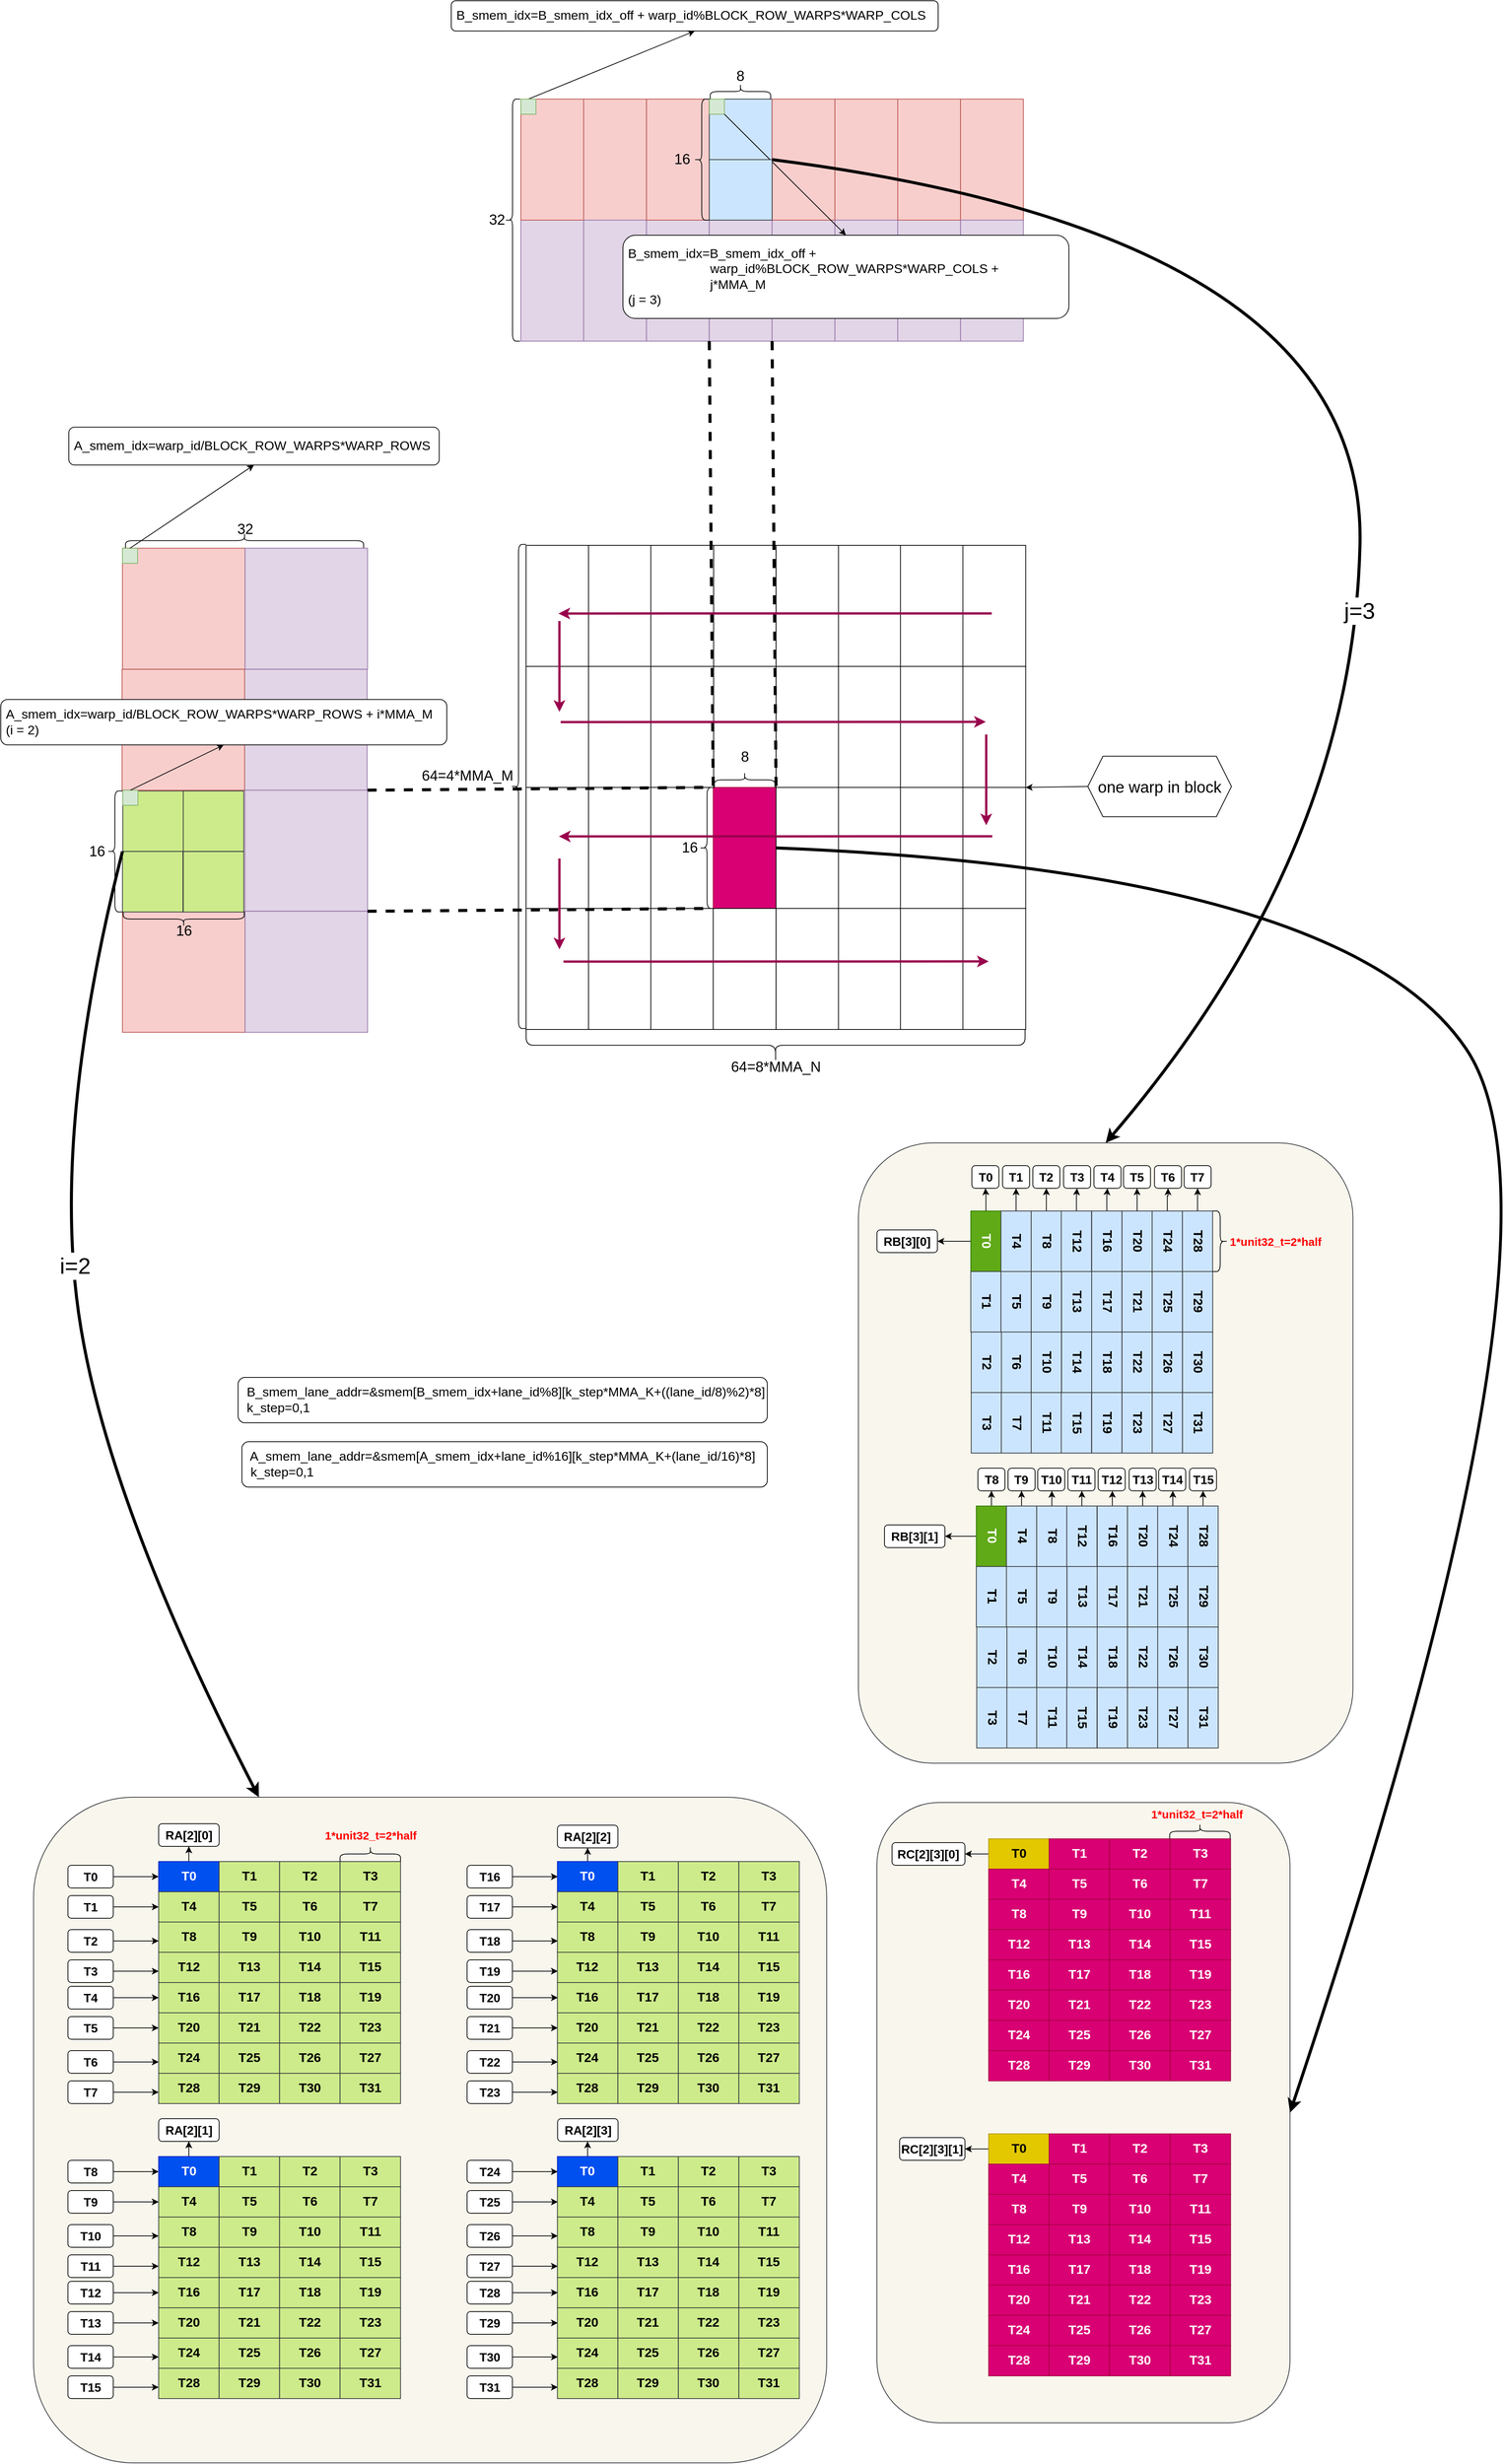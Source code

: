 <mxfile version="24.0.4" type="device">
  <diagram name="Page-1" id="_nR7e4XgD6fj8UJKNjDj">
    <mxGraphModel dx="4663" dy="-5890" grid="1" gridSize="10" guides="1" tooltips="1" connect="1" arrows="1" fold="1" page="1" pageScale="1" pageWidth="850" pageHeight="1100" math="0" shadow="0">
      <root>
        <mxCell id="0" />
        <mxCell id="1" parent="0" />
        <mxCell id="BASvvJVavqTpIo9RgMH1-1779" value="" style="rounded=1;whiteSpace=wrap;html=1;fillColor=#f9f7ed;strokeColor=#36393d;" parent="1" vertex="1">
          <mxGeometry x="-360" y="10092" width="546.42" height="820" as="geometry" />
        </mxCell>
        <mxCell id="BASvvJVavqTpIo9RgMH1-1778" value="" style="rounded=1;whiteSpace=wrap;html=1;fillColor=#f9f7ed;strokeColor=#36393d;" parent="1" vertex="1">
          <mxGeometry x="-384.44" y="9220" width="654.14" height="820" as="geometry" />
        </mxCell>
        <mxCell id="BASvvJVavqTpIo9RgMH1-1777" value="" style="rounded=1;whiteSpace=wrap;html=1;fillColor=#f9f7ed;strokeColor=#36393d;" parent="1" vertex="1">
          <mxGeometry x="-1475.59" y="10085" width="1049.14" height="880" as="geometry" />
        </mxCell>
        <mxCell id="BASvvJVavqTpIo9RgMH1-1724" value="" style="whiteSpace=wrap;html=1;aspect=fixed;fillColor=#cdeb8b;strokeColor=#36393d;" parent="1" vertex="1">
          <mxGeometry x="-1357.53" y="8754.66" width="80" height="80" as="geometry" />
        </mxCell>
        <mxCell id="BASvvJVavqTpIo9RgMH1-1162" value="" style="rounded=0;whiteSpace=wrap;html=1;fillColor=#f8cecc;strokeColor=#b85450;" parent="1" vertex="1">
          <mxGeometry x="-1357.99" y="8913.75" width="162.09" height="160" as="geometry" />
        </mxCell>
        <mxCell id="BASvvJVavqTpIo9RgMH1-1119" value="" style="rounded=0;whiteSpace=wrap;html=1;" parent="1" vertex="1">
          <mxGeometry x="-576.51" y="8590" width="83.09" height="160" as="geometry" />
        </mxCell>
        <mxCell id="BASvvJVavqTpIo9RgMH1-1111" value="" style="rounded=0;whiteSpace=wrap;html=1;" parent="1" vertex="1">
          <mxGeometry x="-576.51" y="8430" width="83.09" height="160" as="geometry" />
        </mxCell>
        <mxCell id="BASvvJVavqTpIo9RgMH1-1164" value="" style="rounded=0;whiteSpace=wrap;html=1;fillColor=#e1d5e7;strokeColor=#9673a6;" parent="1" vertex="1">
          <mxGeometry x="-1196.44" y="8593.75" width="162.09" height="160" as="geometry" />
        </mxCell>
        <mxCell id="BASvvJVavqTpIo9RgMH1-1160" value="" style="rounded=0;whiteSpace=wrap;html=1;fillColor=#f8cecc;strokeColor=#b85450;" parent="1" vertex="1">
          <mxGeometry x="-1358.53" y="8593.75" width="162.09" height="160" as="geometry" />
        </mxCell>
        <mxCell id="BASvvJVavqTpIo9RgMH1-1140" value="" style="rounded=0;whiteSpace=wrap;html=1;fillColor=#f8cecc;strokeColor=#b85450;" parent="1" vertex="1">
          <mxGeometry x="-1357.99" y="8433.75" width="162.09" height="160" as="geometry" />
        </mxCell>
        <mxCell id="BASvvJVavqTpIo9RgMH1-990" value="" style="rounded=0;whiteSpace=wrap;html=1;" parent="1" vertex="1">
          <mxGeometry x="-824.11" y="8430" width="83.09" height="160" as="geometry" />
        </mxCell>
        <mxCell id="BASvvJVavqTpIo9RgMH1-1039" value="&lt;font style=&quot;font-size: 19px;&quot;&gt;8&lt;/font&gt;" style="text;html=1;align=center;verticalAlign=middle;resizable=0;points=[];autosize=1;strokeColor=none;fillColor=none;" parent="1" vertex="1">
          <mxGeometry x="-549.97" y="8690" width="30" height="40" as="geometry" />
        </mxCell>
        <mxCell id="BASvvJVavqTpIo9RgMH1-1042" value="" style="shape=curlyBracket;whiteSpace=wrap;html=1;rounded=1;labelPosition=left;verticalLabelPosition=middle;align=right;verticalAlign=middle;rotation=-90;size=0.5;" parent="1" vertex="1">
          <mxGeometry x="-517.07" y="8760.91" width="46.08" height="660" as="geometry" />
        </mxCell>
        <mxCell id="BASvvJVavqTpIo9RgMH1-1044" value="&lt;font style=&quot;font-size: 19px;&quot;&gt;64=8*MMA_N&lt;/font&gt;" style="text;html=1;align=center;verticalAlign=middle;resizable=0;points=[];autosize=1;strokeColor=none;fillColor=none;" parent="1" vertex="1">
          <mxGeometry x="-564.03" y="9100" width="140" height="40" as="geometry" />
        </mxCell>
        <mxCell id="BASvvJVavqTpIo9RgMH1-1045" value="" style="shape=curlyBracket;whiteSpace=wrap;html=1;rounded=1;flipH=1;labelPosition=right;verticalLabelPosition=middle;align=left;verticalAlign=middle;rotation=-180;" parent="1" vertex="1">
          <mxGeometry x="-844.11" y="8428.75" width="20" height="640" as="geometry" />
        </mxCell>
        <mxCell id="BASvvJVavqTpIo9RgMH1-1046" value="&lt;font style=&quot;font-size: 19px;&quot;&gt;64=4*MMA_M&lt;/font&gt;" style="text;html=1;align=center;verticalAlign=middle;resizable=0;points=[];autosize=1;strokeColor=none;fillColor=none;" parent="1" vertex="1">
          <mxGeometry x="-972.02" y="8714.66" width="140" height="40" as="geometry" />
        </mxCell>
        <mxCell id="BASvvJVavqTpIo9RgMH1-1055" value="" style="shape=curlyBracket;whiteSpace=wrap;html=1;rounded=1;labelPosition=left;verticalLabelPosition=middle;align=right;verticalAlign=middle;" parent="1" vertex="1">
          <mxGeometry x="-1377.99" y="8754.66" width="20" height="160" as="geometry" />
        </mxCell>
        <mxCell id="BASvvJVavqTpIo9RgMH1-1056" value="&lt;font style=&quot;font-size: 19px;&quot;&gt;16&lt;/font&gt;" style="text;html=1;align=center;verticalAlign=middle;resizable=0;points=[];autosize=1;strokeColor=none;fillColor=none;" parent="1" vertex="1">
          <mxGeometry x="-1412.25" y="8814.66" width="40" height="40" as="geometry" />
        </mxCell>
        <mxCell id="BASvvJVavqTpIo9RgMH1-1057" value="" style="shape=curlyBracket;whiteSpace=wrap;html=1;rounded=1;labelPosition=left;verticalLabelPosition=middle;align=right;verticalAlign=middle;rotation=-90;" parent="1" vertex="1">
          <mxGeometry x="-1286.95" y="8844" width="20" height="160" as="geometry" />
        </mxCell>
        <mxCell id="BASvvJVavqTpIo9RgMH1-1058" value="&lt;font style=&quot;font-size: 19px;&quot;&gt;16&lt;/font&gt;" style="text;html=1;align=center;verticalAlign=middle;resizable=0;points=[];autosize=1;strokeColor=none;fillColor=none;" parent="1" vertex="1">
          <mxGeometry x="-1296.95" y="8920" width="40" height="40" as="geometry" />
        </mxCell>
        <mxCell id="BASvvJVavqTpIo9RgMH1-1063" value="" style="shape=curlyBracket;whiteSpace=wrap;html=1;rounded=1;flipH=1;labelPosition=right;verticalLabelPosition=middle;align=left;verticalAlign=middle;rotation=-90;" parent="1" vertex="1">
          <mxGeometry x="-1206.49" y="8266.25" width="20" height="315" as="geometry" />
        </mxCell>
        <mxCell id="BASvvJVavqTpIo9RgMH1-1064" value="&lt;font style=&quot;font-size: 19px;&quot;&gt;32&lt;/font&gt;" style="text;html=1;align=center;verticalAlign=middle;resizable=0;points=[];autosize=1;strokeColor=none;fillColor=none;" parent="1" vertex="1">
          <mxGeometry x="-1216.49" y="8388.75" width="40" height="40" as="geometry" />
        </mxCell>
        <mxCell id="BASvvJVavqTpIo9RgMH1-1066" value="" style="shape=curlyBracket;whiteSpace=wrap;html=1;rounded=1;labelPosition=left;verticalLabelPosition=middle;align=right;verticalAlign=middle;" parent="1" vertex="1">
          <mxGeometry x="-852.02" y="7840" width="20" height="320" as="geometry" />
        </mxCell>
        <mxCell id="BASvvJVavqTpIo9RgMH1-1067" value="&lt;font style=&quot;font-size: 19px;&quot;&gt;32&lt;/font&gt;" style="text;html=1;align=center;verticalAlign=middle;resizable=0;points=[];autosize=1;strokeColor=none;fillColor=none;" parent="1" vertex="1">
          <mxGeometry x="-883.03" y="7980" width="40" height="40" as="geometry" />
        </mxCell>
        <mxCell id="BASvvJVavqTpIo9RgMH1-1085" value="" style="whiteSpace=wrap;html=1;aspect=fixed;fillColor=#d5e8d4;strokeColor=#82b366;" parent="1" vertex="1">
          <mxGeometry x="-1357.99" y="8433.75" width="20" height="20" as="geometry" />
        </mxCell>
        <mxCell id="BASvvJVavqTpIo9RgMH1-1086" value="&lt;font style=&quot;font-size: 17px;&quot;&gt;&amp;nbsp;A_smem_idx=warp_id/BLOCK_ROW_WARPS*WARP_ROWS&lt;/font&gt;" style="rounded=1;whiteSpace=wrap;html=1;align=left;" parent="1" vertex="1">
          <mxGeometry x="-1428.98" y="8273.75" width="490" height="50" as="geometry" />
        </mxCell>
        <mxCell id="BASvvJVavqTpIo9RgMH1-1087" value="" style="endArrow=classic;html=1;rounded=0;exitX=0.5;exitY=0;exitDx=0;exitDy=0;entryX=0.5;entryY=1;entryDx=0;entryDy=0;" parent="1" source="BASvvJVavqTpIo9RgMH1-1085" target="BASvvJVavqTpIo9RgMH1-1086" edge="1">
          <mxGeometry width="50" height="50" relative="1" as="geometry">
            <mxPoint x="-1408.98" y="8403.75" as="sourcePoint" />
            <mxPoint x="-1358.98" y="8353.75" as="targetPoint" />
          </mxGeometry>
        </mxCell>
        <mxCell id="BASvvJVavqTpIo9RgMH1-1089" value="" style="whiteSpace=wrap;html=1;aspect=fixed;fillColor=#d5e8d4;strokeColor=#82b366;" parent="1" vertex="1">
          <mxGeometry x="-1357.53" y="8753.66" width="20" height="20" as="geometry" />
        </mxCell>
        <mxCell id="BASvvJVavqTpIo9RgMH1-1090" value="" style="endArrow=classic;html=1;rounded=0;exitX=0.5;exitY=0;exitDx=0;exitDy=0;entryX=0.5;entryY=1;entryDx=0;entryDy=0;" parent="1" source="BASvvJVavqTpIo9RgMH1-1089" target="BASvvJVavqTpIo9RgMH1-1088" edge="1">
          <mxGeometry width="50" height="50" relative="1" as="geometry">
            <mxPoint x="-1288.98" y="9033.75" as="sourcePoint" />
            <mxPoint x="-1238.98" y="8983.75" as="targetPoint" />
          </mxGeometry>
        </mxCell>
        <mxCell id="BASvvJVavqTpIo9RgMH1-1092" value="&lt;font style=&quot;font-size: 17px;&quot;&gt;&amp;nbsp;B_smem_idx=B_smem_idx_off +&amp;nbsp;&lt;/font&gt;&lt;span style=&quot;font-size: 17px;&quot;&gt;warp_id%BLOCK_ROW_WARPS*WARP_COLS&lt;/span&gt;" style="rounded=1;whiteSpace=wrap;html=1;align=left;" parent="1" vertex="1">
          <mxGeometry x="-923.06" y="7710" width="644.08" height="40" as="geometry" />
        </mxCell>
        <mxCell id="BASvvJVavqTpIo9RgMH1-1093" value="" style="endArrow=classic;html=1;rounded=0;exitX=0.5;exitY=0;exitDx=0;exitDy=0;entryX=0.5;entryY=1;entryDx=0;entryDy=0;" parent="1" source="BASvvJVavqTpIo9RgMH1-1091" target="BASvvJVavqTpIo9RgMH1-1092" edge="1">
          <mxGeometry width="50" height="50" relative="1" as="geometry">
            <mxPoint x="-858.15" y="7755" as="sourcePoint" />
            <mxPoint x="-808.15" y="7705" as="targetPoint" />
          </mxGeometry>
        </mxCell>
        <mxCell id="BASvvJVavqTpIo9RgMH1-1098" value="&lt;font style=&quot;font-size: 17px;&quot;&gt;&amp;nbsp; A_smem_lane_addr=&amp;amp;smem[A_smem_idx+lane_id%16][k_step*MMA_K+(lane_id/16)*8&lt;/font&gt;&lt;span style=&quot;font-size: 17px; background-color: initial;&quot;&gt;]&lt;br&gt;&amp;nbsp; k_step=0,1&lt;/span&gt;" style="rounded=1;whiteSpace=wrap;html=1;align=left;" parent="1" vertex="1">
          <mxGeometry x="-1200.01" y="9615" width="695.01" height="60" as="geometry" />
        </mxCell>
        <mxCell id="BASvvJVavqTpIo9RgMH1-1099" value="&lt;div&gt;&lt;font style=&quot;font-size: 17px;&quot;&gt;&amp;nbsp; B_smem_lane_addr=&amp;amp;smem[B_smem_idx+lane_id%8][k_step*MMA_K+((lane_id/8)%2)*8&lt;/font&gt;&lt;span style=&quot;font-size: 17px; background-color: initial;&quot;&gt;]&lt;/span&gt;&lt;/div&gt;&lt;div&gt;&lt;span style=&quot;font-size: 17px;&quot;&gt;&amp;nbsp; k_step=0,1&lt;/span&gt;&lt;span style=&quot;font-size: 17px; background-color: initial;&quot;&gt;&lt;br&gt;&lt;/span&gt;&lt;/div&gt;" style="rounded=1;whiteSpace=wrap;html=1;align=left;" parent="1" vertex="1">
          <mxGeometry x="-1205" y="9530" width="700" height="60" as="geometry" />
        </mxCell>
        <mxCell id="BASvvJVavqTpIo9RgMH1-1107" value="" style="rounded=0;whiteSpace=wrap;html=1;" parent="1" vertex="1">
          <mxGeometry x="-741.52" y="8430" width="83.09" height="160" as="geometry" />
        </mxCell>
        <mxCell id="BASvvJVavqTpIo9RgMH1-1108" value="" style="rounded=0;whiteSpace=wrap;html=1;" parent="1" vertex="1">
          <mxGeometry x="-659.1" y="8430" width="83.09" height="160" as="geometry" />
        </mxCell>
        <mxCell id="BASvvJVavqTpIo9RgMH1-1112" value="" style="rounded=0;whiteSpace=wrap;html=1;" parent="1" vertex="1">
          <mxGeometry x="-493.42" y="8430" width="83.09" height="160" as="geometry" />
        </mxCell>
        <mxCell id="BASvvJVavqTpIo9RgMH1-1113" value="" style="rounded=0;whiteSpace=wrap;html=1;" parent="1" vertex="1">
          <mxGeometry x="-410.83" y="8430" width="83.09" height="160" as="geometry" />
        </mxCell>
        <mxCell id="BASvvJVavqTpIo9RgMH1-1114" value="" style="rounded=0;whiteSpace=wrap;html=1;" parent="1" vertex="1">
          <mxGeometry x="-328.87" y="8430" width="83.09" height="160" as="geometry" />
        </mxCell>
        <mxCell id="BASvvJVavqTpIo9RgMH1-1115" value="" style="rounded=0;whiteSpace=wrap;html=1;" parent="1" vertex="1">
          <mxGeometry x="-246.28" y="8430" width="83.09" height="160" as="geometry" />
        </mxCell>
        <mxCell id="BASvvJVavqTpIo9RgMH1-1116" value="" style="rounded=0;whiteSpace=wrap;html=1;" parent="1" vertex="1">
          <mxGeometry x="-824.11" y="8590" width="83.09" height="160" as="geometry" />
        </mxCell>
        <mxCell id="BASvvJVavqTpIo9RgMH1-1117" value="" style="rounded=0;whiteSpace=wrap;html=1;" parent="1" vertex="1">
          <mxGeometry x="-741.52" y="8590" width="83.09" height="160" as="geometry" />
        </mxCell>
        <mxCell id="BASvvJVavqTpIo9RgMH1-1118" value="" style="rounded=0;whiteSpace=wrap;html=1;" parent="1" vertex="1">
          <mxGeometry x="-659.1" y="8590" width="83.09" height="160" as="geometry" />
        </mxCell>
        <mxCell id="BASvvJVavqTpIo9RgMH1-1120" value="" style="rounded=0;whiteSpace=wrap;html=1;" parent="1" vertex="1">
          <mxGeometry x="-493.42" y="8590" width="83.09" height="160" as="geometry" />
        </mxCell>
        <mxCell id="BASvvJVavqTpIo9RgMH1-1121" value="" style="rounded=0;whiteSpace=wrap;html=1;" parent="1" vertex="1">
          <mxGeometry x="-410.83" y="8590" width="83.09" height="160" as="geometry" />
        </mxCell>
        <mxCell id="BASvvJVavqTpIo9RgMH1-1122" value="" style="rounded=0;whiteSpace=wrap;html=1;" parent="1" vertex="1">
          <mxGeometry x="-328.87" y="8590" width="83.09" height="160" as="geometry" />
        </mxCell>
        <mxCell id="BASvvJVavqTpIo9RgMH1-1123" value="" style="rounded=0;whiteSpace=wrap;html=1;" parent="1" vertex="1">
          <mxGeometry x="-246.28" y="8590" width="83.09" height="160" as="geometry" />
        </mxCell>
        <mxCell id="BASvvJVavqTpIo9RgMH1-1124" value="" style="rounded=0;whiteSpace=wrap;html=1;" parent="1" vertex="1">
          <mxGeometry x="-824.11" y="8750" width="83.09" height="160" as="geometry" />
        </mxCell>
        <mxCell id="BASvvJVavqTpIo9RgMH1-1125" value="" style="rounded=0;whiteSpace=wrap;html=1;" parent="1" vertex="1">
          <mxGeometry x="-741.52" y="8750" width="83.09" height="160" as="geometry" />
        </mxCell>
        <mxCell id="BASvvJVavqTpIo9RgMH1-1126" value="" style="rounded=0;whiteSpace=wrap;html=1;" parent="1" vertex="1">
          <mxGeometry x="-659.1" y="8750" width="83.09" height="160" as="geometry" />
        </mxCell>
        <mxCell id="BASvvJVavqTpIo9RgMH1-1127" value="" style="rounded=0;whiteSpace=wrap;html=1;fillColor=#d80073;fontColor=#ffffff;strokeColor=#A50040;" parent="1" vertex="1">
          <mxGeometry x="-576.51" y="8750" width="83.09" height="160" as="geometry" />
        </mxCell>
        <mxCell id="BASvvJVavqTpIo9RgMH1-1128" value="" style="rounded=0;whiteSpace=wrap;html=1;" parent="1" vertex="1">
          <mxGeometry x="-493.42" y="8750" width="83.09" height="160" as="geometry" />
        </mxCell>
        <mxCell id="BASvvJVavqTpIo9RgMH1-1129" value="" style="rounded=0;whiteSpace=wrap;html=1;" parent="1" vertex="1">
          <mxGeometry x="-410.83" y="8750" width="83.09" height="160" as="geometry" />
        </mxCell>
        <mxCell id="BASvvJVavqTpIo9RgMH1-1130" value="" style="rounded=0;whiteSpace=wrap;html=1;" parent="1" vertex="1">
          <mxGeometry x="-328.87" y="8750" width="83.09" height="160" as="geometry" />
        </mxCell>
        <mxCell id="BASvvJVavqTpIo9RgMH1-1131" value="" style="rounded=0;whiteSpace=wrap;html=1;" parent="1" vertex="1">
          <mxGeometry x="-246.28" y="8750" width="83.09" height="160" as="geometry" />
        </mxCell>
        <mxCell id="BASvvJVavqTpIo9RgMH1-1132" value="" style="rounded=0;whiteSpace=wrap;html=1;" parent="1" vertex="1">
          <mxGeometry x="-824.11" y="8910" width="83.09" height="160" as="geometry" />
        </mxCell>
        <mxCell id="BASvvJVavqTpIo9RgMH1-1133" value="" style="rounded=0;whiteSpace=wrap;html=1;" parent="1" vertex="1">
          <mxGeometry x="-741.52" y="8910" width="83.09" height="160" as="geometry" />
        </mxCell>
        <mxCell id="BASvvJVavqTpIo9RgMH1-1134" value="" style="rounded=0;whiteSpace=wrap;html=1;" parent="1" vertex="1">
          <mxGeometry x="-659.1" y="8910" width="83.09" height="160" as="geometry" />
        </mxCell>
        <mxCell id="BASvvJVavqTpIo9RgMH1-1135" value="" style="rounded=0;whiteSpace=wrap;html=1;" parent="1" vertex="1">
          <mxGeometry x="-576.51" y="8910" width="83.09" height="160" as="geometry" />
        </mxCell>
        <mxCell id="BASvvJVavqTpIo9RgMH1-1136" value="" style="rounded=0;whiteSpace=wrap;html=1;" parent="1" vertex="1">
          <mxGeometry x="-493.42" y="8910" width="83.09" height="160" as="geometry" />
        </mxCell>
        <mxCell id="BASvvJVavqTpIo9RgMH1-1137" value="" style="rounded=0;whiteSpace=wrap;html=1;" parent="1" vertex="1">
          <mxGeometry x="-410.83" y="8910" width="83.09" height="160" as="geometry" />
        </mxCell>
        <mxCell id="BASvvJVavqTpIo9RgMH1-1138" value="" style="rounded=0;whiteSpace=wrap;html=1;" parent="1" vertex="1">
          <mxGeometry x="-328.87" y="8910" width="83.09" height="160" as="geometry" />
        </mxCell>
        <mxCell id="BASvvJVavqTpIo9RgMH1-1139" value="" style="rounded=0;whiteSpace=wrap;html=1;" parent="1" vertex="1">
          <mxGeometry x="-246.28" y="8910" width="83.09" height="160" as="geometry" />
        </mxCell>
        <mxCell id="BASvvJVavqTpIo9RgMH1-1037" value="" style="rounded=0;whiteSpace=wrap;html=1;fillColor=#e1d5e7;strokeColor=#9673a6;" parent="1" vertex="1">
          <mxGeometry x="-1195.9" y="8433.75" width="162.09" height="160" as="geometry" />
        </mxCell>
        <mxCell id="BASvvJVavqTpIo9RgMH1-1141" value="" style="rounded=0;whiteSpace=wrap;html=1;fillColor=#e1d5e7;strokeColor=#9673a6;" parent="1" vertex="1">
          <mxGeometry x="-831.02" y="8000" width="83.09" height="160" as="geometry" />
        </mxCell>
        <mxCell id="BASvvJVavqTpIo9RgMH1-1142" value="" style="rounded=0;whiteSpace=wrap;html=1;fillColor=#f8cecc;strokeColor=#b85450;" parent="1" vertex="1">
          <mxGeometry x="-831.02" y="7840" width="83.09" height="160" as="geometry" />
        </mxCell>
        <mxCell id="BASvvJVavqTpIo9RgMH1-1143" value="" style="rounded=0;whiteSpace=wrap;html=1;fillColor=#f8cecc;strokeColor=#b85450;" parent="1" vertex="1">
          <mxGeometry x="-747.93" y="7840" width="83.09" height="160" as="geometry" />
        </mxCell>
        <mxCell id="BASvvJVavqTpIo9RgMH1-1144" value="" style="rounded=0;whiteSpace=wrap;html=1;fillColor=#e1d5e7;strokeColor=#9673a6;" parent="1" vertex="1">
          <mxGeometry x="-747.93" y="8000" width="83.09" height="160" as="geometry" />
        </mxCell>
        <mxCell id="BASvvJVavqTpIo9RgMH1-1145" value="" style="rounded=0;whiteSpace=wrap;html=1;fillColor=#e1d5e7;strokeColor=#9673a6;" parent="1" vertex="1">
          <mxGeometry x="-664.84" y="8000" width="83.09" height="160" as="geometry" />
        </mxCell>
        <mxCell id="BASvvJVavqTpIo9RgMH1-1146" value="" style="rounded=0;whiteSpace=wrap;html=1;fillColor=#f8cecc;strokeColor=#b85450;" parent="1" vertex="1">
          <mxGeometry x="-664.84" y="7840" width="83.09" height="160" as="geometry" />
        </mxCell>
        <mxCell id="BASvvJVavqTpIo9RgMH1-1147" value="" style="rounded=0;whiteSpace=wrap;html=1;fillColor=#cce5ff;strokeColor=#36393d;" parent="1" vertex="1">
          <mxGeometry x="-581.75" y="7840" width="83.09" height="80" as="geometry" />
        </mxCell>
        <mxCell id="BASvvJVavqTpIo9RgMH1-1148" value="" style="rounded=0;whiteSpace=wrap;html=1;fillColor=#e1d5e7;strokeColor=#9673a6;" parent="1" vertex="1">
          <mxGeometry x="-581.75" y="8000" width="83.09" height="160" as="geometry" />
        </mxCell>
        <mxCell id="BASvvJVavqTpIo9RgMH1-1149" value="" style="rounded=0;whiteSpace=wrap;html=1;fillColor=#e1d5e7;strokeColor=#9673a6;" parent="1" vertex="1">
          <mxGeometry x="-498.66" y="8000" width="83.09" height="160" as="geometry" />
        </mxCell>
        <mxCell id="BASvvJVavqTpIo9RgMH1-1150" value="" style="rounded=0;whiteSpace=wrap;html=1;fillColor=#f8cecc;strokeColor=#b85450;" parent="1" vertex="1">
          <mxGeometry x="-498.66" y="7840" width="83.09" height="160" as="geometry" />
        </mxCell>
        <mxCell id="BASvvJVavqTpIo9RgMH1-1151" value="" style="rounded=0;whiteSpace=wrap;html=1;fillColor=#f8cecc;strokeColor=#b85450;" parent="1" vertex="1">
          <mxGeometry x="-415.57" y="7840" width="83.09" height="160" as="geometry" />
        </mxCell>
        <mxCell id="BASvvJVavqTpIo9RgMH1-1152" value="" style="rounded=0;whiteSpace=wrap;html=1;fillColor=#e1d5e7;strokeColor=#9673a6;" parent="1" vertex="1">
          <mxGeometry x="-415.57" y="8000" width="83.09" height="160" as="geometry" />
        </mxCell>
        <mxCell id="BASvvJVavqTpIo9RgMH1-1153" value="" style="rounded=0;whiteSpace=wrap;html=1;fillColor=#e1d5e7;strokeColor=#9673a6;" parent="1" vertex="1">
          <mxGeometry x="-332.48" y="8000" width="83.09" height="160" as="geometry" />
        </mxCell>
        <mxCell id="BASvvJVavqTpIo9RgMH1-1154" value="" style="rounded=0;whiteSpace=wrap;html=1;fillColor=#f8cecc;strokeColor=#b85450;" parent="1" vertex="1">
          <mxGeometry x="-332.48" y="7840" width="83.09" height="160" as="geometry" />
        </mxCell>
        <mxCell id="BASvvJVavqTpIo9RgMH1-1155" value="" style="rounded=0;whiteSpace=wrap;html=1;fillColor=#f8cecc;strokeColor=#b85450;" parent="1" vertex="1">
          <mxGeometry x="-249.39" y="7840" width="83.09" height="160" as="geometry" />
        </mxCell>
        <mxCell id="BASvvJVavqTpIo9RgMH1-1156" value="" style="rounded=0;whiteSpace=wrap;html=1;fillColor=#e1d5e7;strokeColor=#9673a6;" parent="1" vertex="1">
          <mxGeometry x="-249.39" y="8000" width="83.09" height="160" as="geometry" />
        </mxCell>
        <mxCell id="BASvvJVavqTpIo9RgMH1-1091" value="" style="whiteSpace=wrap;html=1;aspect=fixed;fillColor=#d5e8d4;strokeColor=#82b366;" parent="1" vertex="1">
          <mxGeometry x="-831.02" y="7840" width="20" height="20" as="geometry" />
        </mxCell>
        <mxCell id="BASvvJVavqTpIo9RgMH1-1094" value="" style="whiteSpace=wrap;html=1;aspect=fixed;fillColor=#d5e8d4;strokeColor=#82b366;" parent="1" vertex="1">
          <mxGeometry x="-581.75" y="7840" width="20" height="20" as="geometry" />
        </mxCell>
        <mxCell id="BASvvJVavqTpIo9RgMH1-1096" value="" style="endArrow=classic;html=1;rounded=0;entryX=0.5;entryY=0;entryDx=0;entryDy=0;exitX=1;exitY=1;exitDx=0;exitDy=0;" parent="1" source="BASvvJVavqTpIo9RgMH1-1094" target="BASvvJVavqTpIo9RgMH1-1095" edge="1">
          <mxGeometry width="50" height="50" relative="1" as="geometry">
            <mxPoint x="105.01" y="6670" as="sourcePoint" />
            <mxPoint x="155.01" y="6620" as="targetPoint" />
          </mxGeometry>
        </mxCell>
        <mxCell id="BASvvJVavqTpIo9RgMH1-1095" value="&lt;font style=&quot;font-size: 17px;&quot;&gt;&amp;nbsp;B_smem_idx=B_smem_idx_off +&lt;/font&gt;&lt;div&gt;&lt;font style=&quot;font-size: 17px;&quot;&gt;&lt;span style=&quot;white-space: pre;&quot;&gt;&#x9;&lt;/span&gt;&lt;span style=&quot;white-space: pre;&quot;&gt;&#x9;&lt;/span&gt;&amp;nbsp; &amp;nbsp; &amp;nbsp; &amp;nbsp; warp_id%BLOCK_ROW_WARPS*WARP_COLS +&amp;nbsp;&lt;/font&gt;&lt;/div&gt;&lt;div&gt;&lt;font style=&quot;font-size: 17px;&quot;&gt;&lt;span style=&quot;white-space: pre;&quot;&gt;&#x9;&lt;/span&gt;&lt;span style=&quot;white-space: pre;&quot;&gt;&#x9;&lt;/span&gt;&lt;span style=&quot;white-space: pre;&quot;&gt;&#x9;&lt;/span&gt;j*MMA_M&lt;/font&gt;&lt;div&gt;&lt;font style=&quot;font-size: 17px;&quot;&gt;&amp;nbsp;(j = 3)&lt;/font&gt;&lt;/div&gt;&lt;/div&gt;" style="rounded=1;whiteSpace=wrap;html=1;align=left;" parent="1" vertex="1">
          <mxGeometry x="-696.02" y="8020" width="590" height="110" as="geometry" />
        </mxCell>
        <mxCell id="BASvvJVavqTpIo9RgMH1-1088" value="&lt;font style=&quot;font-size: 17px;&quot;&gt;&amp;nbsp;A_smem_idx=warp_id/BLOCK_ROW_WARPS*WARP_ROWS + i*MMA_M&lt;/font&gt;&lt;div&gt;&lt;font style=&quot;font-size: 17px;&quot;&gt;&amp;nbsp;(i = 2)&lt;/font&gt;&lt;/div&gt;" style="rounded=1;whiteSpace=wrap;html=1;align=left;" parent="1" vertex="1">
          <mxGeometry x="-1518.98" y="8633.75" width="590" height="60" as="geometry" />
        </mxCell>
        <mxCell id="BASvvJVavqTpIo9RgMH1-1165" value="" style="rounded=0;whiteSpace=wrap;html=1;fillColor=#e1d5e7;strokeColor=#9673a6;" parent="1" vertex="1">
          <mxGeometry x="-1195.9" y="8753.66" width="162.09" height="160" as="geometry" />
        </mxCell>
        <mxCell id="BASvvJVavqTpIo9RgMH1-1166" value="" style="rounded=0;whiteSpace=wrap;html=1;fillColor=#e1d5e7;strokeColor=#9673a6;" parent="1" vertex="1">
          <mxGeometry x="-1195.9" y="8913.75" width="162.09" height="160" as="geometry" />
        </mxCell>
        <mxCell id="BASvvJVavqTpIo9RgMH1-1167" value="&lt;font style=&quot;font-size: 19px;&quot;&gt;16&lt;/font&gt;" style="text;html=1;align=center;verticalAlign=middle;resizable=0;points=[];autosize=1;strokeColor=none;fillColor=none;rotation=0;" parent="1" vertex="1">
          <mxGeometry x="-627.88" y="8810" width="40" height="40" as="geometry" />
        </mxCell>
        <mxCell id="BASvvJVavqTpIo9RgMH1-1040" value="" style="shape=curlyBracket;whiteSpace=wrap;html=1;rounded=1;labelPosition=left;verticalLabelPosition=middle;align=right;verticalAlign=middle;" parent="1" vertex="1">
          <mxGeometry x="-594.69" y="8750" width="20" height="160" as="geometry" />
        </mxCell>
        <mxCell id="BASvvJVavqTpIo9RgMH1-1038" value="" style="shape=curlyBracket;whiteSpace=wrap;html=1;rounded=1;labelPosition=left;verticalLabelPosition=middle;align=right;verticalAlign=middle;rotation=90;" parent="1" vertex="1">
          <mxGeometry x="-544.97" y="8700" width="20" height="80" as="geometry" />
        </mxCell>
        <mxCell id="BASvvJVavqTpIo9RgMH1-1169" value="" style="endArrow=none;dashed=1;html=1;rounded=0;strokeWidth=4;exitX=1;exitY=0;exitDx=0;exitDy=0;entryX=0.5;entryY=0;entryDx=0;entryDy=0;" parent="1" source="BASvvJVavqTpIo9RgMH1-1165" target="BASvvJVavqTpIo9RgMH1-1040" edge="1">
          <mxGeometry width="50" height="50" relative="1" as="geometry">
            <mxPoint x="-641.02" y="8350" as="sourcePoint" />
            <mxPoint x="-591.02" y="8300" as="targetPoint" />
          </mxGeometry>
        </mxCell>
        <mxCell id="BASvvJVavqTpIo9RgMH1-1170" value="" style="endArrow=none;dashed=1;html=1;rounded=0;strokeWidth=4;exitX=1;exitY=0;exitDx=0;exitDy=0;entryX=0.75;entryY=1;entryDx=0;entryDy=0;" parent="1" source="BASvvJVavqTpIo9RgMH1-1166" target="BASvvJVavqTpIo9RgMH1-1040" edge="1">
          <mxGeometry width="50" height="50" relative="1" as="geometry">
            <mxPoint x="-992.96" y="8750" as="sourcePoint" />
            <mxPoint x="-544.96" y="8746" as="targetPoint" />
          </mxGeometry>
        </mxCell>
        <mxCell id="BASvvJVavqTpIo9RgMH1-1171" value="" style="endArrow=none;dashed=1;html=1;rounded=0;strokeWidth=4;exitX=0;exitY=1;exitDx=0;exitDy=0;entryX=0;entryY=0;entryDx=0;entryDy=0;" parent="1" source="BASvvJVavqTpIo9RgMH1-1148" target="BASvvJVavqTpIo9RgMH1-1127" edge="1">
          <mxGeometry width="50" height="50" relative="1" as="geometry">
            <mxPoint x="-725.02" y="8234" as="sourcePoint" />
            <mxPoint x="-277.02" y="8230" as="targetPoint" />
          </mxGeometry>
        </mxCell>
        <mxCell id="BASvvJVavqTpIo9RgMH1-1172" value="" style="endArrow=none;dashed=1;html=1;rounded=0;strokeWidth=4;exitX=1;exitY=1;exitDx=0;exitDy=0;entryX=1;entryY=0;entryDx=0;entryDy=0;" parent="1" source="BASvvJVavqTpIo9RgMH1-1148" target="BASvvJVavqTpIo9RgMH1-1127" edge="1">
          <mxGeometry width="50" height="50" relative="1" as="geometry">
            <mxPoint x="-572.02" y="8170" as="sourcePoint" />
            <mxPoint x="-491.02" y="8750" as="targetPoint" />
          </mxGeometry>
        </mxCell>
        <mxCell id="BASvvJVavqTpIo9RgMH1-1174" value="&lt;div&gt;&lt;font style=&quot;font-size: 21px;&quot;&gt;one warp in block&lt;/font&gt;&lt;/div&gt;" style="shape=hexagon;perimeter=hexagonPerimeter2;whiteSpace=wrap;html=1;fixedSize=1;" parent="1" vertex="1">
          <mxGeometry x="-81" y="8708.75" width="190" height="80" as="geometry" />
        </mxCell>
        <mxCell id="BASvvJVavqTpIo9RgMH1-1175" value="" style="endArrow=classic;html=1;rounded=0;exitX=0;exitY=0.5;exitDx=0;exitDy=0;entryX=1;entryY=0;entryDx=0;entryDy=0;" parent="1" source="BASvvJVavqTpIo9RgMH1-1174" target="BASvvJVavqTpIo9RgMH1-1131" edge="1">
          <mxGeometry width="50" height="50" relative="1" as="geometry">
            <mxPoint x="-71.02" y="8550" as="sourcePoint" />
            <mxPoint x="-21.02" y="8500" as="targetPoint" />
          </mxGeometry>
        </mxCell>
        <mxCell id="BASvvJVavqTpIo9RgMH1-1707" style="edgeStyle=orthogonalEdgeStyle;rounded=0;orthogonalLoop=1;jettySize=auto;html=1;entryX=0.5;entryY=1;entryDx=0;entryDy=0;" parent="1" source="BASvvJVavqTpIo9RgMH1-1182" target="BASvvJVavqTpIo9RgMH1-1706" edge="1">
          <mxGeometry relative="1" as="geometry" />
        </mxCell>
        <mxCell id="BASvvJVavqTpIo9RgMH1-1182" value="&lt;font style=&quot;font-size: 17px;&quot;&gt;&lt;b&gt;T0&lt;/b&gt;&lt;/font&gt;" style="rounded=0;whiteSpace=wrap;html=1;fillColor=#0050ef;strokeColor=#001DBC;fontColor=#ffffff;" parent="1" vertex="1">
          <mxGeometry x="-1310.16" y="10170" width="80" height="40" as="geometry" />
        </mxCell>
        <mxCell id="BASvvJVavqTpIo9RgMH1-1184" value="&lt;b style=&quot;font-size: 17px;&quot;&gt;T1&lt;/b&gt;" style="rounded=0;whiteSpace=wrap;html=1;fillColor=#cdeb8b;strokeColor=#36393d;" parent="1" vertex="1">
          <mxGeometry x="-1230.16" y="10170" width="80" height="40" as="geometry" />
        </mxCell>
        <mxCell id="BASvvJVavqTpIo9RgMH1-1185" value="&lt;b style=&quot;font-size: 17px;&quot;&gt;T2&lt;/b&gt;" style="rounded=0;whiteSpace=wrap;html=1;fillColor=#cdeb8b;strokeColor=#36393d;" parent="1" vertex="1">
          <mxGeometry x="-1150.16" y="10170" width="80" height="40" as="geometry" />
        </mxCell>
        <mxCell id="BASvvJVavqTpIo9RgMH1-1186" value="&lt;b style=&quot;font-size: 17px;&quot;&gt;T3&lt;/b&gt;" style="rounded=0;whiteSpace=wrap;html=1;fillColor=#cdeb8b;strokeColor=#36393d;" parent="1" vertex="1">
          <mxGeometry x="-1070.16" y="10170" width="80" height="40" as="geometry" />
        </mxCell>
        <mxCell id="BASvvJVavqTpIo9RgMH1-1187" value="&lt;b style=&quot;font-size: 17px;&quot;&gt;T4&lt;/b&gt;" style="rounded=0;whiteSpace=wrap;html=1;fillColor=#cdeb8b;strokeColor=#36393d;" parent="1" vertex="1">
          <mxGeometry x="-1310.16" y="10210" width="80" height="40" as="geometry" />
        </mxCell>
        <mxCell id="BASvvJVavqTpIo9RgMH1-1188" value="&lt;b style=&quot;font-size: 17px;&quot;&gt;T5&lt;/b&gt;" style="rounded=0;whiteSpace=wrap;html=1;fillColor=#cdeb8b;strokeColor=#36393d;" parent="1" vertex="1">
          <mxGeometry x="-1230.16" y="10210" width="80" height="40" as="geometry" />
        </mxCell>
        <mxCell id="BASvvJVavqTpIo9RgMH1-1189" value="&lt;b style=&quot;font-size: 17px;&quot;&gt;T6&lt;/b&gt;" style="rounded=0;whiteSpace=wrap;html=1;fillColor=#cdeb8b;strokeColor=#36393d;" parent="1" vertex="1">
          <mxGeometry x="-1150.16" y="10210" width="80" height="40" as="geometry" />
        </mxCell>
        <mxCell id="BASvvJVavqTpIo9RgMH1-1190" value="&lt;b style=&quot;font-size: 17px;&quot;&gt;T7&lt;/b&gt;" style="rounded=0;whiteSpace=wrap;html=1;fillColor=#cdeb8b;strokeColor=#36393d;" parent="1" vertex="1">
          <mxGeometry x="-1070.16" y="10210" width="80" height="40" as="geometry" />
        </mxCell>
        <mxCell id="BASvvJVavqTpIo9RgMH1-1191" value="&lt;b style=&quot;font-size: 17px;&quot;&gt;T8&lt;/b&gt;" style="rounded=0;whiteSpace=wrap;html=1;fillColor=#cdeb8b;strokeColor=#36393d;" parent="1" vertex="1">
          <mxGeometry x="-1310.16" y="10250" width="80" height="40" as="geometry" />
        </mxCell>
        <mxCell id="BASvvJVavqTpIo9RgMH1-1192" value="&lt;b style=&quot;font-size: 17px;&quot;&gt;T9&lt;/b&gt;" style="rounded=0;whiteSpace=wrap;html=1;fillColor=#cdeb8b;strokeColor=#36393d;" parent="1" vertex="1">
          <mxGeometry x="-1230.16" y="10250" width="80" height="40" as="geometry" />
        </mxCell>
        <mxCell id="BASvvJVavqTpIo9RgMH1-1193" value="&lt;b style=&quot;font-size: 17px;&quot;&gt;T10&lt;/b&gt;" style="rounded=0;whiteSpace=wrap;html=1;fillColor=#cdeb8b;strokeColor=#36393d;" parent="1" vertex="1">
          <mxGeometry x="-1150.16" y="10250" width="80" height="40" as="geometry" />
        </mxCell>
        <mxCell id="BASvvJVavqTpIo9RgMH1-1194" value="&lt;b style=&quot;font-size: 17px;&quot;&gt;T11&lt;/b&gt;" style="rounded=0;whiteSpace=wrap;html=1;fillColor=#cdeb8b;strokeColor=#36393d;" parent="1" vertex="1">
          <mxGeometry x="-1070.16" y="10250" width="80" height="40" as="geometry" />
        </mxCell>
        <mxCell id="BASvvJVavqTpIo9RgMH1-1195" value="&lt;b style=&quot;font-size: 17px;&quot;&gt;T12&lt;/b&gt;" style="rounded=0;whiteSpace=wrap;html=1;fillColor=#cdeb8b;strokeColor=#36393d;" parent="1" vertex="1">
          <mxGeometry x="-1310.16" y="10290" width="80" height="40" as="geometry" />
        </mxCell>
        <mxCell id="BASvvJVavqTpIo9RgMH1-1196" value="&lt;b style=&quot;font-size: 17px;&quot;&gt;T13&lt;/b&gt;" style="rounded=0;whiteSpace=wrap;html=1;fillColor=#cdeb8b;strokeColor=#36393d;" parent="1" vertex="1">
          <mxGeometry x="-1230.16" y="10290" width="80" height="40" as="geometry" />
        </mxCell>
        <mxCell id="BASvvJVavqTpIo9RgMH1-1197" value="&lt;b style=&quot;font-size: 17px;&quot;&gt;T14&lt;/b&gt;" style="rounded=0;whiteSpace=wrap;html=1;fillColor=#cdeb8b;strokeColor=#36393d;" parent="1" vertex="1">
          <mxGeometry x="-1150.16" y="10290" width="80" height="40" as="geometry" />
        </mxCell>
        <mxCell id="BASvvJVavqTpIo9RgMH1-1198" value="&lt;b style=&quot;font-size: 17px;&quot;&gt;T15&lt;/b&gt;" style="rounded=0;whiteSpace=wrap;html=1;fillColor=#cdeb8b;strokeColor=#36393d;" parent="1" vertex="1">
          <mxGeometry x="-1070.16" y="10290" width="80" height="40" as="geometry" />
        </mxCell>
        <mxCell id="BASvvJVavqTpIo9RgMH1-1199" value="&lt;b style=&quot;font-size: 17px;&quot;&gt;T16&lt;/b&gt;" style="rounded=0;whiteSpace=wrap;html=1;fillColor=#cdeb8b;strokeColor=#36393d;" parent="1" vertex="1">
          <mxGeometry x="-1310.16" y="10330" width="80" height="40" as="geometry" />
        </mxCell>
        <mxCell id="BASvvJVavqTpIo9RgMH1-1200" value="&lt;b style=&quot;font-size: 17px;&quot;&gt;T17&lt;/b&gt;" style="rounded=0;whiteSpace=wrap;html=1;fillColor=#cdeb8b;strokeColor=#36393d;" parent="1" vertex="1">
          <mxGeometry x="-1230.16" y="10330" width="80" height="40" as="geometry" />
        </mxCell>
        <mxCell id="BASvvJVavqTpIo9RgMH1-1201" value="&lt;b style=&quot;font-size: 17px;&quot;&gt;T18&lt;/b&gt;" style="rounded=0;whiteSpace=wrap;html=1;fillColor=#cdeb8b;strokeColor=#36393d;" parent="1" vertex="1">
          <mxGeometry x="-1150.16" y="10330" width="80" height="40" as="geometry" />
        </mxCell>
        <mxCell id="BASvvJVavqTpIo9RgMH1-1202" value="&lt;b style=&quot;font-size: 17px;&quot;&gt;T19&lt;/b&gt;" style="rounded=0;whiteSpace=wrap;html=1;fillColor=#cdeb8b;strokeColor=#36393d;" parent="1" vertex="1">
          <mxGeometry x="-1070.16" y="10330" width="80" height="40" as="geometry" />
        </mxCell>
        <mxCell id="BASvvJVavqTpIo9RgMH1-1203" value="&lt;b style=&quot;font-size: 17px;&quot;&gt;T20&lt;/b&gt;" style="rounded=0;whiteSpace=wrap;html=1;fillColor=#cdeb8b;strokeColor=#36393d;" parent="1" vertex="1">
          <mxGeometry x="-1310.16" y="10370" width="80" height="40" as="geometry" />
        </mxCell>
        <mxCell id="BASvvJVavqTpIo9RgMH1-1204" value="&lt;b style=&quot;font-size: 17px;&quot;&gt;T21&lt;/b&gt;" style="rounded=0;whiteSpace=wrap;html=1;fillColor=#cdeb8b;strokeColor=#36393d;" parent="1" vertex="1">
          <mxGeometry x="-1230.16" y="10370" width="80" height="40" as="geometry" />
        </mxCell>
        <mxCell id="BASvvJVavqTpIo9RgMH1-1205" value="&lt;b style=&quot;font-size: 17px;&quot;&gt;T22&lt;/b&gt;" style="rounded=0;whiteSpace=wrap;html=1;fillColor=#cdeb8b;strokeColor=#36393d;" parent="1" vertex="1">
          <mxGeometry x="-1150.16" y="10370" width="80" height="40" as="geometry" />
        </mxCell>
        <mxCell id="BASvvJVavqTpIo9RgMH1-1206" value="&lt;b style=&quot;font-size: 17px;&quot;&gt;T23&lt;/b&gt;" style="rounded=0;whiteSpace=wrap;html=1;fillColor=#cdeb8b;strokeColor=#36393d;" parent="1" vertex="1">
          <mxGeometry x="-1070.16" y="10370" width="80" height="40" as="geometry" />
        </mxCell>
        <mxCell id="BASvvJVavqTpIo9RgMH1-1207" value="&lt;b style=&quot;font-size: 17px;&quot;&gt;T24&lt;/b&gt;" style="rounded=0;whiteSpace=wrap;html=1;fillColor=#cdeb8b;strokeColor=#36393d;" parent="1" vertex="1">
          <mxGeometry x="-1310.16" y="10410" width="80" height="40" as="geometry" />
        </mxCell>
        <mxCell id="BASvvJVavqTpIo9RgMH1-1208" value="&lt;b style=&quot;font-size: 17px;&quot;&gt;T25&lt;/b&gt;" style="rounded=0;whiteSpace=wrap;html=1;fillColor=#cdeb8b;strokeColor=#36393d;" parent="1" vertex="1">
          <mxGeometry x="-1230.16" y="10410" width="80" height="40" as="geometry" />
        </mxCell>
        <mxCell id="BASvvJVavqTpIo9RgMH1-1209" value="&lt;b style=&quot;font-size: 17px;&quot;&gt;T26&lt;/b&gt;" style="rounded=0;whiteSpace=wrap;html=1;fillColor=#cdeb8b;strokeColor=#36393d;" parent="1" vertex="1">
          <mxGeometry x="-1150.16" y="10410" width="80" height="40" as="geometry" />
        </mxCell>
        <mxCell id="BASvvJVavqTpIo9RgMH1-1210" value="&lt;b style=&quot;font-size: 17px;&quot;&gt;T27&lt;/b&gt;" style="rounded=0;whiteSpace=wrap;html=1;fillColor=#cdeb8b;strokeColor=#36393d;" parent="1" vertex="1">
          <mxGeometry x="-1070.16" y="10410" width="80" height="40" as="geometry" />
        </mxCell>
        <mxCell id="BASvvJVavqTpIo9RgMH1-1211" value="&lt;b style=&quot;font-size: 17px;&quot;&gt;T28&lt;/b&gt;" style="rounded=0;whiteSpace=wrap;html=1;fillColor=#cdeb8b;strokeColor=#36393d;" parent="1" vertex="1">
          <mxGeometry x="-1310.16" y="10450" width="80" height="40" as="geometry" />
        </mxCell>
        <mxCell id="BASvvJVavqTpIo9RgMH1-1212" value="&lt;b style=&quot;font-size: 17px;&quot;&gt;T29&lt;/b&gt;" style="rounded=0;whiteSpace=wrap;html=1;fillColor=#cdeb8b;strokeColor=#36393d;" parent="1" vertex="1">
          <mxGeometry x="-1230.16" y="10450" width="80" height="40" as="geometry" />
        </mxCell>
        <mxCell id="BASvvJVavqTpIo9RgMH1-1213" value="&lt;b style=&quot;font-size: 17px;&quot;&gt;T30&lt;/b&gt;" style="rounded=0;whiteSpace=wrap;html=1;fillColor=#cdeb8b;strokeColor=#36393d;" parent="1" vertex="1">
          <mxGeometry x="-1150.16" y="10450" width="80" height="40" as="geometry" />
        </mxCell>
        <mxCell id="BASvvJVavqTpIo9RgMH1-1214" value="&lt;b style=&quot;font-size: 17px;&quot;&gt;T31&lt;/b&gt;" style="rounded=0;whiteSpace=wrap;html=1;fillColor=#cdeb8b;strokeColor=#36393d;" parent="1" vertex="1">
          <mxGeometry x="-1070.16" y="10450" width="80" height="40" as="geometry" />
        </mxCell>
        <mxCell id="BASvvJVavqTpIo9RgMH1-1311" value="&lt;font style=&quot;font-size: 16px;&quot;&gt;&lt;b&gt;T0&lt;/b&gt;&lt;/font&gt;" style="rounded=1;whiteSpace=wrap;html=1;" parent="1" vertex="1">
          <mxGeometry x="-1430.16" y="10175" width="60" height="30" as="geometry" />
        </mxCell>
        <mxCell id="BASvvJVavqTpIo9RgMH1-1312" value="" style="endArrow=classic;html=1;rounded=0;exitX=1;exitY=0.5;exitDx=0;exitDy=0;entryX=0;entryY=0.5;entryDx=0;entryDy=0;" parent="1" source="BASvvJVavqTpIo9RgMH1-1311" target="BASvvJVavqTpIo9RgMH1-1182" edge="1">
          <mxGeometry width="50" height="50" relative="1" as="geometry">
            <mxPoint x="-1330.16" y="10130" as="sourcePoint" />
            <mxPoint x="-1280.16" y="10080" as="targetPoint" />
          </mxGeometry>
        </mxCell>
        <mxCell id="BASvvJVavqTpIo9RgMH1-1313" value="&lt;font style=&quot;font-size: 16px;&quot;&gt;&lt;b&gt;T1&lt;/b&gt;&lt;/font&gt;" style="rounded=1;whiteSpace=wrap;html=1;" parent="1" vertex="1">
          <mxGeometry x="-1430.16" y="10215" width="60" height="30" as="geometry" />
        </mxCell>
        <mxCell id="BASvvJVavqTpIo9RgMH1-1314" value="" style="endArrow=classic;html=1;rounded=0;exitX=1;exitY=0.5;exitDx=0;exitDy=0;entryX=0;entryY=0.5;entryDx=0;entryDy=0;" parent="1" source="BASvvJVavqTpIo9RgMH1-1313" target="BASvvJVavqTpIo9RgMH1-1187" edge="1">
          <mxGeometry width="50" height="50" relative="1" as="geometry">
            <mxPoint x="-1330.16" y="10170" as="sourcePoint" />
            <mxPoint x="-1310.16" y="10230" as="targetPoint" />
          </mxGeometry>
        </mxCell>
        <mxCell id="BASvvJVavqTpIo9RgMH1-1316" value="&lt;font style=&quot;font-size: 16px;&quot;&gt;&lt;b&gt;T2&lt;/b&gt;&lt;/font&gt;" style="rounded=1;whiteSpace=wrap;html=1;" parent="1" vertex="1">
          <mxGeometry x="-1430.16" y="10260" width="60" height="30" as="geometry" />
        </mxCell>
        <mxCell id="BASvvJVavqTpIo9RgMH1-1317" value="" style="endArrow=classic;html=1;rounded=0;exitX=1;exitY=0.5;exitDx=0;exitDy=0;entryX=0;entryY=0.5;entryDx=0;entryDy=0;" parent="1" source="BASvvJVavqTpIo9RgMH1-1316" edge="1">
          <mxGeometry width="50" height="50" relative="1" as="geometry">
            <mxPoint x="-1330.16" y="10215" as="sourcePoint" />
            <mxPoint x="-1310.16" y="10275" as="targetPoint" />
          </mxGeometry>
        </mxCell>
        <mxCell id="BASvvJVavqTpIo9RgMH1-1318" value="&lt;font style=&quot;font-size: 16px;&quot;&gt;&lt;b&gt;T3&lt;/b&gt;&lt;/font&gt;" style="rounded=1;whiteSpace=wrap;html=1;" parent="1" vertex="1">
          <mxGeometry x="-1430.16" y="10300" width="60" height="30" as="geometry" />
        </mxCell>
        <mxCell id="BASvvJVavqTpIo9RgMH1-1319" value="" style="endArrow=classic;html=1;rounded=0;exitX=1;exitY=0.5;exitDx=0;exitDy=0;entryX=0;entryY=0.5;entryDx=0;entryDy=0;" parent="1" source="BASvvJVavqTpIo9RgMH1-1318" edge="1">
          <mxGeometry width="50" height="50" relative="1" as="geometry">
            <mxPoint x="-1330.16" y="10255" as="sourcePoint" />
            <mxPoint x="-1310.16" y="10315" as="targetPoint" />
          </mxGeometry>
        </mxCell>
        <mxCell id="BASvvJVavqTpIo9RgMH1-1320" value="&lt;font style=&quot;font-size: 16px;&quot;&gt;&lt;b&gt;T4&lt;/b&gt;&lt;/font&gt;" style="rounded=1;whiteSpace=wrap;html=1;" parent="1" vertex="1">
          <mxGeometry x="-1430.16" y="10335" width="60" height="30" as="geometry" />
        </mxCell>
        <mxCell id="BASvvJVavqTpIo9RgMH1-1321" value="" style="endArrow=classic;html=1;rounded=0;exitX=1;exitY=0.5;exitDx=0;exitDy=0;entryX=0;entryY=0.5;entryDx=0;entryDy=0;" parent="1" source="BASvvJVavqTpIo9RgMH1-1320" edge="1">
          <mxGeometry width="50" height="50" relative="1" as="geometry">
            <mxPoint x="-1330.16" y="10290" as="sourcePoint" />
            <mxPoint x="-1310.16" y="10350" as="targetPoint" />
          </mxGeometry>
        </mxCell>
        <mxCell id="BASvvJVavqTpIo9RgMH1-1322" value="&lt;font style=&quot;font-size: 16px;&quot;&gt;&lt;b&gt;T5&lt;/b&gt;&lt;/font&gt;" style="rounded=1;whiteSpace=wrap;html=1;" parent="1" vertex="1">
          <mxGeometry x="-1430.16" y="10375" width="60" height="30" as="geometry" />
        </mxCell>
        <mxCell id="BASvvJVavqTpIo9RgMH1-1323" value="" style="endArrow=classic;html=1;rounded=0;exitX=1;exitY=0.5;exitDx=0;exitDy=0;entryX=0;entryY=0.5;entryDx=0;entryDy=0;" parent="1" source="BASvvJVavqTpIo9RgMH1-1322" edge="1">
          <mxGeometry width="50" height="50" relative="1" as="geometry">
            <mxPoint x="-1330.16" y="10330" as="sourcePoint" />
            <mxPoint x="-1310.16" y="10390" as="targetPoint" />
          </mxGeometry>
        </mxCell>
        <mxCell id="BASvvJVavqTpIo9RgMH1-1324" value="&lt;font style=&quot;font-size: 16px;&quot;&gt;&lt;b&gt;T6&lt;/b&gt;&lt;/font&gt;" style="rounded=1;whiteSpace=wrap;html=1;" parent="1" vertex="1">
          <mxGeometry x="-1430.16" y="10420" width="60" height="30" as="geometry" />
        </mxCell>
        <mxCell id="BASvvJVavqTpIo9RgMH1-1325" value="" style="endArrow=classic;html=1;rounded=0;exitX=1;exitY=0.5;exitDx=0;exitDy=0;entryX=0;entryY=0.5;entryDx=0;entryDy=0;" parent="1" source="BASvvJVavqTpIo9RgMH1-1324" edge="1">
          <mxGeometry width="50" height="50" relative="1" as="geometry">
            <mxPoint x="-1330.16" y="10375" as="sourcePoint" />
            <mxPoint x="-1310.16" y="10435" as="targetPoint" />
          </mxGeometry>
        </mxCell>
        <mxCell id="BASvvJVavqTpIo9RgMH1-1326" value="&lt;font style=&quot;font-size: 16px;&quot;&gt;&lt;b&gt;T7&lt;/b&gt;&lt;/font&gt;" style="rounded=1;whiteSpace=wrap;html=1;" parent="1" vertex="1">
          <mxGeometry x="-1430.16" y="10460" width="60" height="30" as="geometry" />
        </mxCell>
        <mxCell id="BASvvJVavqTpIo9RgMH1-1327" value="" style="endArrow=classic;html=1;rounded=0;exitX=1;exitY=0.5;exitDx=0;exitDy=0;entryX=0;entryY=0.5;entryDx=0;entryDy=0;" parent="1" source="BASvvJVavqTpIo9RgMH1-1326" edge="1">
          <mxGeometry width="50" height="50" relative="1" as="geometry">
            <mxPoint x="-1330.16" y="10415" as="sourcePoint" />
            <mxPoint x="-1310.16" y="10475" as="targetPoint" />
          </mxGeometry>
        </mxCell>
        <mxCell id="BASvvJVavqTpIo9RgMH1-1360" value="&lt;font style=&quot;font-size: 16px;&quot;&gt;&lt;b&gt;T16&lt;/b&gt;&lt;/font&gt;" style="rounded=1;whiteSpace=wrap;html=1;" parent="1" vertex="1">
          <mxGeometry x="-902.16" y="10175" width="60" height="30" as="geometry" />
        </mxCell>
        <mxCell id="BASvvJVavqTpIo9RgMH1-1361" value="" style="endArrow=classic;html=1;rounded=0;exitX=1;exitY=0.5;exitDx=0;exitDy=0;entryX=0;entryY=0.5;entryDx=0;entryDy=0;" parent="1" source="BASvvJVavqTpIo9RgMH1-1360" edge="1">
          <mxGeometry width="50" height="50" relative="1" as="geometry">
            <mxPoint x="-802.16" y="10130" as="sourcePoint" />
            <mxPoint x="-782.16" y="10190" as="targetPoint" />
          </mxGeometry>
        </mxCell>
        <mxCell id="BASvvJVavqTpIo9RgMH1-1362" value="&lt;font style=&quot;font-size: 16px;&quot;&gt;&lt;b&gt;T17&lt;/b&gt;&lt;/font&gt;" style="rounded=1;whiteSpace=wrap;html=1;" parent="1" vertex="1">
          <mxGeometry x="-902.16" y="10215" width="60" height="30" as="geometry" />
        </mxCell>
        <mxCell id="BASvvJVavqTpIo9RgMH1-1363" value="" style="endArrow=classic;html=1;rounded=0;exitX=1;exitY=0.5;exitDx=0;exitDy=0;entryX=0;entryY=0.5;entryDx=0;entryDy=0;" parent="1" source="BASvvJVavqTpIo9RgMH1-1362" edge="1">
          <mxGeometry width="50" height="50" relative="1" as="geometry">
            <mxPoint x="-802.16" y="10170" as="sourcePoint" />
            <mxPoint x="-782.16" y="10230" as="targetPoint" />
          </mxGeometry>
        </mxCell>
        <mxCell id="BASvvJVavqTpIo9RgMH1-1364" value="&lt;font style=&quot;font-size: 16px;&quot;&gt;&lt;b&gt;T18&lt;/b&gt;&lt;/font&gt;" style="rounded=1;whiteSpace=wrap;html=1;" parent="1" vertex="1">
          <mxGeometry x="-902.16" y="10260" width="60" height="30" as="geometry" />
        </mxCell>
        <mxCell id="BASvvJVavqTpIo9RgMH1-1365" value="" style="endArrow=classic;html=1;rounded=0;exitX=1;exitY=0.5;exitDx=0;exitDy=0;entryX=0;entryY=0.5;entryDx=0;entryDy=0;" parent="1" source="BASvvJVavqTpIo9RgMH1-1364" edge="1">
          <mxGeometry width="50" height="50" relative="1" as="geometry">
            <mxPoint x="-802.16" y="10215" as="sourcePoint" />
            <mxPoint x="-782.16" y="10275" as="targetPoint" />
          </mxGeometry>
        </mxCell>
        <mxCell id="BASvvJVavqTpIo9RgMH1-1366" value="&lt;font style=&quot;font-size: 16px;&quot;&gt;&lt;b&gt;T19&lt;/b&gt;&lt;/font&gt;" style="rounded=1;whiteSpace=wrap;html=1;" parent="1" vertex="1">
          <mxGeometry x="-902.16" y="10300" width="60" height="30" as="geometry" />
        </mxCell>
        <mxCell id="BASvvJVavqTpIo9RgMH1-1367" value="" style="endArrow=classic;html=1;rounded=0;exitX=1;exitY=0.5;exitDx=0;exitDy=0;entryX=0;entryY=0.5;entryDx=0;entryDy=0;" parent="1" source="BASvvJVavqTpIo9RgMH1-1366" edge="1">
          <mxGeometry width="50" height="50" relative="1" as="geometry">
            <mxPoint x="-802.16" y="10255" as="sourcePoint" />
            <mxPoint x="-782.16" y="10315" as="targetPoint" />
          </mxGeometry>
        </mxCell>
        <mxCell id="BASvvJVavqTpIo9RgMH1-1368" value="&lt;font style=&quot;font-size: 16px;&quot;&gt;&lt;b&gt;T20&lt;/b&gt;&lt;/font&gt;" style="rounded=1;whiteSpace=wrap;html=1;" parent="1" vertex="1">
          <mxGeometry x="-902.16" y="10335" width="60" height="30" as="geometry" />
        </mxCell>
        <mxCell id="BASvvJVavqTpIo9RgMH1-1369" value="" style="endArrow=classic;html=1;rounded=0;exitX=1;exitY=0.5;exitDx=0;exitDy=0;entryX=0;entryY=0.5;entryDx=0;entryDy=0;" parent="1" source="BASvvJVavqTpIo9RgMH1-1368" edge="1">
          <mxGeometry width="50" height="50" relative="1" as="geometry">
            <mxPoint x="-802.16" y="10290" as="sourcePoint" />
            <mxPoint x="-782.16" y="10350" as="targetPoint" />
          </mxGeometry>
        </mxCell>
        <mxCell id="BASvvJVavqTpIo9RgMH1-1370" value="&lt;font style=&quot;font-size: 16px;&quot;&gt;&lt;b&gt;T21&lt;/b&gt;&lt;/font&gt;" style="rounded=1;whiteSpace=wrap;html=1;" parent="1" vertex="1">
          <mxGeometry x="-902.16" y="10375" width="60" height="30" as="geometry" />
        </mxCell>
        <mxCell id="BASvvJVavqTpIo9RgMH1-1371" value="" style="endArrow=classic;html=1;rounded=0;exitX=1;exitY=0.5;exitDx=0;exitDy=0;entryX=0;entryY=0.5;entryDx=0;entryDy=0;" parent="1" source="BASvvJVavqTpIo9RgMH1-1370" edge="1">
          <mxGeometry width="50" height="50" relative="1" as="geometry">
            <mxPoint x="-802.16" y="10330" as="sourcePoint" />
            <mxPoint x="-782.16" y="10390" as="targetPoint" />
          </mxGeometry>
        </mxCell>
        <mxCell id="BASvvJVavqTpIo9RgMH1-1372" value="&lt;font style=&quot;font-size: 16px;&quot;&gt;&lt;b&gt;T22&lt;/b&gt;&lt;/font&gt;" style="rounded=1;whiteSpace=wrap;html=1;" parent="1" vertex="1">
          <mxGeometry x="-902.16" y="10420" width="60" height="30" as="geometry" />
        </mxCell>
        <mxCell id="BASvvJVavqTpIo9RgMH1-1373" value="" style="endArrow=classic;html=1;rounded=0;exitX=1;exitY=0.5;exitDx=0;exitDy=0;entryX=0;entryY=0.5;entryDx=0;entryDy=0;" parent="1" source="BASvvJVavqTpIo9RgMH1-1372" edge="1">
          <mxGeometry width="50" height="50" relative="1" as="geometry">
            <mxPoint x="-802.16" y="10375" as="sourcePoint" />
            <mxPoint x="-782.16" y="10435" as="targetPoint" />
          </mxGeometry>
        </mxCell>
        <mxCell id="BASvvJVavqTpIo9RgMH1-1374" value="&lt;font style=&quot;font-size: 16px;&quot;&gt;&lt;b&gt;T23&lt;/b&gt;&lt;/font&gt;" style="rounded=1;whiteSpace=wrap;html=1;" parent="1" vertex="1">
          <mxGeometry x="-902.16" y="10460" width="60" height="30" as="geometry" />
        </mxCell>
        <mxCell id="BASvvJVavqTpIo9RgMH1-1375" value="" style="endArrow=classic;html=1;rounded=0;exitX=1;exitY=0.5;exitDx=0;exitDy=0;entryX=0;entryY=0.5;entryDx=0;entryDy=0;" parent="1" source="BASvvJVavqTpIo9RgMH1-1374" edge="1">
          <mxGeometry width="50" height="50" relative="1" as="geometry">
            <mxPoint x="-802.16" y="10415" as="sourcePoint" />
            <mxPoint x="-782.16" y="10475" as="targetPoint" />
          </mxGeometry>
        </mxCell>
        <mxCell id="BASvvJVavqTpIo9RgMH1-1408" value="&lt;font style=&quot;font-size: 16px;&quot;&gt;&lt;b&gt;T8&lt;/b&gt;&lt;/font&gt;" style="rounded=1;whiteSpace=wrap;html=1;" parent="1" vertex="1">
          <mxGeometry x="-1430.16" y="10565" width="60" height="30" as="geometry" />
        </mxCell>
        <mxCell id="BASvvJVavqTpIo9RgMH1-1409" value="" style="endArrow=classic;html=1;rounded=0;exitX=1;exitY=0.5;exitDx=0;exitDy=0;entryX=0;entryY=0.5;entryDx=0;entryDy=0;" parent="1" source="BASvvJVavqTpIo9RgMH1-1408" edge="1">
          <mxGeometry width="50" height="50" relative="1" as="geometry">
            <mxPoint x="-1330.16" y="10520" as="sourcePoint" />
            <mxPoint x="-1310.16" y="10580" as="targetPoint" />
          </mxGeometry>
        </mxCell>
        <mxCell id="BASvvJVavqTpIo9RgMH1-1410" value="&lt;font style=&quot;font-size: 16px;&quot;&gt;&lt;b&gt;T9&lt;/b&gt;&lt;/font&gt;" style="rounded=1;whiteSpace=wrap;html=1;" parent="1" vertex="1">
          <mxGeometry x="-1430.16" y="10605" width="60" height="30" as="geometry" />
        </mxCell>
        <mxCell id="BASvvJVavqTpIo9RgMH1-1411" value="" style="endArrow=classic;html=1;rounded=0;exitX=1;exitY=0.5;exitDx=0;exitDy=0;entryX=0;entryY=0.5;entryDx=0;entryDy=0;" parent="1" source="BASvvJVavqTpIo9RgMH1-1410" edge="1">
          <mxGeometry width="50" height="50" relative="1" as="geometry">
            <mxPoint x="-1330.16" y="10560" as="sourcePoint" />
            <mxPoint x="-1310.16" y="10620" as="targetPoint" />
          </mxGeometry>
        </mxCell>
        <mxCell id="BASvvJVavqTpIo9RgMH1-1412" value="&lt;font style=&quot;font-size: 16px;&quot;&gt;&lt;b&gt;T10&lt;/b&gt;&lt;/font&gt;" style="rounded=1;whiteSpace=wrap;html=1;" parent="1" vertex="1">
          <mxGeometry x="-1430.16" y="10650" width="60" height="30" as="geometry" />
        </mxCell>
        <mxCell id="BASvvJVavqTpIo9RgMH1-1413" value="" style="endArrow=classic;html=1;rounded=0;exitX=1;exitY=0.5;exitDx=0;exitDy=0;entryX=0;entryY=0.5;entryDx=0;entryDy=0;" parent="1" source="BASvvJVavqTpIo9RgMH1-1412" edge="1">
          <mxGeometry width="50" height="50" relative="1" as="geometry">
            <mxPoint x="-1330.16" y="10605" as="sourcePoint" />
            <mxPoint x="-1310.16" y="10665" as="targetPoint" />
          </mxGeometry>
        </mxCell>
        <mxCell id="BASvvJVavqTpIo9RgMH1-1414" value="&lt;font style=&quot;font-size: 16px;&quot;&gt;&lt;b&gt;T11&lt;/b&gt;&lt;/font&gt;" style="rounded=1;whiteSpace=wrap;html=1;" parent="1" vertex="1">
          <mxGeometry x="-1430.16" y="10690" width="60" height="30" as="geometry" />
        </mxCell>
        <mxCell id="BASvvJVavqTpIo9RgMH1-1415" value="" style="endArrow=classic;html=1;rounded=0;exitX=1;exitY=0.5;exitDx=0;exitDy=0;entryX=0;entryY=0.5;entryDx=0;entryDy=0;" parent="1" source="BASvvJVavqTpIo9RgMH1-1414" edge="1">
          <mxGeometry width="50" height="50" relative="1" as="geometry">
            <mxPoint x="-1330.16" y="10645" as="sourcePoint" />
            <mxPoint x="-1310.16" y="10705" as="targetPoint" />
          </mxGeometry>
        </mxCell>
        <mxCell id="BASvvJVavqTpIo9RgMH1-1416" value="&lt;font style=&quot;font-size: 16px;&quot;&gt;&lt;b&gt;T12&lt;/b&gt;&lt;/font&gt;" style="rounded=1;whiteSpace=wrap;html=1;" parent="1" vertex="1">
          <mxGeometry x="-1430.16" y="10725" width="60" height="30" as="geometry" />
        </mxCell>
        <mxCell id="BASvvJVavqTpIo9RgMH1-1417" value="" style="endArrow=classic;html=1;rounded=0;exitX=1;exitY=0.5;exitDx=0;exitDy=0;entryX=0;entryY=0.5;entryDx=0;entryDy=0;" parent="1" source="BASvvJVavqTpIo9RgMH1-1416" edge="1">
          <mxGeometry width="50" height="50" relative="1" as="geometry">
            <mxPoint x="-1330.16" y="10680" as="sourcePoint" />
            <mxPoint x="-1310.16" y="10740" as="targetPoint" />
          </mxGeometry>
        </mxCell>
        <mxCell id="BASvvJVavqTpIo9RgMH1-1418" value="&lt;font style=&quot;font-size: 16px;&quot;&gt;&lt;b&gt;T13&lt;/b&gt;&lt;/font&gt;" style="rounded=1;whiteSpace=wrap;html=1;" parent="1" vertex="1">
          <mxGeometry x="-1430.16" y="10765" width="60" height="30" as="geometry" />
        </mxCell>
        <mxCell id="BASvvJVavqTpIo9RgMH1-1419" value="" style="endArrow=classic;html=1;rounded=0;exitX=1;exitY=0.5;exitDx=0;exitDy=0;entryX=0;entryY=0.5;entryDx=0;entryDy=0;" parent="1" source="BASvvJVavqTpIo9RgMH1-1418" edge="1">
          <mxGeometry width="50" height="50" relative="1" as="geometry">
            <mxPoint x="-1330.16" y="10720" as="sourcePoint" />
            <mxPoint x="-1310.16" y="10780" as="targetPoint" />
          </mxGeometry>
        </mxCell>
        <mxCell id="BASvvJVavqTpIo9RgMH1-1420" value="&lt;font style=&quot;font-size: 16px;&quot;&gt;&lt;b&gt;T14&lt;/b&gt;&lt;/font&gt;" style="rounded=1;whiteSpace=wrap;html=1;" parent="1" vertex="1">
          <mxGeometry x="-1430.16" y="10810" width="60" height="30" as="geometry" />
        </mxCell>
        <mxCell id="BASvvJVavqTpIo9RgMH1-1421" value="" style="endArrow=classic;html=1;rounded=0;exitX=1;exitY=0.5;exitDx=0;exitDy=0;entryX=0;entryY=0.5;entryDx=0;entryDy=0;" parent="1" source="BASvvJVavqTpIo9RgMH1-1420" edge="1">
          <mxGeometry width="50" height="50" relative="1" as="geometry">
            <mxPoint x="-1330.16" y="10765" as="sourcePoint" />
            <mxPoint x="-1310.16" y="10825" as="targetPoint" />
          </mxGeometry>
        </mxCell>
        <mxCell id="BASvvJVavqTpIo9RgMH1-1422" value="&lt;font style=&quot;font-size: 16px;&quot;&gt;&lt;b&gt;T15&lt;/b&gt;&lt;/font&gt;" style="rounded=1;whiteSpace=wrap;html=1;" parent="1" vertex="1">
          <mxGeometry x="-1430.16" y="10850" width="60" height="30" as="geometry" />
        </mxCell>
        <mxCell id="BASvvJVavqTpIo9RgMH1-1423" value="" style="endArrow=classic;html=1;rounded=0;exitX=1;exitY=0.5;exitDx=0;exitDy=0;entryX=0;entryY=0.5;entryDx=0;entryDy=0;" parent="1" source="BASvvJVavqTpIo9RgMH1-1422" edge="1">
          <mxGeometry width="50" height="50" relative="1" as="geometry">
            <mxPoint x="-1330.16" y="10805" as="sourcePoint" />
            <mxPoint x="-1310.16" y="10865" as="targetPoint" />
          </mxGeometry>
        </mxCell>
        <mxCell id="BASvvJVavqTpIo9RgMH1-1456" value="&lt;font style=&quot;font-size: 16px;&quot;&gt;&lt;b&gt;T24&lt;/b&gt;&lt;/font&gt;" style="rounded=1;whiteSpace=wrap;html=1;" parent="1" vertex="1">
          <mxGeometry x="-902.16" y="10565" width="60" height="30" as="geometry" />
        </mxCell>
        <mxCell id="BASvvJVavqTpIo9RgMH1-1457" value="" style="endArrow=classic;html=1;rounded=0;exitX=1;exitY=0.5;exitDx=0;exitDy=0;entryX=0;entryY=0.5;entryDx=0;entryDy=0;" parent="1" source="BASvvJVavqTpIo9RgMH1-1456" edge="1">
          <mxGeometry width="50" height="50" relative="1" as="geometry">
            <mxPoint x="-802.16" y="10520" as="sourcePoint" />
            <mxPoint x="-782.16" y="10580" as="targetPoint" />
          </mxGeometry>
        </mxCell>
        <mxCell id="BASvvJVavqTpIo9RgMH1-1458" value="&lt;font style=&quot;font-size: 16px;&quot;&gt;&lt;b&gt;T25&lt;/b&gt;&lt;/font&gt;" style="rounded=1;whiteSpace=wrap;html=1;" parent="1" vertex="1">
          <mxGeometry x="-902.16" y="10605" width="60" height="30" as="geometry" />
        </mxCell>
        <mxCell id="BASvvJVavqTpIo9RgMH1-1459" value="" style="endArrow=classic;html=1;rounded=0;exitX=1;exitY=0.5;exitDx=0;exitDy=0;entryX=0;entryY=0.5;entryDx=0;entryDy=0;" parent="1" source="BASvvJVavqTpIo9RgMH1-1458" edge="1">
          <mxGeometry width="50" height="50" relative="1" as="geometry">
            <mxPoint x="-802.16" y="10560" as="sourcePoint" />
            <mxPoint x="-782.16" y="10620" as="targetPoint" />
          </mxGeometry>
        </mxCell>
        <mxCell id="BASvvJVavqTpIo9RgMH1-1460" value="&lt;font style=&quot;font-size: 16px;&quot;&gt;&lt;b&gt;T26&lt;/b&gt;&lt;/font&gt;" style="rounded=1;whiteSpace=wrap;html=1;" parent="1" vertex="1">
          <mxGeometry x="-902.16" y="10650" width="60" height="30" as="geometry" />
        </mxCell>
        <mxCell id="BASvvJVavqTpIo9RgMH1-1461" value="" style="endArrow=classic;html=1;rounded=0;exitX=1;exitY=0.5;exitDx=0;exitDy=0;entryX=0;entryY=0.5;entryDx=0;entryDy=0;" parent="1" source="BASvvJVavqTpIo9RgMH1-1460" edge="1">
          <mxGeometry width="50" height="50" relative="1" as="geometry">
            <mxPoint x="-802.16" y="10605" as="sourcePoint" />
            <mxPoint x="-782.16" y="10665" as="targetPoint" />
          </mxGeometry>
        </mxCell>
        <mxCell id="BASvvJVavqTpIo9RgMH1-1462" value="&lt;font style=&quot;font-size: 16px;&quot;&gt;&lt;b&gt;T27&lt;/b&gt;&lt;/font&gt;" style="rounded=1;whiteSpace=wrap;html=1;" parent="1" vertex="1">
          <mxGeometry x="-902.16" y="10690" width="60" height="30" as="geometry" />
        </mxCell>
        <mxCell id="BASvvJVavqTpIo9RgMH1-1463" value="" style="endArrow=classic;html=1;rounded=0;exitX=1;exitY=0.5;exitDx=0;exitDy=0;entryX=0;entryY=0.5;entryDx=0;entryDy=0;" parent="1" source="BASvvJVavqTpIo9RgMH1-1462" edge="1">
          <mxGeometry width="50" height="50" relative="1" as="geometry">
            <mxPoint x="-802.16" y="10645" as="sourcePoint" />
            <mxPoint x="-782.16" y="10705" as="targetPoint" />
          </mxGeometry>
        </mxCell>
        <mxCell id="BASvvJVavqTpIo9RgMH1-1464" value="&lt;font style=&quot;font-size: 16px;&quot;&gt;&lt;b&gt;T28&lt;/b&gt;&lt;/font&gt;" style="rounded=1;whiteSpace=wrap;html=1;" parent="1" vertex="1">
          <mxGeometry x="-902.16" y="10725" width="60" height="30" as="geometry" />
        </mxCell>
        <mxCell id="BASvvJVavqTpIo9RgMH1-1465" value="" style="endArrow=classic;html=1;rounded=0;exitX=1;exitY=0.5;exitDx=0;exitDy=0;entryX=0;entryY=0.5;entryDx=0;entryDy=0;" parent="1" source="BASvvJVavqTpIo9RgMH1-1464" edge="1">
          <mxGeometry width="50" height="50" relative="1" as="geometry">
            <mxPoint x="-802.16" y="10680" as="sourcePoint" />
            <mxPoint x="-782.16" y="10740" as="targetPoint" />
          </mxGeometry>
        </mxCell>
        <mxCell id="BASvvJVavqTpIo9RgMH1-1466" value="&lt;font style=&quot;font-size: 16px;&quot;&gt;&lt;b&gt;T29&lt;/b&gt;&lt;/font&gt;" style="rounded=1;whiteSpace=wrap;html=1;" parent="1" vertex="1">
          <mxGeometry x="-902.16" y="10765" width="60" height="30" as="geometry" />
        </mxCell>
        <mxCell id="BASvvJVavqTpIo9RgMH1-1467" value="" style="endArrow=classic;html=1;rounded=0;exitX=1;exitY=0.5;exitDx=0;exitDy=0;entryX=0;entryY=0.5;entryDx=0;entryDy=0;" parent="1" source="BASvvJVavqTpIo9RgMH1-1466" edge="1">
          <mxGeometry width="50" height="50" relative="1" as="geometry">
            <mxPoint x="-802.16" y="10720" as="sourcePoint" />
            <mxPoint x="-782.16" y="10780" as="targetPoint" />
          </mxGeometry>
        </mxCell>
        <mxCell id="BASvvJVavqTpIo9RgMH1-1468" value="&lt;font style=&quot;font-size: 16px;&quot;&gt;&lt;b&gt;T30&lt;/b&gt;&lt;/font&gt;" style="rounded=1;whiteSpace=wrap;html=1;" parent="1" vertex="1">
          <mxGeometry x="-902.16" y="10810" width="60" height="30" as="geometry" />
        </mxCell>
        <mxCell id="BASvvJVavqTpIo9RgMH1-1469" value="" style="endArrow=classic;html=1;rounded=0;exitX=1;exitY=0.5;exitDx=0;exitDy=0;entryX=0;entryY=0.5;entryDx=0;entryDy=0;" parent="1" source="BASvvJVavqTpIo9RgMH1-1468" edge="1">
          <mxGeometry width="50" height="50" relative="1" as="geometry">
            <mxPoint x="-802.16" y="10765" as="sourcePoint" />
            <mxPoint x="-782.16" y="10825" as="targetPoint" />
          </mxGeometry>
        </mxCell>
        <mxCell id="BASvvJVavqTpIo9RgMH1-1470" value="&lt;font style=&quot;font-size: 16px;&quot;&gt;&lt;b&gt;T31&lt;/b&gt;&lt;/font&gt;" style="rounded=1;whiteSpace=wrap;html=1;" parent="1" vertex="1">
          <mxGeometry x="-902.16" y="10850" width="60" height="30" as="geometry" />
        </mxCell>
        <mxCell id="BASvvJVavqTpIo9RgMH1-1471" value="" style="endArrow=classic;html=1;rounded=0;exitX=1;exitY=0.5;exitDx=0;exitDy=0;entryX=0;entryY=0.5;entryDx=0;entryDy=0;" parent="1" source="BASvvJVavqTpIo9RgMH1-1470" edge="1">
          <mxGeometry width="50" height="50" relative="1" as="geometry">
            <mxPoint x="-802.16" y="10805" as="sourcePoint" />
            <mxPoint x="-782.16" y="10865" as="targetPoint" />
          </mxGeometry>
        </mxCell>
        <mxCell id="BASvvJVavqTpIo9RgMH1-1709" style="edgeStyle=orthogonalEdgeStyle;rounded=0;orthogonalLoop=1;jettySize=auto;html=1;" parent="1" source="BASvvJVavqTpIo9RgMH1-1472" target="BASvvJVavqTpIo9RgMH1-1708" edge="1">
          <mxGeometry relative="1" as="geometry" />
        </mxCell>
        <mxCell id="BASvvJVavqTpIo9RgMH1-1472" value="&lt;font style=&quot;font-size: 17px;&quot;&gt;&lt;b&gt;T0&lt;/b&gt;&lt;/font&gt;" style="rounded=0;whiteSpace=wrap;html=1;fillColor=#0050ef;strokeColor=#001DBC;fontColor=#ffffff;" parent="1" vertex="1">
          <mxGeometry x="-1310.16" y="10560" width="80" height="40" as="geometry" />
        </mxCell>
        <mxCell id="BASvvJVavqTpIo9RgMH1-1473" value="&lt;b style=&quot;font-size: 17px;&quot;&gt;T1&lt;/b&gt;" style="rounded=0;whiteSpace=wrap;html=1;fillColor=#cdeb8b;strokeColor=#36393d;" parent="1" vertex="1">
          <mxGeometry x="-1230.16" y="10560" width="80" height="40" as="geometry" />
        </mxCell>
        <mxCell id="BASvvJVavqTpIo9RgMH1-1474" value="&lt;b style=&quot;font-size: 17px;&quot;&gt;T2&lt;/b&gt;" style="rounded=0;whiteSpace=wrap;html=1;fillColor=#cdeb8b;strokeColor=#36393d;" parent="1" vertex="1">
          <mxGeometry x="-1150.16" y="10560" width="80" height="40" as="geometry" />
        </mxCell>
        <mxCell id="BASvvJVavqTpIo9RgMH1-1475" value="&lt;b style=&quot;font-size: 17px;&quot;&gt;T3&lt;/b&gt;" style="rounded=0;whiteSpace=wrap;html=1;fillColor=#cdeb8b;strokeColor=#36393d;" parent="1" vertex="1">
          <mxGeometry x="-1070.16" y="10560" width="80" height="40" as="geometry" />
        </mxCell>
        <mxCell id="BASvvJVavqTpIo9RgMH1-1476" value="&lt;b style=&quot;font-size: 17px;&quot;&gt;T4&lt;/b&gt;" style="rounded=0;whiteSpace=wrap;html=1;fillColor=#cdeb8b;strokeColor=#36393d;" parent="1" vertex="1">
          <mxGeometry x="-1310.16" y="10600" width="80" height="40" as="geometry" />
        </mxCell>
        <mxCell id="BASvvJVavqTpIo9RgMH1-1477" value="&lt;b style=&quot;font-size: 17px;&quot;&gt;T5&lt;/b&gt;" style="rounded=0;whiteSpace=wrap;html=1;fillColor=#cdeb8b;strokeColor=#36393d;" parent="1" vertex="1">
          <mxGeometry x="-1230.16" y="10600" width="80" height="40" as="geometry" />
        </mxCell>
        <mxCell id="BASvvJVavqTpIo9RgMH1-1478" value="&lt;b style=&quot;font-size: 17px;&quot;&gt;T6&lt;/b&gt;" style="rounded=0;whiteSpace=wrap;html=1;fillColor=#cdeb8b;strokeColor=#36393d;" parent="1" vertex="1">
          <mxGeometry x="-1150.16" y="10600" width="80" height="40" as="geometry" />
        </mxCell>
        <mxCell id="BASvvJVavqTpIo9RgMH1-1479" value="&lt;b style=&quot;font-size: 17px;&quot;&gt;T7&lt;/b&gt;" style="rounded=0;whiteSpace=wrap;html=1;fillColor=#cdeb8b;strokeColor=#36393d;" parent="1" vertex="1">
          <mxGeometry x="-1070.16" y="10600" width="80" height="40" as="geometry" />
        </mxCell>
        <mxCell id="BASvvJVavqTpIo9RgMH1-1480" value="&lt;b style=&quot;font-size: 17px;&quot;&gt;T8&lt;/b&gt;" style="rounded=0;whiteSpace=wrap;html=1;fillColor=#cdeb8b;strokeColor=#36393d;" parent="1" vertex="1">
          <mxGeometry x="-1310.16" y="10640" width="80" height="40" as="geometry" />
        </mxCell>
        <mxCell id="BASvvJVavqTpIo9RgMH1-1481" value="&lt;b style=&quot;font-size: 17px;&quot;&gt;T9&lt;/b&gt;" style="rounded=0;whiteSpace=wrap;html=1;fillColor=#cdeb8b;strokeColor=#36393d;" parent="1" vertex="1">
          <mxGeometry x="-1230.16" y="10640" width="80" height="40" as="geometry" />
        </mxCell>
        <mxCell id="BASvvJVavqTpIo9RgMH1-1482" value="&lt;b style=&quot;font-size: 17px;&quot;&gt;T10&lt;/b&gt;" style="rounded=0;whiteSpace=wrap;html=1;fillColor=#cdeb8b;strokeColor=#36393d;" parent="1" vertex="1">
          <mxGeometry x="-1150.16" y="10640" width="80" height="40" as="geometry" />
        </mxCell>
        <mxCell id="BASvvJVavqTpIo9RgMH1-1483" value="&lt;b style=&quot;font-size: 17px;&quot;&gt;T11&lt;/b&gt;" style="rounded=0;whiteSpace=wrap;html=1;fillColor=#cdeb8b;strokeColor=#36393d;" parent="1" vertex="1">
          <mxGeometry x="-1070.16" y="10640" width="80" height="40" as="geometry" />
        </mxCell>
        <mxCell id="BASvvJVavqTpIo9RgMH1-1484" value="&lt;b style=&quot;font-size: 17px;&quot;&gt;T12&lt;/b&gt;" style="rounded=0;whiteSpace=wrap;html=1;fillColor=#cdeb8b;strokeColor=#36393d;" parent="1" vertex="1">
          <mxGeometry x="-1310.16" y="10680" width="80" height="40" as="geometry" />
        </mxCell>
        <mxCell id="BASvvJVavqTpIo9RgMH1-1485" value="&lt;b style=&quot;font-size: 17px;&quot;&gt;T13&lt;/b&gt;" style="rounded=0;whiteSpace=wrap;html=1;fillColor=#cdeb8b;strokeColor=#36393d;" parent="1" vertex="1">
          <mxGeometry x="-1230.16" y="10680" width="80" height="40" as="geometry" />
        </mxCell>
        <mxCell id="BASvvJVavqTpIo9RgMH1-1486" value="&lt;b style=&quot;font-size: 17px;&quot;&gt;T14&lt;/b&gt;" style="rounded=0;whiteSpace=wrap;html=1;fillColor=#cdeb8b;strokeColor=#36393d;" parent="1" vertex="1">
          <mxGeometry x="-1150.16" y="10680" width="80" height="40" as="geometry" />
        </mxCell>
        <mxCell id="BASvvJVavqTpIo9RgMH1-1487" value="&lt;b style=&quot;font-size: 17px;&quot;&gt;T15&lt;/b&gt;" style="rounded=0;whiteSpace=wrap;html=1;fillColor=#cdeb8b;strokeColor=#36393d;" parent="1" vertex="1">
          <mxGeometry x="-1070.16" y="10680" width="80" height="40" as="geometry" />
        </mxCell>
        <mxCell id="BASvvJVavqTpIo9RgMH1-1488" value="&lt;b style=&quot;font-size: 17px;&quot;&gt;T16&lt;/b&gt;" style="rounded=0;whiteSpace=wrap;html=1;fillColor=#cdeb8b;strokeColor=#36393d;" parent="1" vertex="1">
          <mxGeometry x="-1310.16" y="10720" width="80" height="40" as="geometry" />
        </mxCell>
        <mxCell id="BASvvJVavqTpIo9RgMH1-1489" value="&lt;b style=&quot;font-size: 17px;&quot;&gt;T17&lt;/b&gt;" style="rounded=0;whiteSpace=wrap;html=1;fillColor=#cdeb8b;strokeColor=#36393d;" parent="1" vertex="1">
          <mxGeometry x="-1230.16" y="10720" width="80" height="40" as="geometry" />
        </mxCell>
        <mxCell id="BASvvJVavqTpIo9RgMH1-1490" value="&lt;b style=&quot;font-size: 17px;&quot;&gt;T18&lt;/b&gt;" style="rounded=0;whiteSpace=wrap;html=1;fillColor=#cdeb8b;strokeColor=#36393d;" parent="1" vertex="1">
          <mxGeometry x="-1150.16" y="10720" width="80" height="40" as="geometry" />
        </mxCell>
        <mxCell id="BASvvJVavqTpIo9RgMH1-1491" value="&lt;b style=&quot;font-size: 17px;&quot;&gt;T19&lt;/b&gt;" style="rounded=0;whiteSpace=wrap;html=1;fillColor=#cdeb8b;strokeColor=#36393d;" parent="1" vertex="1">
          <mxGeometry x="-1070.16" y="10720" width="80" height="40" as="geometry" />
        </mxCell>
        <mxCell id="BASvvJVavqTpIo9RgMH1-1492" value="&lt;b style=&quot;font-size: 17px;&quot;&gt;T20&lt;/b&gt;" style="rounded=0;whiteSpace=wrap;html=1;fillColor=#cdeb8b;strokeColor=#36393d;" parent="1" vertex="1">
          <mxGeometry x="-1310.16" y="10760" width="80" height="40" as="geometry" />
        </mxCell>
        <mxCell id="BASvvJVavqTpIo9RgMH1-1493" value="&lt;b style=&quot;font-size: 17px;&quot;&gt;T21&lt;/b&gt;" style="rounded=0;whiteSpace=wrap;html=1;fillColor=#cdeb8b;strokeColor=#36393d;" parent="1" vertex="1">
          <mxGeometry x="-1230.16" y="10760" width="80" height="40" as="geometry" />
        </mxCell>
        <mxCell id="BASvvJVavqTpIo9RgMH1-1494" value="&lt;b style=&quot;font-size: 17px;&quot;&gt;T22&lt;/b&gt;" style="rounded=0;whiteSpace=wrap;html=1;fillColor=#cdeb8b;strokeColor=#36393d;" parent="1" vertex="1">
          <mxGeometry x="-1150.16" y="10760" width="80" height="40" as="geometry" />
        </mxCell>
        <mxCell id="BASvvJVavqTpIo9RgMH1-1495" value="&lt;b style=&quot;font-size: 17px;&quot;&gt;T23&lt;/b&gt;" style="rounded=0;whiteSpace=wrap;html=1;fillColor=#cdeb8b;strokeColor=#36393d;" parent="1" vertex="1">
          <mxGeometry x="-1070.16" y="10760" width="80" height="40" as="geometry" />
        </mxCell>
        <mxCell id="BASvvJVavqTpIo9RgMH1-1496" value="&lt;b style=&quot;font-size: 17px;&quot;&gt;T24&lt;/b&gt;" style="rounded=0;whiteSpace=wrap;html=1;fillColor=#cdeb8b;strokeColor=#36393d;" parent="1" vertex="1">
          <mxGeometry x="-1310.16" y="10800" width="80" height="40" as="geometry" />
        </mxCell>
        <mxCell id="BASvvJVavqTpIo9RgMH1-1497" value="&lt;b style=&quot;font-size: 17px;&quot;&gt;T25&lt;/b&gt;" style="rounded=0;whiteSpace=wrap;html=1;fillColor=#cdeb8b;strokeColor=#36393d;" parent="1" vertex="1">
          <mxGeometry x="-1230.16" y="10800" width="80" height="40" as="geometry" />
        </mxCell>
        <mxCell id="BASvvJVavqTpIo9RgMH1-1498" value="&lt;b style=&quot;font-size: 17px;&quot;&gt;T26&lt;/b&gt;" style="rounded=0;whiteSpace=wrap;html=1;fillColor=#cdeb8b;strokeColor=#36393d;" parent="1" vertex="1">
          <mxGeometry x="-1150.16" y="10800" width="80" height="40" as="geometry" />
        </mxCell>
        <mxCell id="BASvvJVavqTpIo9RgMH1-1499" value="&lt;b style=&quot;font-size: 17px;&quot;&gt;T27&lt;/b&gt;" style="rounded=0;whiteSpace=wrap;html=1;fillColor=#cdeb8b;strokeColor=#36393d;" parent="1" vertex="1">
          <mxGeometry x="-1070.16" y="10800" width="80" height="40" as="geometry" />
        </mxCell>
        <mxCell id="BASvvJVavqTpIo9RgMH1-1500" value="&lt;b style=&quot;font-size: 17px;&quot;&gt;T28&lt;/b&gt;" style="rounded=0;whiteSpace=wrap;html=1;fillColor=#cdeb8b;strokeColor=#36393d;" parent="1" vertex="1">
          <mxGeometry x="-1310.16" y="10840" width="80" height="40" as="geometry" />
        </mxCell>
        <mxCell id="BASvvJVavqTpIo9RgMH1-1501" value="&lt;b style=&quot;font-size: 17px;&quot;&gt;T29&lt;/b&gt;" style="rounded=0;whiteSpace=wrap;html=1;fillColor=#cdeb8b;strokeColor=#36393d;" parent="1" vertex="1">
          <mxGeometry x="-1230.16" y="10840" width="80" height="40" as="geometry" />
        </mxCell>
        <mxCell id="BASvvJVavqTpIo9RgMH1-1502" value="&lt;b style=&quot;font-size: 17px;&quot;&gt;T30&lt;/b&gt;" style="rounded=0;whiteSpace=wrap;html=1;fillColor=#cdeb8b;strokeColor=#36393d;" parent="1" vertex="1">
          <mxGeometry x="-1150.16" y="10840" width="80" height="40" as="geometry" />
        </mxCell>
        <mxCell id="BASvvJVavqTpIo9RgMH1-1503" value="&lt;b style=&quot;font-size: 17px;&quot;&gt;T31&lt;/b&gt;" style="rounded=0;whiteSpace=wrap;html=1;fillColor=#cdeb8b;strokeColor=#36393d;" parent="1" vertex="1">
          <mxGeometry x="-1070.16" y="10840" width="80" height="40" as="geometry" />
        </mxCell>
        <mxCell id="BASvvJVavqTpIo9RgMH1-1713" style="edgeStyle=orthogonalEdgeStyle;rounded=0;orthogonalLoop=1;jettySize=auto;html=1;entryX=0.5;entryY=1;entryDx=0;entryDy=0;" parent="1" source="BASvvJVavqTpIo9RgMH1-1504" target="BASvvJVavqTpIo9RgMH1-1710" edge="1">
          <mxGeometry relative="1" as="geometry" />
        </mxCell>
        <mxCell id="BASvvJVavqTpIo9RgMH1-1504" value="&lt;font style=&quot;font-size: 17px;&quot;&gt;&lt;b&gt;T0&lt;/b&gt;&lt;/font&gt;" style="rounded=0;whiteSpace=wrap;html=1;fillColor=#0050ef;strokeColor=#001DBC;fontColor=#ffffff;" parent="1" vertex="1">
          <mxGeometry x="-782.66" y="10170" width="80" height="40" as="geometry" />
        </mxCell>
        <mxCell id="BASvvJVavqTpIo9RgMH1-1505" value="&lt;b style=&quot;font-size: 17px;&quot;&gt;T1&lt;/b&gt;" style="rounded=0;whiteSpace=wrap;html=1;fillColor=#cdeb8b;strokeColor=#36393d;" parent="1" vertex="1">
          <mxGeometry x="-702.66" y="10170" width="80" height="40" as="geometry" />
        </mxCell>
        <mxCell id="BASvvJVavqTpIo9RgMH1-1506" value="&lt;b style=&quot;font-size: 17px;&quot;&gt;T2&lt;/b&gt;" style="rounded=0;whiteSpace=wrap;html=1;fillColor=#cdeb8b;strokeColor=#36393d;" parent="1" vertex="1">
          <mxGeometry x="-622.66" y="10170" width="80" height="40" as="geometry" />
        </mxCell>
        <mxCell id="BASvvJVavqTpIo9RgMH1-1507" value="&lt;b style=&quot;font-size: 17px;&quot;&gt;T3&lt;/b&gt;" style="rounded=0;whiteSpace=wrap;html=1;fillColor=#cdeb8b;strokeColor=#36393d;" parent="1" vertex="1">
          <mxGeometry x="-542.66" y="10170" width="80" height="40" as="geometry" />
        </mxCell>
        <mxCell id="BASvvJVavqTpIo9RgMH1-1508" value="&lt;b style=&quot;font-size: 17px;&quot;&gt;T4&lt;/b&gt;" style="rounded=0;whiteSpace=wrap;html=1;fillColor=#cdeb8b;strokeColor=#36393d;" parent="1" vertex="1">
          <mxGeometry x="-782.66" y="10210" width="80" height="40" as="geometry" />
        </mxCell>
        <mxCell id="BASvvJVavqTpIo9RgMH1-1509" value="&lt;b style=&quot;font-size: 17px;&quot;&gt;T5&lt;/b&gt;" style="rounded=0;whiteSpace=wrap;html=1;fillColor=#cdeb8b;strokeColor=#36393d;" parent="1" vertex="1">
          <mxGeometry x="-702.66" y="10210" width="80" height="40" as="geometry" />
        </mxCell>
        <mxCell id="BASvvJVavqTpIo9RgMH1-1510" value="&lt;b style=&quot;font-size: 17px;&quot;&gt;T6&lt;/b&gt;" style="rounded=0;whiteSpace=wrap;html=1;fillColor=#cdeb8b;strokeColor=#36393d;" parent="1" vertex="1">
          <mxGeometry x="-622.66" y="10210" width="80" height="40" as="geometry" />
        </mxCell>
        <mxCell id="BASvvJVavqTpIo9RgMH1-1511" value="&lt;b style=&quot;font-size: 17px;&quot;&gt;T7&lt;/b&gt;" style="rounded=0;whiteSpace=wrap;html=1;fillColor=#cdeb8b;strokeColor=#36393d;" parent="1" vertex="1">
          <mxGeometry x="-542.66" y="10210" width="80" height="40" as="geometry" />
        </mxCell>
        <mxCell id="BASvvJVavqTpIo9RgMH1-1512" value="&lt;b style=&quot;font-size: 17px;&quot;&gt;T8&lt;/b&gt;" style="rounded=0;whiteSpace=wrap;html=1;fillColor=#cdeb8b;strokeColor=#36393d;" parent="1" vertex="1">
          <mxGeometry x="-782.66" y="10250" width="80" height="40" as="geometry" />
        </mxCell>
        <mxCell id="BASvvJVavqTpIo9RgMH1-1513" value="&lt;b style=&quot;font-size: 17px;&quot;&gt;T9&lt;/b&gt;" style="rounded=0;whiteSpace=wrap;html=1;fillColor=#cdeb8b;strokeColor=#36393d;" parent="1" vertex="1">
          <mxGeometry x="-702.66" y="10250" width="80" height="40" as="geometry" />
        </mxCell>
        <mxCell id="BASvvJVavqTpIo9RgMH1-1514" value="&lt;b style=&quot;font-size: 17px;&quot;&gt;T10&lt;/b&gt;" style="rounded=0;whiteSpace=wrap;html=1;fillColor=#cdeb8b;strokeColor=#36393d;" parent="1" vertex="1">
          <mxGeometry x="-622.66" y="10250" width="80" height="40" as="geometry" />
        </mxCell>
        <mxCell id="BASvvJVavqTpIo9RgMH1-1515" value="&lt;b style=&quot;font-size: 17px;&quot;&gt;T11&lt;/b&gt;" style="rounded=0;whiteSpace=wrap;html=1;fillColor=#cdeb8b;strokeColor=#36393d;" parent="1" vertex="1">
          <mxGeometry x="-542.66" y="10250" width="80" height="40" as="geometry" />
        </mxCell>
        <mxCell id="BASvvJVavqTpIo9RgMH1-1516" value="&lt;b style=&quot;font-size: 17px;&quot;&gt;T12&lt;/b&gt;" style="rounded=0;whiteSpace=wrap;html=1;fillColor=#cdeb8b;strokeColor=#36393d;" parent="1" vertex="1">
          <mxGeometry x="-782.66" y="10290" width="80" height="40" as="geometry" />
        </mxCell>
        <mxCell id="BASvvJVavqTpIo9RgMH1-1517" value="&lt;b style=&quot;font-size: 17px;&quot;&gt;T13&lt;/b&gt;" style="rounded=0;whiteSpace=wrap;html=1;fillColor=#cdeb8b;strokeColor=#36393d;" parent="1" vertex="1">
          <mxGeometry x="-702.66" y="10290" width="80" height="40" as="geometry" />
        </mxCell>
        <mxCell id="BASvvJVavqTpIo9RgMH1-1518" value="&lt;b style=&quot;font-size: 17px;&quot;&gt;T14&lt;/b&gt;" style="rounded=0;whiteSpace=wrap;html=1;fillColor=#cdeb8b;strokeColor=#36393d;" parent="1" vertex="1">
          <mxGeometry x="-622.66" y="10290" width="80" height="40" as="geometry" />
        </mxCell>
        <mxCell id="BASvvJVavqTpIo9RgMH1-1519" value="&lt;b style=&quot;font-size: 17px;&quot;&gt;T15&lt;/b&gt;" style="rounded=0;whiteSpace=wrap;html=1;fillColor=#cdeb8b;strokeColor=#36393d;" parent="1" vertex="1">
          <mxGeometry x="-542.66" y="10290" width="80" height="40" as="geometry" />
        </mxCell>
        <mxCell id="BASvvJVavqTpIo9RgMH1-1520" value="&lt;b style=&quot;font-size: 17px;&quot;&gt;T16&lt;/b&gt;" style="rounded=0;whiteSpace=wrap;html=1;fillColor=#cdeb8b;strokeColor=#36393d;" parent="1" vertex="1">
          <mxGeometry x="-782.66" y="10330" width="80" height="40" as="geometry" />
        </mxCell>
        <mxCell id="BASvvJVavqTpIo9RgMH1-1521" value="&lt;b style=&quot;font-size: 17px;&quot;&gt;T17&lt;/b&gt;" style="rounded=0;whiteSpace=wrap;html=1;fillColor=#cdeb8b;strokeColor=#36393d;" parent="1" vertex="1">
          <mxGeometry x="-702.66" y="10330" width="80" height="40" as="geometry" />
        </mxCell>
        <mxCell id="BASvvJVavqTpIo9RgMH1-1522" value="&lt;b style=&quot;font-size: 17px;&quot;&gt;T18&lt;/b&gt;" style="rounded=0;whiteSpace=wrap;html=1;fillColor=#cdeb8b;strokeColor=#36393d;" parent="1" vertex="1">
          <mxGeometry x="-622.66" y="10330" width="80" height="40" as="geometry" />
        </mxCell>
        <mxCell id="BASvvJVavqTpIo9RgMH1-1523" value="&lt;b style=&quot;font-size: 17px;&quot;&gt;T19&lt;/b&gt;" style="rounded=0;whiteSpace=wrap;html=1;fillColor=#cdeb8b;strokeColor=#36393d;" parent="1" vertex="1">
          <mxGeometry x="-542.66" y="10330" width="80" height="40" as="geometry" />
        </mxCell>
        <mxCell id="BASvvJVavqTpIo9RgMH1-1524" value="&lt;b style=&quot;font-size: 17px;&quot;&gt;T20&lt;/b&gt;" style="rounded=0;whiteSpace=wrap;html=1;fillColor=#cdeb8b;strokeColor=#36393d;" parent="1" vertex="1">
          <mxGeometry x="-782.66" y="10370" width="80" height="40" as="geometry" />
        </mxCell>
        <mxCell id="BASvvJVavqTpIo9RgMH1-1525" value="&lt;b style=&quot;font-size: 17px;&quot;&gt;T21&lt;/b&gt;" style="rounded=0;whiteSpace=wrap;html=1;fillColor=#cdeb8b;strokeColor=#36393d;" parent="1" vertex="1">
          <mxGeometry x="-702.66" y="10370" width="80" height="40" as="geometry" />
        </mxCell>
        <mxCell id="BASvvJVavqTpIo9RgMH1-1526" value="&lt;b style=&quot;font-size: 17px;&quot;&gt;T22&lt;/b&gt;" style="rounded=0;whiteSpace=wrap;html=1;fillColor=#cdeb8b;strokeColor=#36393d;" parent="1" vertex="1">
          <mxGeometry x="-622.66" y="10370" width="80" height="40" as="geometry" />
        </mxCell>
        <mxCell id="BASvvJVavqTpIo9RgMH1-1527" value="&lt;b style=&quot;font-size: 17px;&quot;&gt;T23&lt;/b&gt;" style="rounded=0;whiteSpace=wrap;html=1;fillColor=#cdeb8b;strokeColor=#36393d;" parent="1" vertex="1">
          <mxGeometry x="-542.66" y="10370" width="80" height="40" as="geometry" />
        </mxCell>
        <mxCell id="BASvvJVavqTpIo9RgMH1-1528" value="&lt;b style=&quot;font-size: 17px;&quot;&gt;T24&lt;/b&gt;" style="rounded=0;whiteSpace=wrap;html=1;fillColor=#cdeb8b;strokeColor=#36393d;" parent="1" vertex="1">
          <mxGeometry x="-782.66" y="10410" width="80" height="40" as="geometry" />
        </mxCell>
        <mxCell id="BASvvJVavqTpIo9RgMH1-1529" value="&lt;b style=&quot;font-size: 17px;&quot;&gt;T25&lt;/b&gt;" style="rounded=0;whiteSpace=wrap;html=1;fillColor=#cdeb8b;strokeColor=#36393d;" parent="1" vertex="1">
          <mxGeometry x="-702.66" y="10410" width="80" height="40" as="geometry" />
        </mxCell>
        <mxCell id="BASvvJVavqTpIo9RgMH1-1530" value="&lt;b style=&quot;font-size: 17px;&quot;&gt;T26&lt;/b&gt;" style="rounded=0;whiteSpace=wrap;html=1;fillColor=#cdeb8b;strokeColor=#36393d;" parent="1" vertex="1">
          <mxGeometry x="-622.66" y="10410" width="80" height="40" as="geometry" />
        </mxCell>
        <mxCell id="BASvvJVavqTpIo9RgMH1-1531" value="&lt;b style=&quot;font-size: 17px;&quot;&gt;T27&lt;/b&gt;" style="rounded=0;whiteSpace=wrap;html=1;fillColor=#cdeb8b;strokeColor=#36393d;" parent="1" vertex="1">
          <mxGeometry x="-542.66" y="10410" width="80" height="40" as="geometry" />
        </mxCell>
        <mxCell id="BASvvJVavqTpIo9RgMH1-1532" value="&lt;b style=&quot;font-size: 17px;&quot;&gt;T28&lt;/b&gt;" style="rounded=0;whiteSpace=wrap;html=1;fillColor=#cdeb8b;strokeColor=#36393d;" parent="1" vertex="1">
          <mxGeometry x="-782.66" y="10450" width="80" height="40" as="geometry" />
        </mxCell>
        <mxCell id="BASvvJVavqTpIo9RgMH1-1533" value="&lt;b style=&quot;font-size: 17px;&quot;&gt;T29&lt;/b&gt;" style="rounded=0;whiteSpace=wrap;html=1;fillColor=#cdeb8b;strokeColor=#36393d;" parent="1" vertex="1">
          <mxGeometry x="-702.66" y="10450" width="80" height="40" as="geometry" />
        </mxCell>
        <mxCell id="BASvvJVavqTpIo9RgMH1-1534" value="&lt;b style=&quot;font-size: 17px;&quot;&gt;T30&lt;/b&gt;" style="rounded=0;whiteSpace=wrap;html=1;fillColor=#cdeb8b;strokeColor=#36393d;" parent="1" vertex="1">
          <mxGeometry x="-622.66" y="10450" width="80" height="40" as="geometry" />
        </mxCell>
        <mxCell id="BASvvJVavqTpIo9RgMH1-1535" value="&lt;b style=&quot;font-size: 17px;&quot;&gt;T31&lt;/b&gt;" style="rounded=0;whiteSpace=wrap;html=1;fillColor=#cdeb8b;strokeColor=#36393d;" parent="1" vertex="1">
          <mxGeometry x="-542.66" y="10450" width="80" height="40" as="geometry" />
        </mxCell>
        <mxCell id="BASvvJVavqTpIo9RgMH1-1712" style="edgeStyle=orthogonalEdgeStyle;rounded=0;orthogonalLoop=1;jettySize=auto;html=1;entryX=0.5;entryY=1;entryDx=0;entryDy=0;" parent="1" source="BASvvJVavqTpIo9RgMH1-1536" target="BASvvJVavqTpIo9RgMH1-1711" edge="1">
          <mxGeometry relative="1" as="geometry" />
        </mxCell>
        <mxCell id="BASvvJVavqTpIo9RgMH1-1536" value="&lt;font style=&quot;font-size: 17px;&quot;&gt;&lt;b&gt;T0&lt;/b&gt;&lt;/font&gt;" style="rounded=0;whiteSpace=wrap;html=1;fillColor=#0050ef;strokeColor=#001DBC;fontColor=#ffffff;" parent="1" vertex="1">
          <mxGeometry x="-782.66" y="10560" width="80" height="40" as="geometry" />
        </mxCell>
        <mxCell id="BASvvJVavqTpIo9RgMH1-1537" value="&lt;b style=&quot;font-size: 17px;&quot;&gt;T1&lt;/b&gt;" style="rounded=0;whiteSpace=wrap;html=1;fillColor=#cdeb8b;strokeColor=#36393d;" parent="1" vertex="1">
          <mxGeometry x="-702.66" y="10560" width="80" height="40" as="geometry" />
        </mxCell>
        <mxCell id="BASvvJVavqTpIo9RgMH1-1538" value="&lt;b style=&quot;font-size: 17px;&quot;&gt;T2&lt;/b&gt;" style="rounded=0;whiteSpace=wrap;html=1;fillColor=#cdeb8b;strokeColor=#36393d;" parent="1" vertex="1">
          <mxGeometry x="-622.66" y="10560" width="80" height="40" as="geometry" />
        </mxCell>
        <mxCell id="BASvvJVavqTpIo9RgMH1-1539" value="&lt;b style=&quot;font-size: 17px;&quot;&gt;T3&lt;/b&gt;" style="rounded=0;whiteSpace=wrap;html=1;fillColor=#cdeb8b;strokeColor=#36393d;" parent="1" vertex="1">
          <mxGeometry x="-542.66" y="10560" width="80" height="40" as="geometry" />
        </mxCell>
        <mxCell id="BASvvJVavqTpIo9RgMH1-1540" value="&lt;b style=&quot;font-size: 17px;&quot;&gt;T4&lt;/b&gt;" style="rounded=0;whiteSpace=wrap;html=1;fillColor=#cdeb8b;strokeColor=#36393d;" parent="1" vertex="1">
          <mxGeometry x="-782.66" y="10600" width="80" height="40" as="geometry" />
        </mxCell>
        <mxCell id="BASvvJVavqTpIo9RgMH1-1541" value="&lt;b style=&quot;font-size: 17px;&quot;&gt;T5&lt;/b&gt;" style="rounded=0;whiteSpace=wrap;html=1;fillColor=#cdeb8b;strokeColor=#36393d;" parent="1" vertex="1">
          <mxGeometry x="-702.66" y="10600" width="80" height="40" as="geometry" />
        </mxCell>
        <mxCell id="BASvvJVavqTpIo9RgMH1-1542" value="&lt;b style=&quot;font-size: 17px;&quot;&gt;T6&lt;/b&gt;" style="rounded=0;whiteSpace=wrap;html=1;fillColor=#cdeb8b;strokeColor=#36393d;" parent="1" vertex="1">
          <mxGeometry x="-622.66" y="10600" width="80" height="40" as="geometry" />
        </mxCell>
        <mxCell id="BASvvJVavqTpIo9RgMH1-1543" value="&lt;b style=&quot;font-size: 17px;&quot;&gt;T7&lt;/b&gt;" style="rounded=0;whiteSpace=wrap;html=1;fillColor=#cdeb8b;strokeColor=#36393d;" parent="1" vertex="1">
          <mxGeometry x="-542.66" y="10600" width="80" height="40" as="geometry" />
        </mxCell>
        <mxCell id="BASvvJVavqTpIo9RgMH1-1544" value="&lt;b style=&quot;font-size: 17px;&quot;&gt;T8&lt;/b&gt;" style="rounded=0;whiteSpace=wrap;html=1;fillColor=#cdeb8b;strokeColor=#36393d;" parent="1" vertex="1">
          <mxGeometry x="-782.66" y="10640" width="80" height="40" as="geometry" />
        </mxCell>
        <mxCell id="BASvvJVavqTpIo9RgMH1-1545" value="&lt;b style=&quot;font-size: 17px;&quot;&gt;T9&lt;/b&gt;" style="rounded=0;whiteSpace=wrap;html=1;fillColor=#cdeb8b;strokeColor=#36393d;" parent="1" vertex="1">
          <mxGeometry x="-702.66" y="10640" width="80" height="40" as="geometry" />
        </mxCell>
        <mxCell id="BASvvJVavqTpIo9RgMH1-1546" value="&lt;b style=&quot;font-size: 17px;&quot;&gt;T10&lt;/b&gt;" style="rounded=0;whiteSpace=wrap;html=1;fillColor=#cdeb8b;strokeColor=#36393d;" parent="1" vertex="1">
          <mxGeometry x="-622.66" y="10640" width="80" height="40" as="geometry" />
        </mxCell>
        <mxCell id="BASvvJVavqTpIo9RgMH1-1547" value="&lt;b style=&quot;font-size: 17px;&quot;&gt;T11&lt;/b&gt;" style="rounded=0;whiteSpace=wrap;html=1;fillColor=#cdeb8b;strokeColor=#36393d;" parent="1" vertex="1">
          <mxGeometry x="-542.66" y="10640" width="80" height="40" as="geometry" />
        </mxCell>
        <mxCell id="BASvvJVavqTpIo9RgMH1-1548" value="&lt;b style=&quot;font-size: 17px;&quot;&gt;T12&lt;/b&gt;" style="rounded=0;whiteSpace=wrap;html=1;fillColor=#cdeb8b;strokeColor=#36393d;" parent="1" vertex="1">
          <mxGeometry x="-782.66" y="10680" width="80" height="40" as="geometry" />
        </mxCell>
        <mxCell id="BASvvJVavqTpIo9RgMH1-1549" value="&lt;b style=&quot;font-size: 17px;&quot;&gt;T13&lt;/b&gt;" style="rounded=0;whiteSpace=wrap;html=1;fillColor=#cdeb8b;strokeColor=#36393d;" parent="1" vertex="1">
          <mxGeometry x="-702.66" y="10680" width="80" height="40" as="geometry" />
        </mxCell>
        <mxCell id="BASvvJVavqTpIo9RgMH1-1550" value="&lt;b style=&quot;font-size: 17px;&quot;&gt;T14&lt;/b&gt;" style="rounded=0;whiteSpace=wrap;html=1;fillColor=#cdeb8b;strokeColor=#36393d;" parent="1" vertex="1">
          <mxGeometry x="-622.66" y="10680" width="80" height="40" as="geometry" />
        </mxCell>
        <mxCell id="BASvvJVavqTpIo9RgMH1-1551" value="&lt;b style=&quot;font-size: 17px;&quot;&gt;T15&lt;/b&gt;" style="rounded=0;whiteSpace=wrap;html=1;fillColor=#cdeb8b;strokeColor=#36393d;" parent="1" vertex="1">
          <mxGeometry x="-542.66" y="10680" width="80" height="40" as="geometry" />
        </mxCell>
        <mxCell id="BASvvJVavqTpIo9RgMH1-1552" value="&lt;b style=&quot;font-size: 17px;&quot;&gt;T16&lt;/b&gt;" style="rounded=0;whiteSpace=wrap;html=1;fillColor=#cdeb8b;strokeColor=#36393d;" parent="1" vertex="1">
          <mxGeometry x="-782.66" y="10720" width="80" height="40" as="geometry" />
        </mxCell>
        <mxCell id="BASvvJVavqTpIo9RgMH1-1553" value="&lt;b style=&quot;font-size: 17px;&quot;&gt;T17&lt;/b&gt;" style="rounded=0;whiteSpace=wrap;html=1;fillColor=#cdeb8b;strokeColor=#36393d;" parent="1" vertex="1">
          <mxGeometry x="-702.66" y="10720" width="80" height="40" as="geometry" />
        </mxCell>
        <mxCell id="BASvvJVavqTpIo9RgMH1-1554" value="&lt;b style=&quot;font-size: 17px;&quot;&gt;T18&lt;/b&gt;" style="rounded=0;whiteSpace=wrap;html=1;fillColor=#cdeb8b;strokeColor=#36393d;" parent="1" vertex="1">
          <mxGeometry x="-622.66" y="10720" width="80" height="40" as="geometry" />
        </mxCell>
        <mxCell id="BASvvJVavqTpIo9RgMH1-1555" value="&lt;b style=&quot;font-size: 17px;&quot;&gt;T19&lt;/b&gt;" style="rounded=0;whiteSpace=wrap;html=1;fillColor=#cdeb8b;strokeColor=#36393d;" parent="1" vertex="1">
          <mxGeometry x="-542.66" y="10720" width="80" height="40" as="geometry" />
        </mxCell>
        <mxCell id="BASvvJVavqTpIo9RgMH1-1556" value="&lt;b style=&quot;font-size: 17px;&quot;&gt;T20&lt;/b&gt;" style="rounded=0;whiteSpace=wrap;html=1;fillColor=#cdeb8b;strokeColor=#36393d;" parent="1" vertex="1">
          <mxGeometry x="-782.66" y="10760" width="80" height="40" as="geometry" />
        </mxCell>
        <mxCell id="BASvvJVavqTpIo9RgMH1-1557" value="&lt;b style=&quot;font-size: 17px;&quot;&gt;T21&lt;/b&gt;" style="rounded=0;whiteSpace=wrap;html=1;fillColor=#cdeb8b;strokeColor=#36393d;" parent="1" vertex="1">
          <mxGeometry x="-702.66" y="10760" width="80" height="40" as="geometry" />
        </mxCell>
        <mxCell id="BASvvJVavqTpIo9RgMH1-1558" value="&lt;b style=&quot;font-size: 17px;&quot;&gt;T22&lt;/b&gt;" style="rounded=0;whiteSpace=wrap;html=1;fillColor=#cdeb8b;strokeColor=#36393d;" parent="1" vertex="1">
          <mxGeometry x="-622.66" y="10760" width="80" height="40" as="geometry" />
        </mxCell>
        <mxCell id="BASvvJVavqTpIo9RgMH1-1559" value="&lt;b style=&quot;font-size: 17px;&quot;&gt;T23&lt;/b&gt;" style="rounded=0;whiteSpace=wrap;html=1;fillColor=#cdeb8b;strokeColor=#36393d;" parent="1" vertex="1">
          <mxGeometry x="-542.66" y="10760" width="80" height="40" as="geometry" />
        </mxCell>
        <mxCell id="BASvvJVavqTpIo9RgMH1-1560" value="&lt;b style=&quot;font-size: 17px;&quot;&gt;T24&lt;/b&gt;" style="rounded=0;whiteSpace=wrap;html=1;fillColor=#cdeb8b;strokeColor=#36393d;" parent="1" vertex="1">
          <mxGeometry x="-782.66" y="10800" width="80" height="40" as="geometry" />
        </mxCell>
        <mxCell id="BASvvJVavqTpIo9RgMH1-1561" value="&lt;b style=&quot;font-size: 17px;&quot;&gt;T25&lt;/b&gt;" style="rounded=0;whiteSpace=wrap;html=1;fillColor=#cdeb8b;strokeColor=#36393d;" parent="1" vertex="1">
          <mxGeometry x="-702.66" y="10800" width="80" height="40" as="geometry" />
        </mxCell>
        <mxCell id="BASvvJVavqTpIo9RgMH1-1562" value="&lt;b style=&quot;font-size: 17px;&quot;&gt;T26&lt;/b&gt;" style="rounded=0;whiteSpace=wrap;html=1;fillColor=#cdeb8b;strokeColor=#36393d;" parent="1" vertex="1">
          <mxGeometry x="-622.66" y="10800" width="80" height="40" as="geometry" />
        </mxCell>
        <mxCell id="BASvvJVavqTpIo9RgMH1-1563" value="&lt;b style=&quot;font-size: 17px;&quot;&gt;T27&lt;/b&gt;" style="rounded=0;whiteSpace=wrap;html=1;fillColor=#cdeb8b;strokeColor=#36393d;" parent="1" vertex="1">
          <mxGeometry x="-542.66" y="10800" width="80" height="40" as="geometry" />
        </mxCell>
        <mxCell id="BASvvJVavqTpIo9RgMH1-1564" value="&lt;b style=&quot;font-size: 17px;&quot;&gt;T28&lt;/b&gt;" style="rounded=0;whiteSpace=wrap;html=1;fillColor=#cdeb8b;strokeColor=#36393d;" parent="1" vertex="1">
          <mxGeometry x="-782.66" y="10840" width="80" height="40" as="geometry" />
        </mxCell>
        <mxCell id="BASvvJVavqTpIo9RgMH1-1565" value="&lt;b style=&quot;font-size: 17px;&quot;&gt;T29&lt;/b&gt;" style="rounded=0;whiteSpace=wrap;html=1;fillColor=#cdeb8b;strokeColor=#36393d;" parent="1" vertex="1">
          <mxGeometry x="-702.66" y="10840" width="80" height="40" as="geometry" />
        </mxCell>
        <mxCell id="BASvvJVavqTpIo9RgMH1-1566" value="&lt;b style=&quot;font-size: 17px;&quot;&gt;T30&lt;/b&gt;" style="rounded=0;whiteSpace=wrap;html=1;fillColor=#cdeb8b;strokeColor=#36393d;" parent="1" vertex="1">
          <mxGeometry x="-622.66" y="10840" width="80" height="40" as="geometry" />
        </mxCell>
        <mxCell id="BASvvJVavqTpIo9RgMH1-1567" value="&lt;b style=&quot;font-size: 17px;&quot;&gt;T31&lt;/b&gt;" style="rounded=0;whiteSpace=wrap;html=1;fillColor=#cdeb8b;strokeColor=#36393d;" parent="1" vertex="1">
          <mxGeometry x="-542.66" y="10840" width="80" height="40" as="geometry" />
        </mxCell>
        <mxCell id="BASvvJVavqTpIo9RgMH1-1718" style="edgeStyle=orthogonalEdgeStyle;rounded=0;orthogonalLoop=1;jettySize=auto;html=1;" parent="1" source="BASvvJVavqTpIo9RgMH1-1568" target="BASvvJVavqTpIo9RgMH1-1716" edge="1">
          <mxGeometry relative="1" as="geometry" />
        </mxCell>
        <mxCell id="BASvvJVavqTpIo9RgMH1-1739" style="edgeStyle=orthogonalEdgeStyle;rounded=0;orthogonalLoop=1;jettySize=auto;html=1;entryX=0.5;entryY=1;entryDx=0;entryDy=0;" parent="1" source="BASvvJVavqTpIo9RgMH1-1568" target="BASvvJVavqTpIo9RgMH1-1731" edge="1">
          <mxGeometry relative="1" as="geometry" />
        </mxCell>
        <mxCell id="BASvvJVavqTpIo9RgMH1-1568" value="&lt;font style=&quot;font-size: 17px;&quot;&gt;&lt;b&gt;T0&lt;/b&gt;&lt;/font&gt;" style="rounded=0;whiteSpace=wrap;html=1;fillColor=#60a917;strokeColor=#2D7600;rotation=90;fontColor=#ffffff;" parent="1" vertex="1">
          <mxGeometry x="-255.82" y="9330" width="80" height="40" as="geometry" />
        </mxCell>
        <mxCell id="BASvvJVavqTpIo9RgMH1-1570" value="&lt;font style=&quot;font-size: 17px;&quot;&gt;&lt;b&gt;T1&lt;/b&gt;&lt;/font&gt;" style="rounded=0;whiteSpace=wrap;html=1;fillColor=#cce5ff;strokeColor=#36393d;rotation=90;" parent="1" vertex="1">
          <mxGeometry x="-255.82" y="9410" width="80" height="40" as="geometry" />
        </mxCell>
        <mxCell id="BASvvJVavqTpIo9RgMH1-1571" value="&lt;font style=&quot;font-size: 17px;&quot;&gt;&lt;b&gt;T3&lt;/b&gt;&lt;/font&gt;" style="rounded=0;whiteSpace=wrap;html=1;fillColor=#cce5ff;strokeColor=#36393d;rotation=90;" parent="1" vertex="1">
          <mxGeometry x="-255.28" y="9570" width="80" height="40" as="geometry" />
        </mxCell>
        <mxCell id="BASvvJVavqTpIo9RgMH1-1742" style="edgeStyle=orthogonalEdgeStyle;rounded=0;orthogonalLoop=1;jettySize=auto;html=1;entryX=0.5;entryY=1;entryDx=0;entryDy=0;" parent="1" source="BASvvJVavqTpIo9RgMH1-1572" target="BASvvJVavqTpIo9RgMH1-1741" edge="1">
          <mxGeometry relative="1" as="geometry" />
        </mxCell>
        <mxCell id="BASvvJVavqTpIo9RgMH1-1572" value="&lt;font style=&quot;font-size: 17px;&quot;&gt;&lt;b&gt;T4&lt;/b&gt;&lt;/font&gt;" style="rounded=0;whiteSpace=wrap;html=1;fillColor=#cce5ff;strokeColor=#36393d;rotation=90;" parent="1" vertex="1">
          <mxGeometry x="-215.94" y="9330" width="80" height="40" as="geometry" />
        </mxCell>
        <mxCell id="BASvvJVavqTpIo9RgMH1-1573" value="&lt;font style=&quot;font-size: 17px;&quot;&gt;&lt;b&gt;T5&lt;/b&gt;&lt;/font&gt;" style="rounded=0;whiteSpace=wrap;html=1;fillColor=#cce5ff;strokeColor=#36393d;rotation=90;" parent="1" vertex="1">
          <mxGeometry x="-215.94" y="9410" width="80" height="40" as="geometry" />
        </mxCell>
        <mxCell id="BASvvJVavqTpIo9RgMH1-1574" value="&lt;font style=&quot;font-size: 17px;&quot;&gt;&lt;b&gt;T6&lt;/b&gt;&lt;/font&gt;" style="rounded=0;whiteSpace=wrap;html=1;fillColor=#cce5ff;strokeColor=#36393d;rotation=90;" parent="1" vertex="1">
          <mxGeometry x="-215.94" y="9490" width="80" height="40" as="geometry" />
        </mxCell>
        <mxCell id="BASvvJVavqTpIo9RgMH1-1575" value="&lt;font style=&quot;font-size: 17px;&quot;&gt;&lt;b&gt;T7&lt;/b&gt;&lt;/font&gt;" style="rounded=0;whiteSpace=wrap;html=1;fillColor=#cce5ff;strokeColor=#36393d;rotation=90;" parent="1" vertex="1">
          <mxGeometry x="-215.4" y="9570" width="80" height="40" as="geometry" />
        </mxCell>
        <mxCell id="BASvvJVavqTpIo9RgMH1-1745" style="edgeStyle=orthogonalEdgeStyle;rounded=0;orthogonalLoop=1;jettySize=auto;html=1;entryX=0.5;entryY=1;entryDx=0;entryDy=0;" parent="1" source="BASvvJVavqTpIo9RgMH1-1576" target="BASvvJVavqTpIo9RgMH1-1743" edge="1">
          <mxGeometry relative="1" as="geometry" />
        </mxCell>
        <mxCell id="BASvvJVavqTpIo9RgMH1-1576" value="&lt;font style=&quot;font-size: 17px;&quot;&gt;&lt;b&gt;T8&lt;/b&gt;&lt;/font&gt;" style="rounded=0;whiteSpace=wrap;html=1;fillColor=#cce5ff;strokeColor=#36393d;rotation=90;" parent="1" vertex="1">
          <mxGeometry x="-175.92" y="9330" width="80" height="40" as="geometry" />
        </mxCell>
        <mxCell id="BASvvJVavqTpIo9RgMH1-1577" value="&lt;font style=&quot;font-size: 17px;&quot;&gt;&lt;b&gt;T9&lt;/b&gt;&lt;/font&gt;" style="rounded=0;whiteSpace=wrap;html=1;fillColor=#cce5ff;strokeColor=#36393d;rotation=90;" parent="1" vertex="1">
          <mxGeometry x="-175.92" y="9410" width="80" height="40" as="geometry" />
        </mxCell>
        <mxCell id="BASvvJVavqTpIo9RgMH1-1578" value="&lt;font style=&quot;font-size: 17px;&quot;&gt;&lt;b&gt;T10&lt;/b&gt;&lt;/font&gt;" style="rounded=0;whiteSpace=wrap;html=1;fillColor=#cce5ff;strokeColor=#36393d;rotation=90;" parent="1" vertex="1">
          <mxGeometry x="-175.92" y="9490" width="80" height="40" as="geometry" />
        </mxCell>
        <mxCell id="BASvvJVavqTpIo9RgMH1-1579" value="&lt;font style=&quot;font-size: 17px;&quot;&gt;&lt;b&gt;T11&lt;/b&gt;&lt;/font&gt;" style="rounded=0;whiteSpace=wrap;html=1;fillColor=#cce5ff;strokeColor=#36393d;rotation=90;" parent="1" vertex="1">
          <mxGeometry x="-175.92" y="9570" width="80" height="40" as="geometry" />
        </mxCell>
        <mxCell id="BASvvJVavqTpIo9RgMH1-1746" style="edgeStyle=orthogonalEdgeStyle;rounded=0;orthogonalLoop=1;jettySize=auto;html=1;entryX=0.5;entryY=1;entryDx=0;entryDy=0;" parent="1" source="BASvvJVavqTpIo9RgMH1-1580" target="BASvvJVavqTpIo9RgMH1-1744" edge="1">
          <mxGeometry relative="1" as="geometry" />
        </mxCell>
        <mxCell id="BASvvJVavqTpIo9RgMH1-1580" value="&lt;font style=&quot;font-size: 17px;&quot;&gt;&lt;b&gt;T12&lt;/b&gt;&lt;/font&gt;" style="rounded=0;whiteSpace=wrap;html=1;fillColor=#cce5ff;strokeColor=#36393d;rotation=90;" parent="1" vertex="1">
          <mxGeometry x="-136.15" y="9330" width="80" height="40" as="geometry" />
        </mxCell>
        <mxCell id="BASvvJVavqTpIo9RgMH1-1581" value="&lt;font style=&quot;font-size: 17px;&quot;&gt;&lt;b&gt;T13&lt;/b&gt;&lt;/font&gt;" style="rounded=0;whiteSpace=wrap;html=1;fillColor=#cce5ff;strokeColor=#36393d;rotation=90;" parent="1" vertex="1">
          <mxGeometry x="-135.79" y="9410" width="80" height="40" as="geometry" />
        </mxCell>
        <mxCell id="BASvvJVavqTpIo9RgMH1-1582" value="&lt;font style=&quot;font-size: 17px;&quot;&gt;&lt;b&gt;T14&lt;/b&gt;&lt;/font&gt;" style="rounded=0;whiteSpace=wrap;html=1;fillColor=#cce5ff;strokeColor=#36393d;rotation=90;" parent="1" vertex="1">
          <mxGeometry x="-135.79" y="9490" width="80" height="40" as="geometry" />
        </mxCell>
        <mxCell id="BASvvJVavqTpIo9RgMH1-1583" value="&lt;font style=&quot;font-size: 17px;&quot;&gt;&lt;b&gt;T15&lt;/b&gt;&lt;/font&gt;" style="rounded=0;whiteSpace=wrap;html=1;fillColor=#cce5ff;strokeColor=#36393d;rotation=90;" parent="1" vertex="1">
          <mxGeometry x="-136.15" y="9570" width="80" height="40" as="geometry" />
        </mxCell>
        <mxCell id="BASvvJVavqTpIo9RgMH1-1751" style="edgeStyle=orthogonalEdgeStyle;rounded=0;orthogonalLoop=1;jettySize=auto;html=1;entryX=0.5;entryY=1;entryDx=0;entryDy=0;" parent="1" source="BASvvJVavqTpIo9RgMH1-1584" target="BASvvJVavqTpIo9RgMH1-1747" edge="1">
          <mxGeometry relative="1" as="geometry" />
        </mxCell>
        <mxCell id="BASvvJVavqTpIo9RgMH1-1584" value="&lt;font style=&quot;font-size: 17px;&quot;&gt;&lt;b&gt;T16&lt;/b&gt;&lt;/font&gt;" style="rounded=0;whiteSpace=wrap;html=1;fillColor=#cce5ff;strokeColor=#36393d;rotation=90;" parent="1" vertex="1">
          <mxGeometry x="-95.87" y="9330" width="80" height="40" as="geometry" />
        </mxCell>
        <mxCell id="BASvvJVavqTpIo9RgMH1-1585" value="&lt;font style=&quot;font-size: 17px;&quot;&gt;&lt;b&gt;T17&lt;/b&gt;&lt;/font&gt;" style="rounded=0;whiteSpace=wrap;html=1;fillColor=#cce5ff;strokeColor=#36393d;rotation=90;" parent="1" vertex="1">
          <mxGeometry x="-95.92" y="9410" width="80" height="40" as="geometry" />
        </mxCell>
        <mxCell id="BASvvJVavqTpIo9RgMH1-1586" value="&lt;font style=&quot;font-size: 17px;&quot;&gt;&lt;b&gt;T18&lt;/b&gt;&lt;/font&gt;" style="rounded=0;whiteSpace=wrap;html=1;fillColor=#cce5ff;strokeColor=#36393d;rotation=90;" parent="1" vertex="1">
          <mxGeometry x="-95.92" y="9490" width="80" height="40" as="geometry" />
        </mxCell>
        <mxCell id="BASvvJVavqTpIo9RgMH1-1587" value="&lt;font style=&quot;font-size: 17px;&quot;&gt;&lt;b&gt;T19&lt;/b&gt;&lt;/font&gt;" style="rounded=0;whiteSpace=wrap;html=1;fillColor=#cce5ff;strokeColor=#36393d;rotation=90;" parent="1" vertex="1">
          <mxGeometry x="-95.87" y="9570" width="80" height="40" as="geometry" />
        </mxCell>
        <mxCell id="BASvvJVavqTpIo9RgMH1-1588" value="&lt;font style=&quot;font-size: 17px;&quot;&gt;&lt;b&gt;T20&lt;/b&gt;&lt;/font&gt;" style="rounded=0;whiteSpace=wrap;html=1;fillColor=#cce5ff;strokeColor=#36393d;rotation=90;" parent="1" vertex="1">
          <mxGeometry x="-55.79" y="9330" width="80" height="40" as="geometry" />
        </mxCell>
        <mxCell id="BASvvJVavqTpIo9RgMH1-1589" value="&lt;font style=&quot;font-size: 17px;&quot;&gt;&lt;b&gt;T21&lt;/b&gt;&lt;/font&gt;" style="rounded=0;whiteSpace=wrap;html=1;fillColor=#cce5ff;strokeColor=#36393d;rotation=90;" parent="1" vertex="1">
          <mxGeometry x="-55.79" y="9410" width="80" height="40" as="geometry" />
        </mxCell>
        <mxCell id="BASvvJVavqTpIo9RgMH1-1590" value="&lt;font style=&quot;font-size: 17px;&quot;&gt;&lt;b&gt;T22&lt;/b&gt;&lt;/font&gt;" style="rounded=0;whiteSpace=wrap;html=1;fillColor=#cce5ff;strokeColor=#36393d;rotation=90;" parent="1" vertex="1">
          <mxGeometry x="-55.79" y="9490" width="80" height="40" as="geometry" />
        </mxCell>
        <mxCell id="BASvvJVavqTpIo9RgMH1-1591" value="&lt;font style=&quot;font-size: 17px;&quot;&gt;&lt;b&gt;T23&lt;/b&gt;&lt;/font&gt;" style="rounded=0;whiteSpace=wrap;html=1;fillColor=#cce5ff;strokeColor=#36393d;rotation=90;" parent="1" vertex="1">
          <mxGeometry x="-55.79" y="9570" width="80" height="40" as="geometry" />
        </mxCell>
        <mxCell id="BASvvJVavqTpIo9RgMH1-1753" style="edgeStyle=orthogonalEdgeStyle;rounded=0;orthogonalLoop=1;jettySize=auto;html=1;entryX=0.5;entryY=1;entryDx=0;entryDy=0;" parent="1" source="BASvvJVavqTpIo9RgMH1-1592" target="BASvvJVavqTpIo9RgMH1-1749" edge="1">
          <mxGeometry relative="1" as="geometry" />
        </mxCell>
        <mxCell id="BASvvJVavqTpIo9RgMH1-1592" value="&lt;font style=&quot;font-size: 17px;&quot;&gt;&lt;b&gt;T24&lt;/b&gt;&lt;/font&gt;" style="rounded=0;whiteSpace=wrap;html=1;fillColor=#cce5ff;strokeColor=#36393d;rotation=90;" parent="1" vertex="1">
          <mxGeometry x="-15.92" y="9330" width="80" height="40" as="geometry" />
        </mxCell>
        <mxCell id="BASvvJVavqTpIo9RgMH1-1593" value="&lt;font style=&quot;font-size: 17px;&quot;&gt;&lt;b&gt;T25&lt;/b&gt;&lt;/font&gt;" style="rounded=0;whiteSpace=wrap;html=1;fillColor=#cce5ff;strokeColor=#36393d;rotation=90;" parent="1" vertex="1">
          <mxGeometry x="-15.87" y="9410" width="80" height="40" as="geometry" />
        </mxCell>
        <mxCell id="BASvvJVavqTpIo9RgMH1-1594" value="&lt;font style=&quot;font-size: 17px;&quot;&gt;&lt;b&gt;T26&lt;/b&gt;&lt;/font&gt;" style="rounded=0;whiteSpace=wrap;html=1;fillColor=#cce5ff;strokeColor=#36393d;rotation=90;" parent="1" vertex="1">
          <mxGeometry x="-15.87" y="9490" width="80" height="40" as="geometry" />
        </mxCell>
        <mxCell id="BASvvJVavqTpIo9RgMH1-1595" value="&lt;font style=&quot;font-size: 17px;&quot;&gt;&lt;b&gt;T27&lt;/b&gt;&lt;/font&gt;" style="rounded=0;whiteSpace=wrap;html=1;fillColor=#cce5ff;strokeColor=#36393d;rotation=90;" parent="1" vertex="1">
          <mxGeometry x="-15.87" y="9570" width="80" height="40" as="geometry" />
        </mxCell>
        <mxCell id="BASvvJVavqTpIo9RgMH1-1754" style="edgeStyle=orthogonalEdgeStyle;rounded=0;orthogonalLoop=1;jettySize=auto;html=1;entryX=0.5;entryY=1;entryDx=0;entryDy=0;" parent="1" source="BASvvJVavqTpIo9RgMH1-1596" target="BASvvJVavqTpIo9RgMH1-1750" edge="1">
          <mxGeometry relative="1" as="geometry" />
        </mxCell>
        <mxCell id="BASvvJVavqTpIo9RgMH1-1596" value="&lt;font style=&quot;font-size: 17px;&quot;&gt;&lt;b&gt;T28&lt;/b&gt;&lt;/font&gt;" style="rounded=0;whiteSpace=wrap;html=1;fillColor=#cce5ff;strokeColor=#36393d;rotation=90;" parent="1" vertex="1">
          <mxGeometry x="24.11" y="9330" width="80" height="40" as="geometry" />
        </mxCell>
        <mxCell id="BASvvJVavqTpIo9RgMH1-1597" value="&lt;font style=&quot;font-size: 17px;&quot;&gt;&lt;b&gt;T29&lt;/b&gt;&lt;/font&gt;" style="rounded=0;whiteSpace=wrap;html=1;fillColor=#cce5ff;strokeColor=#36393d;rotation=90;" parent="1" vertex="1">
          <mxGeometry x="24.21" y="9410" width="80" height="40" as="geometry" />
        </mxCell>
        <mxCell id="BASvvJVavqTpIo9RgMH1-1598" value="&lt;font style=&quot;font-size: 17px;&quot;&gt;&lt;b&gt;T30&lt;/b&gt;&lt;/font&gt;" style="rounded=0;whiteSpace=wrap;html=1;fillColor=#cce5ff;strokeColor=#36393d;rotation=90;" parent="1" vertex="1">
          <mxGeometry x="24.21" y="9490" width="80" height="40" as="geometry" />
        </mxCell>
        <mxCell id="BASvvJVavqTpIo9RgMH1-1599" value="&lt;font style=&quot;font-size: 17px;&quot;&gt;&lt;b&gt;T31&lt;/b&gt;&lt;/font&gt;" style="rounded=0;whiteSpace=wrap;html=1;fillColor=#cce5ff;strokeColor=#36393d;rotation=90;" parent="1" vertex="1">
          <mxGeometry x="24.21" y="9570" width="80" height="40" as="geometry" />
        </mxCell>
        <mxCell id="BASvvJVavqTpIo9RgMH1-1601" value="&lt;font style=&quot;font-size: 17px;&quot;&gt;&lt;b&gt;T2&lt;/b&gt;&lt;/font&gt;" style="rounded=0;whiteSpace=wrap;html=1;fillColor=#cce5ff;strokeColor=#36393d;rotation=90;" parent="1" vertex="1">
          <mxGeometry x="-255.28" y="9490" width="80" height="40" as="geometry" />
        </mxCell>
        <mxCell id="BASvvJVavqTpIo9RgMH1-1763" style="edgeStyle=orthogonalEdgeStyle;rounded=0;orthogonalLoop=1;jettySize=auto;html=1;entryX=1;entryY=0.5;entryDx=0;entryDy=0;" parent="1" source="BASvvJVavqTpIo9RgMH1-1602" target="BASvvJVavqTpIo9RgMH1-1720" edge="1">
          <mxGeometry relative="1" as="geometry" />
        </mxCell>
        <mxCell id="BASvvJVavqTpIo9RgMH1-1766" style="edgeStyle=orthogonalEdgeStyle;rounded=0;orthogonalLoop=1;jettySize=auto;html=1;entryX=0.5;entryY=1;entryDx=0;entryDy=0;" parent="1" source="BASvvJVavqTpIo9RgMH1-1602" target="BASvvJVavqTpIo9RgMH1-1755" edge="1">
          <mxGeometry relative="1" as="geometry" />
        </mxCell>
        <mxCell id="BASvvJVavqTpIo9RgMH1-1602" value="&lt;font style=&quot;font-size: 17px;&quot;&gt;&lt;b&gt;T0&lt;/b&gt;&lt;/font&gt;" style="rounded=0;whiteSpace=wrap;html=1;fillColor=#60a917;strokeColor=#2D7600;rotation=90;fontColor=#ffffff;" parent="1" vertex="1">
          <mxGeometry x="-248.54" y="9720" width="80" height="40" as="geometry" />
        </mxCell>
        <mxCell id="BASvvJVavqTpIo9RgMH1-1603" value="&lt;font style=&quot;font-size: 17px;&quot;&gt;&lt;b&gt;T1&lt;/b&gt;&lt;/font&gt;" style="rounded=0;whiteSpace=wrap;html=1;fillColor=#cce5ff;strokeColor=#36393d;rotation=90;" parent="1" vertex="1">
          <mxGeometry x="-248.54" y="9800" width="80" height="40" as="geometry" />
        </mxCell>
        <mxCell id="BASvvJVavqTpIo9RgMH1-1604" value="&lt;font style=&quot;font-size: 17px;&quot;&gt;&lt;b&gt;T3&lt;/b&gt;&lt;/font&gt;" style="rounded=0;whiteSpace=wrap;html=1;fillColor=#cce5ff;strokeColor=#36393d;rotation=90;" parent="1" vertex="1">
          <mxGeometry x="-248.0" y="9960" width="80" height="40" as="geometry" />
        </mxCell>
        <mxCell id="BASvvJVavqTpIo9RgMH1-1769" style="edgeStyle=orthogonalEdgeStyle;rounded=0;orthogonalLoop=1;jettySize=auto;html=1;entryX=0.5;entryY=1;entryDx=0;entryDy=0;" parent="1" source="BASvvJVavqTpIo9RgMH1-1605" target="BASvvJVavqTpIo9RgMH1-1756" edge="1">
          <mxGeometry relative="1" as="geometry" />
        </mxCell>
        <mxCell id="BASvvJVavqTpIo9RgMH1-1605" value="&lt;font style=&quot;font-size: 17px;&quot;&gt;&lt;b&gt;T4&lt;/b&gt;&lt;/font&gt;" style="rounded=0;whiteSpace=wrap;html=1;fillColor=#cce5ff;strokeColor=#36393d;rotation=90;" parent="1" vertex="1">
          <mxGeometry x="-208.66" y="9720" width="80" height="40" as="geometry" />
        </mxCell>
        <mxCell id="BASvvJVavqTpIo9RgMH1-1606" value="&lt;font style=&quot;font-size: 17px;&quot;&gt;&lt;b&gt;T5&lt;/b&gt;&lt;/font&gt;" style="rounded=0;whiteSpace=wrap;html=1;fillColor=#cce5ff;strokeColor=#36393d;rotation=90;" parent="1" vertex="1">
          <mxGeometry x="-208.66" y="9800" width="80" height="40" as="geometry" />
        </mxCell>
        <mxCell id="BASvvJVavqTpIo9RgMH1-1607" value="&lt;font style=&quot;font-size: 17px;&quot;&gt;&lt;b&gt;T6&lt;/b&gt;&lt;/font&gt;" style="rounded=0;whiteSpace=wrap;html=1;fillColor=#cce5ff;strokeColor=#36393d;rotation=90;" parent="1" vertex="1">
          <mxGeometry x="-208.66" y="9880" width="80" height="40" as="geometry" />
        </mxCell>
        <mxCell id="BASvvJVavqTpIo9RgMH1-1608" value="&lt;font style=&quot;font-size: 17px;&quot;&gt;&lt;b&gt;T7&lt;/b&gt;&lt;/font&gt;" style="rounded=0;whiteSpace=wrap;html=1;fillColor=#cce5ff;strokeColor=#36393d;rotation=90;" parent="1" vertex="1">
          <mxGeometry x="-208.12" y="9960" width="80" height="40" as="geometry" />
        </mxCell>
        <mxCell id="BASvvJVavqTpIo9RgMH1-1770" style="edgeStyle=orthogonalEdgeStyle;rounded=0;orthogonalLoop=1;jettySize=auto;html=1;entryX=0.5;entryY=1;entryDx=0;entryDy=0;" parent="1" source="BASvvJVavqTpIo9RgMH1-1609" target="BASvvJVavqTpIo9RgMH1-1757" edge="1">
          <mxGeometry relative="1" as="geometry" />
        </mxCell>
        <mxCell id="BASvvJVavqTpIo9RgMH1-1609" value="&lt;font style=&quot;font-size: 17px;&quot;&gt;&lt;b&gt;T8&lt;/b&gt;&lt;/font&gt;" style="rounded=0;whiteSpace=wrap;html=1;fillColor=#cce5ff;strokeColor=#36393d;rotation=90;" parent="1" vertex="1">
          <mxGeometry x="-168.64" y="9720" width="80" height="40" as="geometry" />
        </mxCell>
        <mxCell id="BASvvJVavqTpIo9RgMH1-1610" value="&lt;font style=&quot;font-size: 17px;&quot;&gt;&lt;b&gt;T9&lt;/b&gt;&lt;/font&gt;" style="rounded=0;whiteSpace=wrap;html=1;fillColor=#cce5ff;strokeColor=#36393d;rotation=90;" parent="1" vertex="1">
          <mxGeometry x="-168.64" y="9800" width="80" height="40" as="geometry" />
        </mxCell>
        <mxCell id="BASvvJVavqTpIo9RgMH1-1611" value="&lt;font style=&quot;font-size: 17px;&quot;&gt;&lt;b&gt;T10&lt;/b&gt;&lt;/font&gt;" style="rounded=0;whiteSpace=wrap;html=1;fillColor=#cce5ff;strokeColor=#36393d;rotation=90;" parent="1" vertex="1">
          <mxGeometry x="-168.64" y="9880" width="80" height="40" as="geometry" />
        </mxCell>
        <mxCell id="BASvvJVavqTpIo9RgMH1-1612" value="&lt;font style=&quot;font-size: 17px;&quot;&gt;&lt;b&gt;T11&lt;/b&gt;&lt;/font&gt;" style="rounded=0;whiteSpace=wrap;html=1;fillColor=#cce5ff;strokeColor=#36393d;rotation=90;" parent="1" vertex="1">
          <mxGeometry x="-168.64" y="9960" width="80" height="40" as="geometry" />
        </mxCell>
        <mxCell id="BASvvJVavqTpIo9RgMH1-1771" style="edgeStyle=orthogonalEdgeStyle;rounded=0;orthogonalLoop=1;jettySize=auto;html=1;entryX=0.5;entryY=1;entryDx=0;entryDy=0;" parent="1" source="BASvvJVavqTpIo9RgMH1-1613" target="BASvvJVavqTpIo9RgMH1-1758" edge="1">
          <mxGeometry relative="1" as="geometry" />
        </mxCell>
        <mxCell id="BASvvJVavqTpIo9RgMH1-1613" value="&lt;font style=&quot;font-size: 17px;&quot;&gt;&lt;b&gt;T12&lt;/b&gt;&lt;/font&gt;" style="rounded=0;whiteSpace=wrap;html=1;fillColor=#cce5ff;strokeColor=#36393d;rotation=90;" parent="1" vertex="1">
          <mxGeometry x="-128.87" y="9720" width="80" height="40" as="geometry" />
        </mxCell>
        <mxCell id="BASvvJVavqTpIo9RgMH1-1614" value="&lt;font style=&quot;font-size: 17px;&quot;&gt;&lt;b&gt;T13&lt;/b&gt;&lt;/font&gt;" style="rounded=0;whiteSpace=wrap;html=1;fillColor=#cce5ff;strokeColor=#36393d;rotation=90;" parent="1" vertex="1">
          <mxGeometry x="-128.51" y="9800" width="80" height="40" as="geometry" />
        </mxCell>
        <mxCell id="BASvvJVavqTpIo9RgMH1-1615" value="&lt;font style=&quot;font-size: 17px;&quot;&gt;&lt;b&gt;T14&lt;/b&gt;&lt;/font&gt;" style="rounded=0;whiteSpace=wrap;html=1;fillColor=#cce5ff;strokeColor=#36393d;rotation=90;" parent="1" vertex="1">
          <mxGeometry x="-128.51" y="9880" width="80" height="40" as="geometry" />
        </mxCell>
        <mxCell id="BASvvJVavqTpIo9RgMH1-1616" value="&lt;font style=&quot;font-size: 17px;&quot;&gt;&lt;b&gt;T15&lt;/b&gt;&lt;/font&gt;" style="rounded=0;whiteSpace=wrap;html=1;fillColor=#cce5ff;strokeColor=#36393d;rotation=90;" parent="1" vertex="1">
          <mxGeometry x="-128.87" y="9960" width="80" height="40" as="geometry" />
        </mxCell>
        <mxCell id="BASvvJVavqTpIo9RgMH1-1772" style="edgeStyle=orthogonalEdgeStyle;rounded=0;orthogonalLoop=1;jettySize=auto;html=1;entryX=0.5;entryY=1;entryDx=0;entryDy=0;" parent="1" source="BASvvJVavqTpIo9RgMH1-1617" target="BASvvJVavqTpIo9RgMH1-1759" edge="1">
          <mxGeometry relative="1" as="geometry" />
        </mxCell>
        <mxCell id="BASvvJVavqTpIo9RgMH1-1617" value="&lt;font style=&quot;font-size: 17px;&quot;&gt;&lt;b&gt;T16&lt;/b&gt;&lt;/font&gt;" style="rounded=0;whiteSpace=wrap;html=1;fillColor=#cce5ff;strokeColor=#36393d;rotation=90;" parent="1" vertex="1">
          <mxGeometry x="-88.59" y="9720" width="80" height="40" as="geometry" />
        </mxCell>
        <mxCell id="BASvvJVavqTpIo9RgMH1-1618" value="&lt;font style=&quot;font-size: 17px;&quot;&gt;&lt;b&gt;T17&lt;/b&gt;&lt;/font&gt;" style="rounded=0;whiteSpace=wrap;html=1;fillColor=#cce5ff;strokeColor=#36393d;rotation=90;" parent="1" vertex="1">
          <mxGeometry x="-88.64" y="9800" width="80" height="40" as="geometry" />
        </mxCell>
        <mxCell id="BASvvJVavqTpIo9RgMH1-1619" value="&lt;font style=&quot;font-size: 17px;&quot;&gt;&lt;b&gt;T18&lt;/b&gt;&lt;/font&gt;" style="rounded=0;whiteSpace=wrap;html=1;fillColor=#cce5ff;strokeColor=#36393d;rotation=90;" parent="1" vertex="1">
          <mxGeometry x="-88.64" y="9880" width="80" height="40" as="geometry" />
        </mxCell>
        <mxCell id="BASvvJVavqTpIo9RgMH1-1620" value="&lt;font style=&quot;font-size: 17px;&quot;&gt;&lt;b&gt;T19&lt;/b&gt;&lt;/font&gt;" style="rounded=0;whiteSpace=wrap;html=1;fillColor=#cce5ff;strokeColor=#36393d;rotation=90;" parent="1" vertex="1">
          <mxGeometry x="-88.59" y="9960" width="80" height="40" as="geometry" />
        </mxCell>
        <mxCell id="BASvvJVavqTpIo9RgMH1-1773" style="edgeStyle=orthogonalEdgeStyle;rounded=0;orthogonalLoop=1;jettySize=auto;html=1;entryX=0.5;entryY=1;entryDx=0;entryDy=0;" parent="1" source="BASvvJVavqTpIo9RgMH1-1621" target="BASvvJVavqTpIo9RgMH1-1760" edge="1">
          <mxGeometry relative="1" as="geometry" />
        </mxCell>
        <mxCell id="BASvvJVavqTpIo9RgMH1-1621" value="&lt;font style=&quot;font-size: 17px;&quot;&gt;&lt;b&gt;T20&lt;/b&gt;&lt;/font&gt;" style="rounded=0;whiteSpace=wrap;html=1;fillColor=#cce5ff;strokeColor=#36393d;rotation=90;" parent="1" vertex="1">
          <mxGeometry x="-48.51" y="9720" width="80" height="40" as="geometry" />
        </mxCell>
        <mxCell id="BASvvJVavqTpIo9RgMH1-1622" value="&lt;font style=&quot;font-size: 17px;&quot;&gt;&lt;b&gt;T21&lt;/b&gt;&lt;/font&gt;" style="rounded=0;whiteSpace=wrap;html=1;fillColor=#cce5ff;strokeColor=#36393d;rotation=90;" parent="1" vertex="1">
          <mxGeometry x="-48.51" y="9800" width="80" height="40" as="geometry" />
        </mxCell>
        <mxCell id="BASvvJVavqTpIo9RgMH1-1623" value="&lt;font style=&quot;font-size: 17px;&quot;&gt;&lt;b&gt;T22&lt;/b&gt;&lt;/font&gt;" style="rounded=0;whiteSpace=wrap;html=1;fillColor=#cce5ff;strokeColor=#36393d;rotation=90;" parent="1" vertex="1">
          <mxGeometry x="-48.51" y="9880" width="80" height="40" as="geometry" />
        </mxCell>
        <mxCell id="BASvvJVavqTpIo9RgMH1-1624" value="&lt;font style=&quot;font-size: 17px;&quot;&gt;&lt;b&gt;T23&lt;/b&gt;&lt;/font&gt;" style="rounded=0;whiteSpace=wrap;html=1;fillColor=#cce5ff;strokeColor=#36393d;rotation=90;" parent="1" vertex="1">
          <mxGeometry x="-48.51" y="9960" width="80" height="40" as="geometry" />
        </mxCell>
        <mxCell id="BASvvJVavqTpIo9RgMH1-1775" style="edgeStyle=orthogonalEdgeStyle;rounded=0;orthogonalLoop=1;jettySize=auto;html=1;entryX=0.5;entryY=1;entryDx=0;entryDy=0;" parent="1" source="BASvvJVavqTpIo9RgMH1-1625" target="BASvvJVavqTpIo9RgMH1-1761" edge="1">
          <mxGeometry relative="1" as="geometry" />
        </mxCell>
        <mxCell id="BASvvJVavqTpIo9RgMH1-1625" value="&lt;font style=&quot;font-size: 17px;&quot;&gt;&lt;b&gt;T24&lt;/b&gt;&lt;/font&gt;" style="rounded=0;whiteSpace=wrap;html=1;fillColor=#cce5ff;strokeColor=#36393d;rotation=90;" parent="1" vertex="1">
          <mxGeometry x="-8.64" y="9720" width="80" height="40" as="geometry" />
        </mxCell>
        <mxCell id="BASvvJVavqTpIo9RgMH1-1626" value="&lt;font style=&quot;font-size: 17px;&quot;&gt;&lt;b&gt;T25&lt;/b&gt;&lt;/font&gt;" style="rounded=0;whiteSpace=wrap;html=1;fillColor=#cce5ff;strokeColor=#36393d;rotation=90;" parent="1" vertex="1">
          <mxGeometry x="-8.59" y="9800" width="80" height="40" as="geometry" />
        </mxCell>
        <mxCell id="BASvvJVavqTpIo9RgMH1-1627" value="&lt;font style=&quot;font-size: 17px;&quot;&gt;&lt;b&gt;T26&lt;/b&gt;&lt;/font&gt;" style="rounded=0;whiteSpace=wrap;html=1;fillColor=#cce5ff;strokeColor=#36393d;rotation=90;" parent="1" vertex="1">
          <mxGeometry x="-8.59" y="9880" width="80" height="40" as="geometry" />
        </mxCell>
        <mxCell id="BASvvJVavqTpIo9RgMH1-1628" value="&lt;font style=&quot;font-size: 17px;&quot;&gt;&lt;b&gt;T27&lt;/b&gt;&lt;/font&gt;" style="rounded=0;whiteSpace=wrap;html=1;fillColor=#cce5ff;strokeColor=#36393d;rotation=90;" parent="1" vertex="1">
          <mxGeometry x="-8.59" y="9960" width="80" height="40" as="geometry" />
        </mxCell>
        <mxCell id="BASvvJVavqTpIo9RgMH1-1776" style="edgeStyle=orthogonalEdgeStyle;rounded=0;orthogonalLoop=1;jettySize=auto;html=1;entryX=0.5;entryY=1;entryDx=0;entryDy=0;" parent="1" source="BASvvJVavqTpIo9RgMH1-1629" target="BASvvJVavqTpIo9RgMH1-1762" edge="1">
          <mxGeometry relative="1" as="geometry" />
        </mxCell>
        <mxCell id="BASvvJVavqTpIo9RgMH1-1629" value="&lt;font style=&quot;font-size: 17px;&quot;&gt;&lt;b&gt;T28&lt;/b&gt;&lt;/font&gt;" style="rounded=0;whiteSpace=wrap;html=1;fillColor=#cce5ff;strokeColor=#36393d;rotation=90;" parent="1" vertex="1">
          <mxGeometry x="31.39" y="9720" width="80" height="40" as="geometry" />
        </mxCell>
        <mxCell id="BASvvJVavqTpIo9RgMH1-1630" value="&lt;font style=&quot;font-size: 17px;&quot;&gt;&lt;b&gt;T29&lt;/b&gt;&lt;/font&gt;" style="rounded=0;whiteSpace=wrap;html=1;fillColor=#cce5ff;strokeColor=#36393d;rotation=90;" parent="1" vertex="1">
          <mxGeometry x="31.49" y="9800" width="80" height="40" as="geometry" />
        </mxCell>
        <mxCell id="BASvvJVavqTpIo9RgMH1-1631" value="&lt;font style=&quot;font-size: 17px;&quot;&gt;&lt;b&gt;T30&lt;/b&gt;&lt;/font&gt;" style="rounded=0;whiteSpace=wrap;html=1;fillColor=#cce5ff;strokeColor=#36393d;rotation=90;" parent="1" vertex="1">
          <mxGeometry x="31.49" y="9880" width="80" height="40" as="geometry" />
        </mxCell>
        <mxCell id="BASvvJVavqTpIo9RgMH1-1632" value="&lt;font style=&quot;font-size: 17px;&quot;&gt;&lt;b&gt;T31&lt;/b&gt;&lt;/font&gt;" style="rounded=0;whiteSpace=wrap;html=1;fillColor=#cce5ff;strokeColor=#36393d;rotation=90;" parent="1" vertex="1">
          <mxGeometry x="31.49" y="9960" width="80" height="40" as="geometry" />
        </mxCell>
        <mxCell id="BASvvJVavqTpIo9RgMH1-1633" value="&lt;font style=&quot;font-size: 17px;&quot;&gt;&lt;b&gt;T2&lt;/b&gt;&lt;/font&gt;" style="rounded=0;whiteSpace=wrap;html=1;fillColor=#cce5ff;strokeColor=#36393d;rotation=90;" parent="1" vertex="1">
          <mxGeometry x="-248.0" y="9880" width="80" height="40" as="geometry" />
        </mxCell>
        <mxCell id="BASvvJVavqTpIo9RgMH1-1784" style="edgeStyle=orthogonalEdgeStyle;rounded=0;orthogonalLoop=1;jettySize=auto;html=1;entryX=1;entryY=0.5;entryDx=0;entryDy=0;" parent="1" source="BASvvJVavqTpIo9RgMH1-1634" target="BASvvJVavqTpIo9RgMH1-1783" edge="1">
          <mxGeometry relative="1" as="geometry" />
        </mxCell>
        <mxCell id="BASvvJVavqTpIo9RgMH1-1634" value="&lt;font style=&quot;font-size: 17px;&quot;&gt;&lt;b&gt;T0&lt;/b&gt;&lt;/font&gt;" style="rounded=0;whiteSpace=wrap;html=1;fillColor=#e3c800;strokeColor=#B09500;fontColor=#000000;" parent="1" vertex="1">
          <mxGeometry x="-212.18" y="10140" width="80" height="40" as="geometry" />
        </mxCell>
        <mxCell id="BASvvJVavqTpIo9RgMH1-1635" value="&lt;b style=&quot;font-size: 17px;&quot;&gt;T1&lt;/b&gt;" style="rounded=0;whiteSpace=wrap;html=1;fillColor=#d80073;strokeColor=#A50040;fontColor=#ffffff;" parent="1" vertex="1">
          <mxGeometry x="-132.18" y="10140" width="80" height="40" as="geometry" />
        </mxCell>
        <mxCell id="BASvvJVavqTpIo9RgMH1-1636" value="&lt;b style=&quot;font-size: 17px;&quot;&gt;T2&lt;/b&gt;" style="rounded=0;whiteSpace=wrap;html=1;fillColor=#d80073;strokeColor=#A50040;fontColor=#ffffff;" parent="1" vertex="1">
          <mxGeometry x="-52.18" y="10140" width="80" height="40" as="geometry" />
        </mxCell>
        <mxCell id="BASvvJVavqTpIo9RgMH1-1637" value="&lt;b style=&quot;font-size: 17px;&quot;&gt;T3&lt;/b&gt;" style="rounded=0;whiteSpace=wrap;html=1;fillColor=#d80073;strokeColor=#A50040;fontColor=#ffffff;" parent="1" vertex="1">
          <mxGeometry x="27.82" y="10140" width="80" height="40" as="geometry" />
        </mxCell>
        <mxCell id="BASvvJVavqTpIo9RgMH1-1638" value="&lt;b style=&quot;font-size: 17px;&quot;&gt;T4&lt;/b&gt;" style="rounded=0;whiteSpace=wrap;html=1;fillColor=#d80073;strokeColor=#A50040;fontColor=#ffffff;" parent="1" vertex="1">
          <mxGeometry x="-212.18" y="10180" width="80" height="40" as="geometry" />
        </mxCell>
        <mxCell id="BASvvJVavqTpIo9RgMH1-1639" value="&lt;b style=&quot;font-size: 17px;&quot;&gt;T5&lt;/b&gt;" style="rounded=0;whiteSpace=wrap;html=1;fillColor=#d80073;strokeColor=#A50040;fontColor=#ffffff;" parent="1" vertex="1">
          <mxGeometry x="-132.18" y="10180" width="80" height="40" as="geometry" />
        </mxCell>
        <mxCell id="BASvvJVavqTpIo9RgMH1-1640" value="&lt;b style=&quot;font-size: 17px;&quot;&gt;T6&lt;/b&gt;" style="rounded=0;whiteSpace=wrap;html=1;fillColor=#d80073;strokeColor=#A50040;fontColor=#ffffff;" parent="1" vertex="1">
          <mxGeometry x="-52.18" y="10180" width="80" height="40" as="geometry" />
        </mxCell>
        <mxCell id="BASvvJVavqTpIo9RgMH1-1641" value="&lt;b style=&quot;font-size: 17px;&quot;&gt;T7&lt;/b&gt;" style="rounded=0;whiteSpace=wrap;html=1;fillColor=#d80073;strokeColor=#A50040;fontColor=#ffffff;" parent="1" vertex="1">
          <mxGeometry x="27.82" y="10180" width="80" height="40" as="geometry" />
        </mxCell>
        <mxCell id="BASvvJVavqTpIo9RgMH1-1642" value="&lt;b style=&quot;font-size: 17px;&quot;&gt;T8&lt;/b&gt;" style="rounded=0;whiteSpace=wrap;html=1;fillColor=#d80073;strokeColor=#A50040;fontColor=#ffffff;" parent="1" vertex="1">
          <mxGeometry x="-212.18" y="10220" width="80" height="40" as="geometry" />
        </mxCell>
        <mxCell id="BASvvJVavqTpIo9RgMH1-1643" value="&lt;b style=&quot;font-size: 17px;&quot;&gt;T9&lt;/b&gt;" style="rounded=0;whiteSpace=wrap;html=1;fillColor=#d80073;strokeColor=#A50040;fontColor=#ffffff;" parent="1" vertex="1">
          <mxGeometry x="-132.18" y="10220" width="80" height="40" as="geometry" />
        </mxCell>
        <mxCell id="BASvvJVavqTpIo9RgMH1-1644" value="&lt;b style=&quot;font-size: 17px;&quot;&gt;T10&lt;/b&gt;" style="rounded=0;whiteSpace=wrap;html=1;fillColor=#d80073;strokeColor=#A50040;fontColor=#ffffff;" parent="1" vertex="1">
          <mxGeometry x="-52.18" y="10220" width="80" height="40" as="geometry" />
        </mxCell>
        <mxCell id="BASvvJVavqTpIo9RgMH1-1645" value="&lt;b style=&quot;font-size: 17px;&quot;&gt;T11&lt;/b&gt;" style="rounded=0;whiteSpace=wrap;html=1;fillColor=#d80073;strokeColor=#A50040;fontColor=#ffffff;" parent="1" vertex="1">
          <mxGeometry x="27.82" y="10220" width="80" height="40" as="geometry" />
        </mxCell>
        <mxCell id="BASvvJVavqTpIo9RgMH1-1646" value="&lt;b style=&quot;font-size: 17px;&quot;&gt;T12&lt;/b&gt;" style="rounded=0;whiteSpace=wrap;html=1;fillColor=#d80073;strokeColor=#A50040;fontColor=#ffffff;" parent="1" vertex="1">
          <mxGeometry x="-212.18" y="10260" width="80" height="40" as="geometry" />
        </mxCell>
        <mxCell id="BASvvJVavqTpIo9RgMH1-1647" value="&lt;b style=&quot;font-size: 17px;&quot;&gt;T13&lt;/b&gt;" style="rounded=0;whiteSpace=wrap;html=1;fillColor=#d80073;strokeColor=#A50040;fontColor=#ffffff;" parent="1" vertex="1">
          <mxGeometry x="-132.18" y="10260" width="80" height="40" as="geometry" />
        </mxCell>
        <mxCell id="BASvvJVavqTpIo9RgMH1-1648" value="&lt;b style=&quot;font-size: 17px;&quot;&gt;T14&lt;/b&gt;" style="rounded=0;whiteSpace=wrap;html=1;fillColor=#d80073;strokeColor=#A50040;fontColor=#ffffff;" parent="1" vertex="1">
          <mxGeometry x="-52.18" y="10260" width="80" height="40" as="geometry" />
        </mxCell>
        <mxCell id="BASvvJVavqTpIo9RgMH1-1649" value="&lt;b style=&quot;font-size: 17px;&quot;&gt;T15&lt;/b&gt;" style="rounded=0;whiteSpace=wrap;html=1;fillColor=#d80073;strokeColor=#A50040;fontColor=#ffffff;" parent="1" vertex="1">
          <mxGeometry x="27.82" y="10260" width="80" height="40" as="geometry" />
        </mxCell>
        <mxCell id="BASvvJVavqTpIo9RgMH1-1650" value="&lt;b style=&quot;font-size: 17px;&quot;&gt;T16&lt;/b&gt;" style="rounded=0;whiteSpace=wrap;html=1;fillColor=#d80073;strokeColor=#A50040;fontColor=#ffffff;" parent="1" vertex="1">
          <mxGeometry x="-212.18" y="10300" width="80" height="40" as="geometry" />
        </mxCell>
        <mxCell id="BASvvJVavqTpIo9RgMH1-1651" value="&lt;b style=&quot;font-size: 17px;&quot;&gt;T17&lt;/b&gt;" style="rounded=0;whiteSpace=wrap;html=1;fillColor=#d80073;strokeColor=#A50040;fontColor=#ffffff;" parent="1" vertex="1">
          <mxGeometry x="-132.18" y="10300" width="80" height="40" as="geometry" />
        </mxCell>
        <mxCell id="BASvvJVavqTpIo9RgMH1-1652" value="&lt;b style=&quot;font-size: 17px;&quot;&gt;T18&lt;/b&gt;" style="rounded=0;whiteSpace=wrap;html=1;fillColor=#d80073;strokeColor=#A50040;fontColor=#ffffff;" parent="1" vertex="1">
          <mxGeometry x="-52.18" y="10300" width="80" height="40" as="geometry" />
        </mxCell>
        <mxCell id="BASvvJVavqTpIo9RgMH1-1653" value="&lt;b style=&quot;font-size: 17px;&quot;&gt;T19&lt;/b&gt;" style="rounded=0;whiteSpace=wrap;html=1;fillColor=#d80073;strokeColor=#A50040;fontColor=#ffffff;" parent="1" vertex="1">
          <mxGeometry x="27.82" y="10300" width="80" height="40" as="geometry" />
        </mxCell>
        <mxCell id="BASvvJVavqTpIo9RgMH1-1654" value="&lt;b style=&quot;font-size: 17px;&quot;&gt;T20&lt;/b&gt;" style="rounded=0;whiteSpace=wrap;html=1;fillColor=#d80073;strokeColor=#A50040;fontColor=#ffffff;" parent="1" vertex="1">
          <mxGeometry x="-212.18" y="10340" width="80" height="40" as="geometry" />
        </mxCell>
        <mxCell id="BASvvJVavqTpIo9RgMH1-1655" value="&lt;b style=&quot;font-size: 17px;&quot;&gt;T21&lt;/b&gt;" style="rounded=0;whiteSpace=wrap;html=1;fillColor=#d80073;strokeColor=#A50040;fontColor=#ffffff;" parent="1" vertex="1">
          <mxGeometry x="-132.18" y="10340" width="80" height="40" as="geometry" />
        </mxCell>
        <mxCell id="BASvvJVavqTpIo9RgMH1-1656" value="&lt;b style=&quot;font-size: 17px;&quot;&gt;T22&lt;/b&gt;" style="rounded=0;whiteSpace=wrap;html=1;fillColor=#d80073;strokeColor=#A50040;fontColor=#ffffff;" parent="1" vertex="1">
          <mxGeometry x="-52.18" y="10340" width="80" height="40" as="geometry" />
        </mxCell>
        <mxCell id="BASvvJVavqTpIo9RgMH1-1657" value="&lt;b style=&quot;font-size: 17px;&quot;&gt;T23&lt;/b&gt;" style="rounded=0;whiteSpace=wrap;html=1;fillColor=#d80073;strokeColor=#A50040;fontColor=#ffffff;" parent="1" vertex="1">
          <mxGeometry x="27.82" y="10340" width="80" height="40" as="geometry" />
        </mxCell>
        <mxCell id="BASvvJVavqTpIo9RgMH1-1658" value="&lt;b style=&quot;font-size: 17px;&quot;&gt;T24&lt;/b&gt;" style="rounded=0;whiteSpace=wrap;html=1;fillColor=#d80073;strokeColor=#A50040;fontColor=#ffffff;" parent="1" vertex="1">
          <mxGeometry x="-212.18" y="10380" width="80" height="40" as="geometry" />
        </mxCell>
        <mxCell id="BASvvJVavqTpIo9RgMH1-1659" value="&lt;b style=&quot;font-size: 17px;&quot;&gt;T25&lt;/b&gt;" style="rounded=0;whiteSpace=wrap;html=1;fillColor=#d80073;strokeColor=#A50040;fontColor=#ffffff;" parent="1" vertex="1">
          <mxGeometry x="-132.18" y="10380" width="80" height="40" as="geometry" />
        </mxCell>
        <mxCell id="BASvvJVavqTpIo9RgMH1-1660" value="&lt;b style=&quot;font-size: 17px;&quot;&gt;T26&lt;/b&gt;" style="rounded=0;whiteSpace=wrap;html=1;fillColor=#d80073;strokeColor=#A50040;fontColor=#ffffff;" parent="1" vertex="1">
          <mxGeometry x="-52.18" y="10380" width="80" height="40" as="geometry" />
        </mxCell>
        <mxCell id="BASvvJVavqTpIo9RgMH1-1661" value="&lt;b style=&quot;font-size: 17px;&quot;&gt;T27&lt;/b&gt;" style="rounded=0;whiteSpace=wrap;html=1;fillColor=#d80073;strokeColor=#A50040;fontColor=#ffffff;" parent="1" vertex="1">
          <mxGeometry x="27.82" y="10380" width="80" height="40" as="geometry" />
        </mxCell>
        <mxCell id="BASvvJVavqTpIo9RgMH1-1662" value="&lt;b style=&quot;font-size: 17px;&quot;&gt;T28&lt;/b&gt;" style="rounded=0;whiteSpace=wrap;html=1;fillColor=#d80073;strokeColor=#A50040;fontColor=#ffffff;" parent="1" vertex="1">
          <mxGeometry x="-212.18" y="10420" width="80" height="40" as="geometry" />
        </mxCell>
        <mxCell id="BASvvJVavqTpIo9RgMH1-1663" value="&lt;b style=&quot;font-size: 17px;&quot;&gt;T29&lt;/b&gt;" style="rounded=0;whiteSpace=wrap;html=1;fillColor=#d80073;strokeColor=#A50040;fontColor=#ffffff;" parent="1" vertex="1">
          <mxGeometry x="-132.18" y="10420" width="80" height="40" as="geometry" />
        </mxCell>
        <mxCell id="BASvvJVavqTpIo9RgMH1-1664" value="&lt;b style=&quot;font-size: 17px;&quot;&gt;T30&lt;/b&gt;" style="rounded=0;whiteSpace=wrap;html=1;fillColor=#d80073;strokeColor=#A50040;fontColor=#ffffff;" parent="1" vertex="1">
          <mxGeometry x="-52.18" y="10420" width="80" height="40" as="geometry" />
        </mxCell>
        <mxCell id="BASvvJVavqTpIo9RgMH1-1665" value="&lt;b style=&quot;font-size: 17px;&quot;&gt;T31&lt;/b&gt;" style="rounded=0;whiteSpace=wrap;html=1;fillColor=#d80073;strokeColor=#A50040;fontColor=#ffffff;" parent="1" vertex="1">
          <mxGeometry x="27.82" y="10420" width="80" height="40" as="geometry" />
        </mxCell>
        <mxCell id="BASvvJVavqTpIo9RgMH1-1787" style="edgeStyle=orthogonalEdgeStyle;rounded=0;orthogonalLoop=1;jettySize=auto;html=1;entryX=1;entryY=0.5;entryDx=0;entryDy=0;" parent="1" source="BASvvJVavqTpIo9RgMH1-1666" target="BASvvJVavqTpIo9RgMH1-1785" edge="1">
          <mxGeometry relative="1" as="geometry" />
        </mxCell>
        <mxCell id="BASvvJVavqTpIo9RgMH1-1666" value="&lt;font style=&quot;font-size: 17px;&quot;&gt;&lt;b&gt;T0&lt;/b&gt;&lt;/font&gt;" style="rounded=0;whiteSpace=wrap;html=1;fillColor=#e3c800;strokeColor=#B09500;fontColor=#000000;" parent="1" vertex="1">
          <mxGeometry x="-212.18" y="10530" width="80" height="40" as="geometry" />
        </mxCell>
        <mxCell id="BASvvJVavqTpIo9RgMH1-1667" value="&lt;b style=&quot;font-size: 17px;&quot;&gt;T1&lt;/b&gt;" style="rounded=0;whiteSpace=wrap;html=1;fillColor=#d80073;strokeColor=#A50040;fontColor=#ffffff;" parent="1" vertex="1">
          <mxGeometry x="-132.18" y="10530" width="80" height="40" as="geometry" />
        </mxCell>
        <mxCell id="BASvvJVavqTpIo9RgMH1-1668" value="&lt;b style=&quot;font-size: 17px;&quot;&gt;T2&lt;/b&gt;" style="rounded=0;whiteSpace=wrap;html=1;fillColor=#d80073;strokeColor=#A50040;fontColor=#ffffff;" parent="1" vertex="1">
          <mxGeometry x="-52.18" y="10530" width="80" height="40" as="geometry" />
        </mxCell>
        <mxCell id="BASvvJVavqTpIo9RgMH1-1669" value="&lt;b style=&quot;font-size: 17px;&quot;&gt;T3&lt;/b&gt;" style="rounded=0;whiteSpace=wrap;html=1;fillColor=#d80073;strokeColor=#A50040;fontColor=#ffffff;" parent="1" vertex="1">
          <mxGeometry x="27.82" y="10530" width="80" height="40" as="geometry" />
        </mxCell>
        <mxCell id="BASvvJVavqTpIo9RgMH1-1670" value="&lt;b style=&quot;font-size: 17px;&quot;&gt;T4&lt;/b&gt;" style="rounded=0;whiteSpace=wrap;html=1;fillColor=#d80073;strokeColor=#A50040;fontColor=#ffffff;" parent="1" vertex="1">
          <mxGeometry x="-212.18" y="10570" width="80" height="40" as="geometry" />
        </mxCell>
        <mxCell id="BASvvJVavqTpIo9RgMH1-1671" value="&lt;b style=&quot;font-size: 17px;&quot;&gt;T5&lt;/b&gt;" style="rounded=0;whiteSpace=wrap;html=1;fillColor=#d80073;strokeColor=#A50040;fontColor=#ffffff;" parent="1" vertex="1">
          <mxGeometry x="-132.18" y="10570" width="80" height="40" as="geometry" />
        </mxCell>
        <mxCell id="BASvvJVavqTpIo9RgMH1-1672" value="&lt;b style=&quot;font-size: 17px;&quot;&gt;T6&lt;/b&gt;" style="rounded=0;whiteSpace=wrap;html=1;fillColor=#d80073;strokeColor=#A50040;fontColor=#ffffff;" parent="1" vertex="1">
          <mxGeometry x="-52.18" y="10570" width="80" height="40" as="geometry" />
        </mxCell>
        <mxCell id="BASvvJVavqTpIo9RgMH1-1673" value="&lt;b style=&quot;font-size: 17px;&quot;&gt;T7&lt;/b&gt;" style="rounded=0;whiteSpace=wrap;html=1;fillColor=#d80073;strokeColor=#A50040;fontColor=#ffffff;" parent="1" vertex="1">
          <mxGeometry x="27.82" y="10570" width="80" height="40" as="geometry" />
        </mxCell>
        <mxCell id="BASvvJVavqTpIo9RgMH1-1674" value="&lt;b style=&quot;font-size: 17px;&quot;&gt;T8&lt;/b&gt;" style="rounded=0;whiteSpace=wrap;html=1;fillColor=#d80073;strokeColor=#A50040;fontColor=#ffffff;" parent="1" vertex="1">
          <mxGeometry x="-212.18" y="10610" width="80" height="40" as="geometry" />
        </mxCell>
        <mxCell id="BASvvJVavqTpIo9RgMH1-1675" value="&lt;b style=&quot;font-size: 17px;&quot;&gt;T9&lt;/b&gt;" style="rounded=0;whiteSpace=wrap;html=1;fillColor=#d80073;strokeColor=#A50040;fontColor=#ffffff;" parent="1" vertex="1">
          <mxGeometry x="-132.18" y="10610" width="80" height="40" as="geometry" />
        </mxCell>
        <mxCell id="BASvvJVavqTpIo9RgMH1-1676" value="&lt;b style=&quot;font-size: 17px;&quot;&gt;T10&lt;/b&gt;" style="rounded=0;whiteSpace=wrap;html=1;fillColor=#d80073;strokeColor=#A50040;fontColor=#ffffff;" parent="1" vertex="1">
          <mxGeometry x="-52.18" y="10610" width="80" height="40" as="geometry" />
        </mxCell>
        <mxCell id="BASvvJVavqTpIo9RgMH1-1677" value="&lt;b style=&quot;font-size: 17px;&quot;&gt;T11&lt;/b&gt;" style="rounded=0;whiteSpace=wrap;html=1;fillColor=#d80073;strokeColor=#A50040;fontColor=#ffffff;" parent="1" vertex="1">
          <mxGeometry x="27.82" y="10610" width="80" height="40" as="geometry" />
        </mxCell>
        <mxCell id="BASvvJVavqTpIo9RgMH1-1678" value="&lt;b style=&quot;font-size: 17px;&quot;&gt;T12&lt;/b&gt;" style="rounded=0;whiteSpace=wrap;html=1;fillColor=#d80073;strokeColor=#A50040;fontColor=#ffffff;" parent="1" vertex="1">
          <mxGeometry x="-212.18" y="10650" width="80" height="40" as="geometry" />
        </mxCell>
        <mxCell id="BASvvJVavqTpIo9RgMH1-1679" value="&lt;b style=&quot;font-size: 17px;&quot;&gt;T13&lt;/b&gt;" style="rounded=0;whiteSpace=wrap;html=1;fillColor=#d80073;strokeColor=#A50040;fontColor=#ffffff;" parent="1" vertex="1">
          <mxGeometry x="-132.18" y="10650" width="80" height="40" as="geometry" />
        </mxCell>
        <mxCell id="BASvvJVavqTpIo9RgMH1-1680" value="&lt;b style=&quot;font-size: 17px;&quot;&gt;T14&lt;/b&gt;" style="rounded=0;whiteSpace=wrap;html=1;fillColor=#d80073;strokeColor=#A50040;fontColor=#ffffff;" parent="1" vertex="1">
          <mxGeometry x="-52.18" y="10650" width="80" height="40" as="geometry" />
        </mxCell>
        <mxCell id="BASvvJVavqTpIo9RgMH1-1681" value="&lt;b style=&quot;font-size: 17px;&quot;&gt;T15&lt;/b&gt;" style="rounded=0;whiteSpace=wrap;html=1;fillColor=#d80073;strokeColor=#A50040;fontColor=#ffffff;" parent="1" vertex="1">
          <mxGeometry x="27.82" y="10650" width="80" height="40" as="geometry" />
        </mxCell>
        <mxCell id="BASvvJVavqTpIo9RgMH1-1682" value="&lt;b style=&quot;font-size: 17px;&quot;&gt;T16&lt;/b&gt;" style="rounded=0;whiteSpace=wrap;html=1;fillColor=#d80073;strokeColor=#A50040;fontColor=#ffffff;" parent="1" vertex="1">
          <mxGeometry x="-212.18" y="10690" width="80" height="40" as="geometry" />
        </mxCell>
        <mxCell id="BASvvJVavqTpIo9RgMH1-1683" value="&lt;b style=&quot;font-size: 17px;&quot;&gt;T17&lt;/b&gt;" style="rounded=0;whiteSpace=wrap;html=1;fillColor=#d80073;strokeColor=#A50040;fontColor=#ffffff;" parent="1" vertex="1">
          <mxGeometry x="-132.18" y="10690" width="80" height="40" as="geometry" />
        </mxCell>
        <mxCell id="BASvvJVavqTpIo9RgMH1-1684" value="&lt;b style=&quot;font-size: 17px;&quot;&gt;T18&lt;/b&gt;" style="rounded=0;whiteSpace=wrap;html=1;fillColor=#d80073;strokeColor=#A50040;fontColor=#ffffff;" parent="1" vertex="1">
          <mxGeometry x="-52.18" y="10690" width="80" height="40" as="geometry" />
        </mxCell>
        <mxCell id="BASvvJVavqTpIo9RgMH1-1685" value="&lt;b style=&quot;font-size: 17px;&quot;&gt;T19&lt;/b&gt;" style="rounded=0;whiteSpace=wrap;html=1;fillColor=#d80073;strokeColor=#A50040;fontColor=#ffffff;" parent="1" vertex="1">
          <mxGeometry x="27.82" y="10690" width="80" height="40" as="geometry" />
        </mxCell>
        <mxCell id="BASvvJVavqTpIo9RgMH1-1686" value="&lt;b style=&quot;font-size: 17px;&quot;&gt;T20&lt;/b&gt;" style="rounded=0;whiteSpace=wrap;html=1;fillColor=#d80073;strokeColor=#A50040;fontColor=#ffffff;" parent="1" vertex="1">
          <mxGeometry x="-212.18" y="10730" width="80" height="40" as="geometry" />
        </mxCell>
        <mxCell id="BASvvJVavqTpIo9RgMH1-1687" value="&lt;b style=&quot;font-size: 17px;&quot;&gt;T21&lt;/b&gt;" style="rounded=0;whiteSpace=wrap;html=1;fillColor=#d80073;strokeColor=#A50040;fontColor=#ffffff;" parent="1" vertex="1">
          <mxGeometry x="-132.18" y="10730" width="80" height="40" as="geometry" />
        </mxCell>
        <mxCell id="BASvvJVavqTpIo9RgMH1-1688" value="&lt;b style=&quot;font-size: 17px;&quot;&gt;T22&lt;/b&gt;" style="rounded=0;whiteSpace=wrap;html=1;fillColor=#d80073;strokeColor=#A50040;fontColor=#ffffff;" parent="1" vertex="1">
          <mxGeometry x="-52.18" y="10730" width="80" height="40" as="geometry" />
        </mxCell>
        <mxCell id="BASvvJVavqTpIo9RgMH1-1689" value="&lt;b style=&quot;font-size: 17px;&quot;&gt;T23&lt;/b&gt;" style="rounded=0;whiteSpace=wrap;html=1;fillColor=#d80073;strokeColor=#A50040;fontColor=#ffffff;" parent="1" vertex="1">
          <mxGeometry x="27.82" y="10730" width="80" height="40" as="geometry" />
        </mxCell>
        <mxCell id="BASvvJVavqTpIo9RgMH1-1690" value="&lt;b style=&quot;font-size: 17px;&quot;&gt;T24&lt;/b&gt;" style="rounded=0;whiteSpace=wrap;html=1;fillColor=#d80073;strokeColor=#A50040;fontColor=#ffffff;" parent="1" vertex="1">
          <mxGeometry x="-212.18" y="10770" width="80" height="40" as="geometry" />
        </mxCell>
        <mxCell id="BASvvJVavqTpIo9RgMH1-1691" value="&lt;b style=&quot;font-size: 17px;&quot;&gt;T25&lt;/b&gt;" style="rounded=0;whiteSpace=wrap;html=1;fillColor=#d80073;strokeColor=#A50040;fontColor=#ffffff;" parent="1" vertex="1">
          <mxGeometry x="-132.18" y="10770" width="80" height="40" as="geometry" />
        </mxCell>
        <mxCell id="BASvvJVavqTpIo9RgMH1-1692" value="&lt;b style=&quot;font-size: 17px;&quot;&gt;T26&lt;/b&gt;" style="rounded=0;whiteSpace=wrap;html=1;fillColor=#d80073;strokeColor=#A50040;fontColor=#ffffff;" parent="1" vertex="1">
          <mxGeometry x="-52.18" y="10770" width="80" height="40" as="geometry" />
        </mxCell>
        <mxCell id="BASvvJVavqTpIo9RgMH1-1693" value="&lt;b style=&quot;font-size: 17px;&quot;&gt;T27&lt;/b&gt;" style="rounded=0;whiteSpace=wrap;html=1;fillColor=#d80073;strokeColor=#A50040;fontColor=#ffffff;" parent="1" vertex="1">
          <mxGeometry x="27.82" y="10770" width="80" height="40" as="geometry" />
        </mxCell>
        <mxCell id="BASvvJVavqTpIo9RgMH1-1694" value="&lt;b style=&quot;font-size: 17px;&quot;&gt;T28&lt;/b&gt;" style="rounded=0;whiteSpace=wrap;html=1;fillColor=#d80073;strokeColor=#A50040;fontColor=#ffffff;" parent="1" vertex="1">
          <mxGeometry x="-212.18" y="10810" width="80" height="40" as="geometry" />
        </mxCell>
        <mxCell id="BASvvJVavqTpIo9RgMH1-1695" value="&lt;b style=&quot;font-size: 17px;&quot;&gt;T29&lt;/b&gt;" style="rounded=0;whiteSpace=wrap;html=1;fillColor=#d80073;strokeColor=#A50040;fontColor=#ffffff;" parent="1" vertex="1">
          <mxGeometry x="-132.18" y="10810" width="80" height="40" as="geometry" />
        </mxCell>
        <mxCell id="BASvvJVavqTpIo9RgMH1-1696" value="&lt;b style=&quot;font-size: 17px;&quot;&gt;T30&lt;/b&gt;" style="rounded=0;whiteSpace=wrap;html=1;fillColor=#d80073;strokeColor=#A50040;fontColor=#ffffff;" parent="1" vertex="1">
          <mxGeometry x="-52.18" y="10810" width="80" height="40" as="geometry" />
        </mxCell>
        <mxCell id="BASvvJVavqTpIo9RgMH1-1697" value="&lt;b style=&quot;font-size: 17px;&quot;&gt;T31&lt;/b&gt;" style="rounded=0;whiteSpace=wrap;html=1;fillColor=#d80073;strokeColor=#A50040;fontColor=#ffffff;" parent="1" vertex="1">
          <mxGeometry x="27.82" y="10810" width="80" height="40" as="geometry" />
        </mxCell>
        <mxCell id="BASvvJVavqTpIo9RgMH1-1698" value="" style="shape=curlyBracket;whiteSpace=wrap;html=1;rounded=1;labelPosition=left;verticalLabelPosition=middle;align=right;verticalAlign=middle;rotation=90;" parent="1" vertex="1">
          <mxGeometry x="-1040.16" y="10120" width="20" height="80" as="geometry" />
        </mxCell>
        <mxCell id="BASvvJVavqTpIo9RgMH1-1699" value="&lt;font color=&quot;#ff0000&quot; style=&quot;font-size: 15px;&quot;&gt;&lt;b&gt;1*unit32_t=2*half&lt;/b&gt;&lt;/font&gt;" style="text;html=1;align=center;verticalAlign=middle;resizable=0;points=[];autosize=1;strokeColor=none;fillColor=none;" parent="1" vertex="1">
          <mxGeometry x="-1100.16" y="10120" width="140" height="30" as="geometry" />
        </mxCell>
        <mxCell id="BASvvJVavqTpIo9RgMH1-1702" value="" style="shape=curlyBracket;whiteSpace=wrap;html=1;rounded=1;labelPosition=left;verticalLabelPosition=middle;align=right;verticalAlign=middle;rotation=90;" parent="1" vertex="1">
          <mxGeometry x="57.26" y="10090" width="20" height="80" as="geometry" />
        </mxCell>
        <mxCell id="BASvvJVavqTpIo9RgMH1-1705" value="" style="shape=curlyBracket;whiteSpace=wrap;html=1;rounded=1;labelPosition=left;verticalLabelPosition=middle;align=right;verticalAlign=middle;rotation=-180;" parent="1" vertex="1">
          <mxGeometry x="84.11" y="9310" width="20" height="80" as="geometry" />
        </mxCell>
        <mxCell id="BASvvJVavqTpIo9RgMH1-1706" value="&lt;font style=&quot;font-size: 16px;&quot;&gt;&lt;b&gt;RA[2][0]&lt;/b&gt;&lt;/font&gt;" style="rounded=1;whiteSpace=wrap;html=1;" parent="1" vertex="1">
          <mxGeometry x="-1310.16" y="10120" width="80" height="30" as="geometry" />
        </mxCell>
        <mxCell id="BASvvJVavqTpIo9RgMH1-1708" value="&lt;font style=&quot;font-size: 16px;&quot;&gt;&lt;b&gt;RA[2][1]&lt;/b&gt;&lt;/font&gt;" style="rounded=1;whiteSpace=wrap;html=1;" parent="1" vertex="1">
          <mxGeometry x="-1310.16" y="10510" width="80" height="30" as="geometry" />
        </mxCell>
        <mxCell id="BASvvJVavqTpIo9RgMH1-1710" value="&lt;font style=&quot;font-size: 16px;&quot;&gt;&lt;b&gt;RA[2][2]&lt;/b&gt;&lt;/font&gt;" style="rounded=1;whiteSpace=wrap;html=1;" parent="1" vertex="1">
          <mxGeometry x="-782.66" y="10122" width="80" height="30" as="geometry" />
        </mxCell>
        <mxCell id="BASvvJVavqTpIo9RgMH1-1711" value="&lt;font style=&quot;font-size: 16px;&quot;&gt;&lt;b&gt;RA[2][3]&lt;/b&gt;&lt;/font&gt;" style="rounded=1;whiteSpace=wrap;html=1;" parent="1" vertex="1">
          <mxGeometry x="-782.43" y="10510" width="80" height="30" as="geometry" />
        </mxCell>
        <mxCell id="BASvvJVavqTpIo9RgMH1-1714" value="&lt;font color=&quot;#ff0000&quot; style=&quot;font-size: 15px;&quot;&gt;&lt;b&gt;1*unit32_t=2*half&lt;/b&gt;&lt;/font&gt;" style="text;html=1;align=center;verticalAlign=middle;resizable=0;points=[];autosize=1;strokeColor=none;fillColor=none;" parent="1" vertex="1">
          <mxGeometry x="97.21" y="9335" width="140" height="30" as="geometry" />
        </mxCell>
        <mxCell id="BASvvJVavqTpIo9RgMH1-1715" value="&lt;font color=&quot;#ff0000&quot; style=&quot;font-size: 15px;&quot;&gt;&lt;b&gt;1*unit32_t=2*half&lt;/b&gt;&lt;/font&gt;" style="text;html=1;align=center;verticalAlign=middle;resizable=0;points=[];autosize=1;strokeColor=none;fillColor=none;" parent="1" vertex="1">
          <mxGeometry x="-7.45" y="10092" width="140" height="30" as="geometry" />
        </mxCell>
        <mxCell id="BASvvJVavqTpIo9RgMH1-1716" value="&lt;font style=&quot;font-size: 16px;&quot;&gt;&lt;b&gt;RB[3&lt;/b&gt;&lt;/font&gt;&lt;b style=&quot;font-size: 16px; background-color: initial;&quot;&gt;][0]&lt;/b&gt;" style="rounded=1;whiteSpace=wrap;html=1;" parent="1" vertex="1">
          <mxGeometry x="-359.96" y="9335" width="80" height="30" as="geometry" />
        </mxCell>
        <mxCell id="BASvvJVavqTpIo9RgMH1-1720" value="&lt;font style=&quot;font-size: 16px;&quot;&gt;&lt;b&gt;RB[3&lt;/b&gt;&lt;/font&gt;&lt;b style=&quot;font-size: 16px; background-color: initial;&quot;&gt;][1]&lt;/b&gt;" style="rounded=1;whiteSpace=wrap;html=1;" parent="1" vertex="1">
          <mxGeometry x="-350.0" y="9725" width="80" height="30" as="geometry" />
        </mxCell>
        <mxCell id="BASvvJVavqTpIo9RgMH1-1725" value="" style="whiteSpace=wrap;html=1;aspect=fixed;fillColor=#cdeb8b;strokeColor=#36393d;" parent="1" vertex="1">
          <mxGeometry x="-1277.53" y="8754.66" width="80" height="80" as="geometry" />
        </mxCell>
        <mxCell id="BASvvJVavqTpIo9RgMH1-1726" value="" style="whiteSpace=wrap;html=1;aspect=fixed;fillColor=#cdeb8b;strokeColor=#36393d;" parent="1" vertex="1">
          <mxGeometry x="-1357.99" y="8834.66" width="80" height="80" as="geometry" />
        </mxCell>
        <mxCell id="BASvvJVavqTpIo9RgMH1-1727" value="" style="whiteSpace=wrap;html=1;aspect=fixed;fillColor=#cdeb8b;strokeColor=#36393d;" parent="1" vertex="1">
          <mxGeometry x="-1277.53" y="8834.75" width="80" height="80" as="geometry" />
        </mxCell>
        <mxCell id="BASvvJVavqTpIo9RgMH1-1728" value="" style="rounded=0;whiteSpace=wrap;html=1;fillColor=#cce5ff;strokeColor=#36393d;" parent="1" vertex="1">
          <mxGeometry x="-581.75" y="7920" width="83.09" height="80" as="geometry" />
        </mxCell>
        <mxCell id="BASvvJVavqTpIo9RgMH1-1731" value="&lt;font style=&quot;font-size: 16px;&quot;&gt;&lt;b&gt;T0&lt;/b&gt;&lt;/font&gt;" style="rounded=1;whiteSpace=wrap;html=1;" parent="1" vertex="1">
          <mxGeometry x="-234.42" y="9250" width="35.75" height="30" as="geometry" />
        </mxCell>
        <mxCell id="BASvvJVavqTpIo9RgMH1-1735" value="" style="shape=curlyBracket;whiteSpace=wrap;html=1;rounded=1;labelPosition=left;verticalLabelPosition=middle;align=right;verticalAlign=middle;rotation=90;" parent="1" vertex="1">
          <mxGeometry x="-550.53" y="7790" width="20" height="80" as="geometry" />
        </mxCell>
        <mxCell id="BASvvJVavqTpIo9RgMH1-1736" value="&lt;font style=&quot;font-size: 19px;&quot;&gt;8&lt;/font&gt;" style="text;html=1;align=center;verticalAlign=middle;resizable=0;points=[];autosize=1;strokeColor=none;fillColor=none;" parent="1" vertex="1">
          <mxGeometry x="-555.53" y="7790" width="30" height="40" as="geometry" />
        </mxCell>
        <mxCell id="BASvvJVavqTpIo9RgMH1-1737" value="" style="shape=curlyBracket;whiteSpace=wrap;html=1;rounded=1;flipH=1;labelPosition=right;verticalLabelPosition=middle;align=left;verticalAlign=middle;rotation=-180;" parent="1" vertex="1">
          <mxGeometry x="-601.75" y="7840" width="20" height="160" as="geometry" />
        </mxCell>
        <mxCell id="BASvvJVavqTpIo9RgMH1-1738" value="&lt;font style=&quot;font-size: 19px;&quot;&gt;16&lt;/font&gt;" style="text;html=1;align=center;verticalAlign=middle;resizable=0;points=[];autosize=1;strokeColor=none;fillColor=none;" parent="1" vertex="1">
          <mxGeometry x="-637.55" y="7900" width="40" height="40" as="geometry" />
        </mxCell>
        <mxCell id="BASvvJVavqTpIo9RgMH1-1741" value="&lt;font style=&quot;font-size: 16px;&quot;&gt;&lt;b&gt;T1&lt;/b&gt;&lt;/font&gt;" style="rounded=1;whiteSpace=wrap;html=1;" parent="1" vertex="1">
          <mxGeometry x="-193.81" y="9250" width="35.75" height="30" as="geometry" />
        </mxCell>
        <mxCell id="BASvvJVavqTpIo9RgMH1-1743" value="&lt;font style=&quot;font-size: 16px;&quot;&gt;&lt;b&gt;T2&lt;/b&gt;&lt;/font&gt;" style="rounded=1;whiteSpace=wrap;html=1;" parent="1" vertex="1">
          <mxGeometry x="-153.76" y="9250" width="35.75" height="30" as="geometry" />
        </mxCell>
        <mxCell id="BASvvJVavqTpIo9RgMH1-1744" value="&lt;font style=&quot;font-size: 16px;&quot;&gt;&lt;b&gt;T3&lt;/b&gt;&lt;/font&gt;" style="rounded=1;whiteSpace=wrap;html=1;" parent="1" vertex="1">
          <mxGeometry x="-113.15" y="9250" width="35.75" height="30" as="geometry" />
        </mxCell>
        <mxCell id="BASvvJVavqTpIo9RgMH1-1747" value="&lt;font style=&quot;font-size: 16px;&quot;&gt;&lt;b&gt;T4&lt;/b&gt;&lt;/font&gt;" style="rounded=1;whiteSpace=wrap;html=1;" parent="1" vertex="1">
          <mxGeometry x="-72.91" y="9250" width="35.75" height="30" as="geometry" />
        </mxCell>
        <mxCell id="BASvvJVavqTpIo9RgMH1-1748" value="&lt;font style=&quot;font-size: 16px;&quot;&gt;&lt;b&gt;T5&lt;/b&gt;&lt;/font&gt;" style="rounded=1;whiteSpace=wrap;html=1;" parent="1" vertex="1">
          <mxGeometry x="-33.86" y="9250" width="35.75" height="30" as="geometry" />
        </mxCell>
        <mxCell id="BASvvJVavqTpIo9RgMH1-1749" value="&lt;font style=&quot;font-size: 16px;&quot;&gt;&lt;b&gt;T6&lt;/b&gt;&lt;/font&gt;" style="rounded=1;whiteSpace=wrap;html=1;" parent="1" vertex="1">
          <mxGeometry x="7.19" y="9250" width="35.75" height="30" as="geometry" />
        </mxCell>
        <mxCell id="BASvvJVavqTpIo9RgMH1-1750" value="&lt;font style=&quot;font-size: 16px;&quot;&gt;&lt;b&gt;T7&lt;/b&gt;&lt;/font&gt;" style="rounded=1;whiteSpace=wrap;html=1;" parent="1" vertex="1">
          <mxGeometry x="46.33" y="9250" width="35.75" height="30" as="geometry" />
        </mxCell>
        <mxCell id="BASvvJVavqTpIo9RgMH1-1752" style="edgeStyle=orthogonalEdgeStyle;rounded=0;orthogonalLoop=1;jettySize=auto;html=1;entryX=0.5;entryY=1;entryDx=0;entryDy=0;" parent="1" source="BASvvJVavqTpIo9RgMH1-1588" target="BASvvJVavqTpIo9RgMH1-1748" edge="1">
          <mxGeometry relative="1" as="geometry" />
        </mxCell>
        <mxCell id="BASvvJVavqTpIo9RgMH1-1755" value="&lt;font style=&quot;font-size: 16px;&quot;&gt;&lt;b&gt;T8&lt;/b&gt;&lt;/font&gt;" style="rounded=1;whiteSpace=wrap;html=1;" parent="1" vertex="1">
          <mxGeometry x="-226.42" y="9650" width="35.75" height="30" as="geometry" />
        </mxCell>
        <mxCell id="BASvvJVavqTpIo9RgMH1-1756" value="&lt;font style=&quot;font-size: 16px;&quot;&gt;&lt;b&gt;T9&lt;/b&gt;&lt;/font&gt;" style="rounded=1;whiteSpace=wrap;html=1;" parent="1" vertex="1">
          <mxGeometry x="-186.54" y="9650" width="35.75" height="30" as="geometry" />
        </mxCell>
        <mxCell id="BASvvJVavqTpIo9RgMH1-1757" value="&lt;font style=&quot;font-size: 16px;&quot;&gt;&lt;b&gt;T10&lt;/b&gt;&lt;/font&gt;" style="rounded=1;whiteSpace=wrap;html=1;" parent="1" vertex="1">
          <mxGeometry x="-147.31" y="9650" width="35.75" height="30" as="geometry" />
        </mxCell>
        <mxCell id="BASvvJVavqTpIo9RgMH1-1758" value="&lt;font style=&quot;font-size: 16px;&quot;&gt;&lt;b&gt;T11&lt;/b&gt;&lt;/font&gt;" style="rounded=1;whiteSpace=wrap;html=1;" parent="1" vertex="1">
          <mxGeometry x="-107.35" y="9650" width="35.75" height="30" as="geometry" />
        </mxCell>
        <mxCell id="BASvvJVavqTpIo9RgMH1-1759" value="&lt;font style=&quot;font-size: 16px;&quot;&gt;&lt;b&gt;T12&lt;/b&gt;&lt;/font&gt;" style="rounded=1;whiteSpace=wrap;html=1;" parent="1" vertex="1">
          <mxGeometry x="-67.33" y="9650" width="35.75" height="30" as="geometry" />
        </mxCell>
        <mxCell id="BASvvJVavqTpIo9RgMH1-1760" value="&lt;font style=&quot;font-size: 16px;&quot;&gt;&lt;b&gt;T13&lt;/b&gt;&lt;/font&gt;" style="rounded=1;whiteSpace=wrap;html=1;" parent="1" vertex="1">
          <mxGeometry x="-26.39" y="9650" width="35.75" height="30" as="geometry" />
        </mxCell>
        <mxCell id="BASvvJVavqTpIo9RgMH1-1761" value="&lt;font style=&quot;font-size: 16px;&quot;&gt;&lt;b&gt;T14&lt;/b&gt;&lt;/font&gt;" style="rounded=1;whiteSpace=wrap;html=1;" parent="1" vertex="1">
          <mxGeometry x="12.71" y="9650" width="35.75" height="30" as="geometry" />
        </mxCell>
        <mxCell id="BASvvJVavqTpIo9RgMH1-1762" value="&lt;font style=&quot;font-size: 16px;&quot;&gt;&lt;b&gt;T15&lt;/b&gt;&lt;/font&gt;" style="rounded=1;whiteSpace=wrap;html=1;" parent="1" vertex="1">
          <mxGeometry x="53.51" y="9650" width="35.75" height="30" as="geometry" />
        </mxCell>
        <mxCell id="BASvvJVavqTpIo9RgMH1-1780" value="" style="curved=1;endArrow=classic;html=1;rounded=0;exitX=0;exitY=0;exitDx=0;exitDy=0;strokeWidth=4;" parent="1" source="BASvvJVavqTpIo9RgMH1-1726" target="BASvvJVavqTpIo9RgMH1-1777" edge="1">
          <mxGeometry width="50" height="50" relative="1" as="geometry">
            <mxPoint x="-1331.02" y="9290" as="sourcePoint" />
            <mxPoint x="-1351.02" y="9500" as="targetPoint" />
            <Array as="points">
              <mxPoint x="-1451.02" y="9200" />
              <mxPoint x="-1381.02" y="9690" />
            </Array>
          </mxGeometry>
        </mxCell>
        <mxCell id="BASvvJVavqTpIo9RgMH1-1788" value="&lt;font style=&quot;font-size: 30px;&quot;&gt;i=2&lt;/font&gt;" style="edgeLabel;html=1;align=center;verticalAlign=middle;resizable=0;points=[];" parent="BASvvJVavqTpIo9RgMH1-1780" vertex="1" connectable="0">
          <mxGeometry x="-0.145" y="4" relative="1" as="geometry">
            <mxPoint y="-1" as="offset" />
          </mxGeometry>
        </mxCell>
        <mxCell id="BASvvJVavqTpIo9RgMH1-1781" value="" style="curved=1;endArrow=classic;html=1;rounded=0;exitX=1;exitY=0;exitDx=0;exitDy=0;entryX=0.5;entryY=0;entryDx=0;entryDy=0;strokeWidth=4;" parent="1" source="BASvvJVavqTpIo9RgMH1-1728" target="BASvvJVavqTpIo9RgMH1-1778" edge="1">
          <mxGeometry width="50" height="50" relative="1" as="geometry">
            <mxPoint x="198.98" y="8220" as="sourcePoint" />
            <mxPoint x="238.98" y="8770" as="targetPoint" />
            <Array as="points">
              <mxPoint x="288.98" y="8020" />
              <mxPoint x="268.98" y="8840" />
            </Array>
          </mxGeometry>
        </mxCell>
        <mxCell id="BASvvJVavqTpIo9RgMH1-1789" value="&lt;font style=&quot;font-size: 30px;&quot;&gt;j=3&lt;/font&gt;" style="edgeLabel;html=1;align=center;verticalAlign=middle;resizable=0;points=[];" parent="BASvvJVavqTpIo9RgMH1-1781" vertex="1" connectable="0">
          <mxGeometry x="0.22" y="1" relative="1" as="geometry">
            <mxPoint as="offset" />
          </mxGeometry>
        </mxCell>
        <mxCell id="BASvvJVavqTpIo9RgMH1-1782" value="" style="curved=1;endArrow=classic;html=1;rounded=0;exitX=0;exitY=0.5;exitDx=0;exitDy=0;entryX=1;entryY=0.5;entryDx=0;entryDy=0;strokeWidth=4;" parent="1" source="BASvvJVavqTpIo9RgMH1-1128" target="BASvvJVavqTpIo9RgMH1-1779" edge="1">
          <mxGeometry width="50" height="50" relative="1" as="geometry">
            <mxPoint x="-671.02" y="9330" as="sourcePoint" />
            <mxPoint x="-581.02" y="9520" as="targetPoint" />
            <Array as="points">
              <mxPoint x="258.98" y="8860" />
              <mxPoint x="578.98" y="9330" />
            </Array>
          </mxGeometry>
        </mxCell>
        <mxCell id="BASvvJVavqTpIo9RgMH1-1783" value="&lt;font style=&quot;font-size: 16px;&quot;&gt;&lt;b&gt;RC[2&lt;/b&gt;&lt;/font&gt;&lt;b style=&quot;font-size: 16px; background-color: initial;&quot;&gt;][3][0]&lt;/b&gt;" style="rounded=1;whiteSpace=wrap;html=1;" parent="1" vertex="1">
          <mxGeometry x="-340" y="10145" width="96.44" height="30" as="geometry" />
        </mxCell>
        <mxCell id="BASvvJVavqTpIo9RgMH1-1785" value="&lt;font style=&quot;font-size: 16px;&quot;&gt;&lt;b&gt;RC[2&lt;/b&gt;&lt;/font&gt;&lt;b style=&quot;font-size: 16px; background-color: initial;&quot;&gt;][3][1]&lt;/b&gt;" style="rounded=1;whiteSpace=wrap;html=1;" parent="1" vertex="1">
          <mxGeometry x="-330" y="10535" width="86.44" height="30" as="geometry" />
        </mxCell>
        <mxCell id="Kwt4DNehuB22--BF11Xj-1" value="" style="endArrow=classic;html=1;rounded=0;strokeWidth=3;fillColor=#ffcccc;strokeColor=#99004D;" parent="1" edge="1">
          <mxGeometry width="50" height="50" relative="1" as="geometry">
            <mxPoint x="-208.12" y="8520" as="sourcePoint" />
            <mxPoint x="-781.29" y="8520.08" as="targetPoint" />
          </mxGeometry>
        </mxCell>
        <mxCell id="Kwt4DNehuB22--BF11Xj-2" value="" style="endArrow=classic;html=1;rounded=0;strokeWidth=3;strokeColor=#99004D;" parent="1" edge="1">
          <mxGeometry width="50" height="50" relative="1" as="geometry">
            <mxPoint x="-778.37" y="8663.6" as="sourcePoint" />
            <mxPoint x="-215.94" y="8663.3" as="targetPoint" />
          </mxGeometry>
        </mxCell>
        <mxCell id="Kwt4DNehuB22--BF11Xj-3" value="" style="endArrow=classic;html=1;rounded=0;strokeWidth=3;strokeColor=#99004D;" parent="1" edge="1">
          <mxGeometry width="50" height="50" relative="1" as="geometry">
            <mxPoint x="-207.45" y="8814.66" as="sourcePoint" />
            <mxPoint x="-780.62" y="8814.74" as="targetPoint" />
          </mxGeometry>
        </mxCell>
        <mxCell id="Kwt4DNehuB22--BF11Xj-5" value="" style="endArrow=classic;html=1;rounded=0;strokeWidth=3;strokeColor=#99004D;" parent="1" edge="1">
          <mxGeometry width="50" height="50" relative="1" as="geometry">
            <mxPoint x="-774.61" y="8980.3" as="sourcePoint" />
            <mxPoint x="-212.18" y="8980" as="targetPoint" />
          </mxGeometry>
        </mxCell>
        <mxCell id="Kwt4DNehuB22--BF11Xj-6" value="" style="endArrow=classic;html=1;rounded=0;strokeWidth=3;strokeColor=#99004D;" parent="1" edge="1">
          <mxGeometry width="50" height="50" relative="1" as="geometry">
            <mxPoint x="-780" y="8530" as="sourcePoint" />
            <mxPoint x="-780.0" y="8650.08" as="targetPoint" />
          </mxGeometry>
        </mxCell>
        <mxCell id="Kwt4DNehuB22--BF11Xj-7" value="" style="endArrow=classic;html=1;rounded=0;strokeWidth=3;strokeColor=#99004D;" parent="1" edge="1">
          <mxGeometry width="50" height="50" relative="1" as="geometry">
            <mxPoint x="-215.4" y="8679.96" as="sourcePoint" />
            <mxPoint x="-215.4" y="8800.04" as="targetPoint" />
          </mxGeometry>
        </mxCell>
        <mxCell id="Kwt4DNehuB22--BF11Xj-8" value="" style="endArrow=classic;html=1;rounded=0;strokeWidth=3;strokeColor=#99004D;" parent="1" edge="1">
          <mxGeometry width="50" height="50" relative="1" as="geometry">
            <mxPoint x="-780" y="8844" as="sourcePoint" />
            <mxPoint x="-780.0" y="8964.08" as="targetPoint" />
          </mxGeometry>
        </mxCell>
      </root>
    </mxGraphModel>
  </diagram>
</mxfile>
